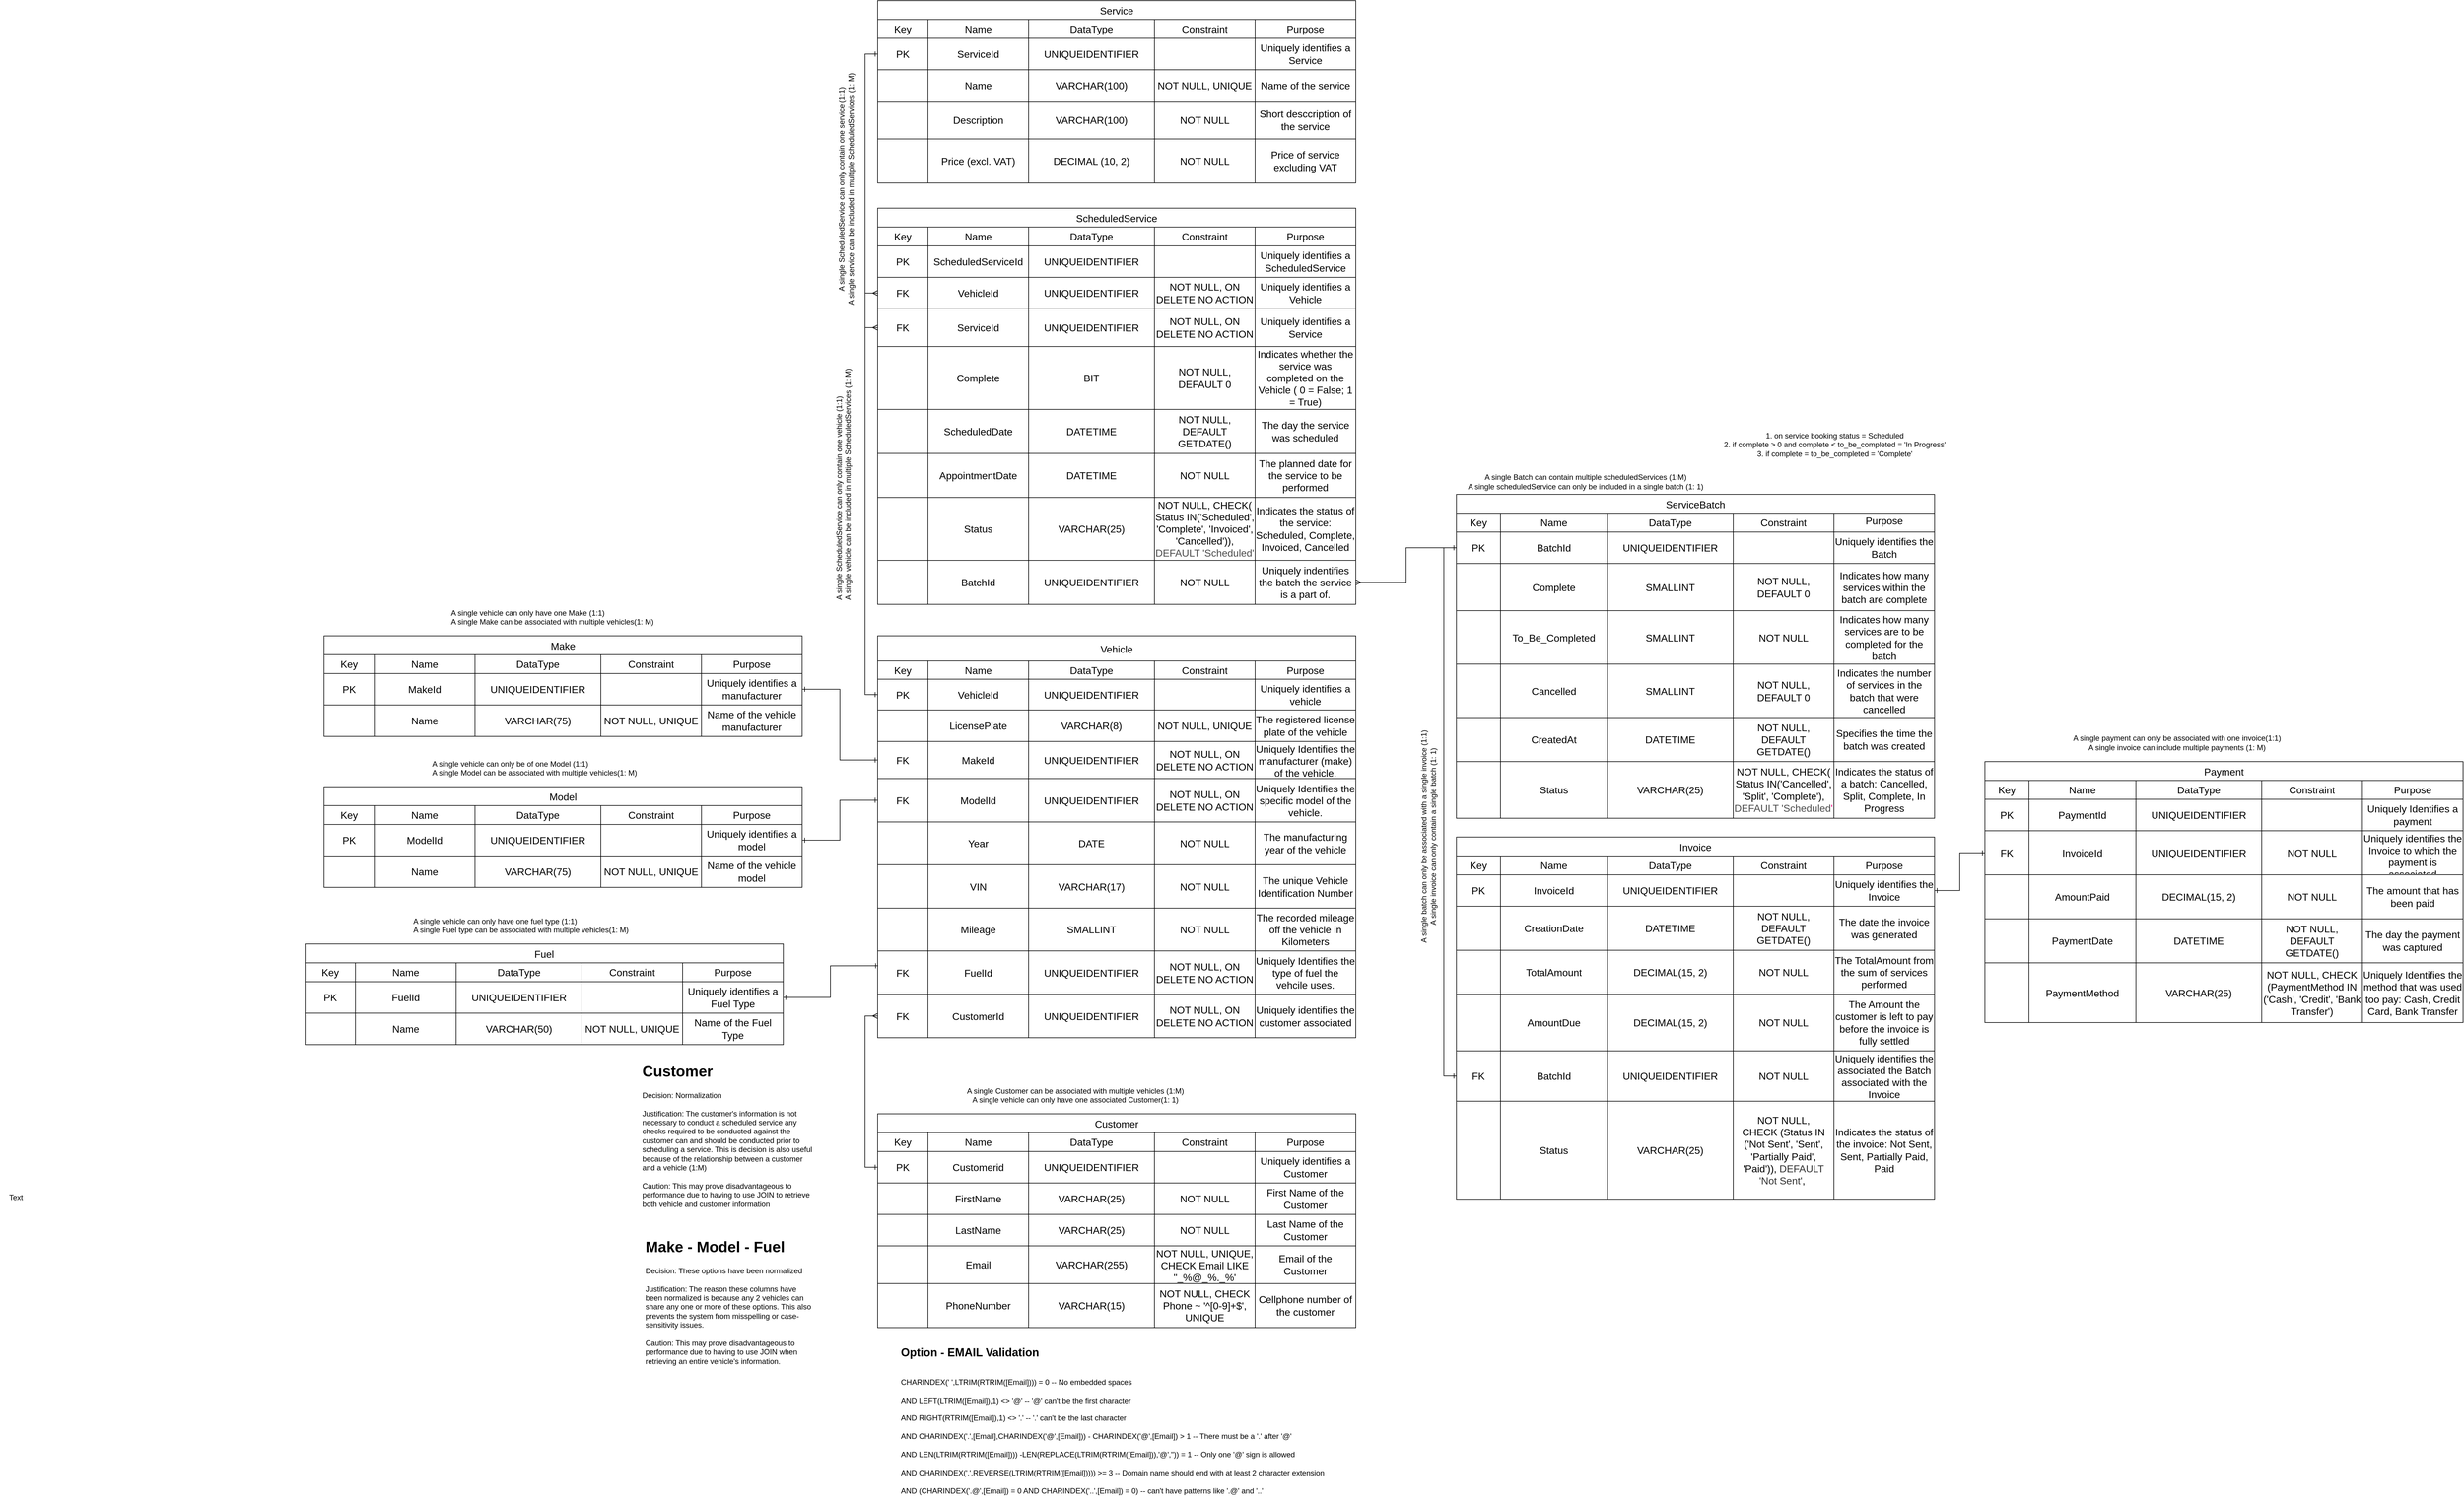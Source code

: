 <mxfile version="26.0.15" pages="2">
  <diagram id="R2lEEEUBdFMjLlhIrx00" name="ERD">
    <mxGraphModel dx="2829" dy="1820" grid="0" gridSize="10" guides="1" tooltips="1" connect="1" arrows="1" fold="1" page="0" pageScale="1" pageWidth="850" pageHeight="1100" math="0" shadow="0" extFonts="Permanent Marker^https://fonts.googleapis.com/css?family=Permanent+Marker">
      <root>
        <mxCell id="0" />
        <mxCell id="1" parent="0" />
        <mxCell id="w7ZTWE-fR02KBxPmkUsk-1" value="Service" style="shape=table;startSize=30;container=1;collapsible=0;childLayout=tableLayout;strokeColor=default;fontSize=16;" parent="1" vertex="1">
          <mxGeometry x="480" y="-290" width="760.0" height="290" as="geometry" />
        </mxCell>
        <mxCell id="w7ZTWE-fR02KBxPmkUsk-2" value="" style="shape=tableRow;horizontal=0;startSize=0;swimlaneHead=0;swimlaneBody=0;strokeColor=inherit;top=0;left=0;bottom=0;right=0;collapsible=0;dropTarget=0;fillColor=none;points=[[0,0.5],[1,0.5]];portConstraint=eastwest;fontSize=16;" parent="w7ZTWE-fR02KBxPmkUsk-1" vertex="1">
          <mxGeometry y="30" width="760.0" height="30" as="geometry" />
        </mxCell>
        <mxCell id="w7ZTWE-fR02KBxPmkUsk-3" value="Key" style="shape=partialRectangle;html=1;whiteSpace=wrap;connectable=0;strokeColor=inherit;overflow=hidden;fillColor=none;top=0;left=0;bottom=0;right=0;pointerEvents=1;fontSize=16;" parent="w7ZTWE-fR02KBxPmkUsk-2" vertex="1">
          <mxGeometry width="80" height="30" as="geometry">
            <mxRectangle width="80" height="30" as="alternateBounds" />
          </mxGeometry>
        </mxCell>
        <mxCell id="w7ZTWE-fR02KBxPmkUsk-4" value="Name" style="shape=partialRectangle;html=1;whiteSpace=wrap;connectable=0;strokeColor=inherit;overflow=hidden;fillColor=none;top=0;left=0;bottom=0;right=0;pointerEvents=1;fontSize=16;" parent="w7ZTWE-fR02KBxPmkUsk-2" vertex="1">
          <mxGeometry x="80" width="160" height="30" as="geometry">
            <mxRectangle width="160" height="30" as="alternateBounds" />
          </mxGeometry>
        </mxCell>
        <mxCell id="w7ZTWE-fR02KBxPmkUsk-5" value="DataType" style="shape=partialRectangle;html=1;whiteSpace=wrap;connectable=0;strokeColor=inherit;overflow=hidden;fillColor=none;top=0;left=0;bottom=0;right=0;pointerEvents=1;fontSize=16;" parent="w7ZTWE-fR02KBxPmkUsk-2" vertex="1">
          <mxGeometry x="240" width="200" height="30" as="geometry">
            <mxRectangle width="200" height="30" as="alternateBounds" />
          </mxGeometry>
        </mxCell>
        <mxCell id="w7ZTWE-fR02KBxPmkUsk-14" value="Constraint" style="shape=partialRectangle;html=1;whiteSpace=wrap;connectable=0;strokeColor=inherit;overflow=hidden;fillColor=none;top=0;left=0;bottom=0;right=0;pointerEvents=1;fontSize=16;" parent="w7ZTWE-fR02KBxPmkUsk-2" vertex="1">
          <mxGeometry x="440" width="160" height="30" as="geometry">
            <mxRectangle width="160" height="30" as="alternateBounds" />
          </mxGeometry>
        </mxCell>
        <mxCell id="CpcCboOTn-gUo-GeokDv-1" value="Purpose" style="shape=partialRectangle;html=1;whiteSpace=wrap;connectable=0;strokeColor=inherit;overflow=hidden;fillColor=none;top=0;left=0;bottom=0;right=0;pointerEvents=1;fontSize=16;" parent="w7ZTWE-fR02KBxPmkUsk-2" vertex="1">
          <mxGeometry x="600" width="160" height="30" as="geometry">
            <mxRectangle width="160" height="30" as="alternateBounds" />
          </mxGeometry>
        </mxCell>
        <mxCell id="w7ZTWE-fR02KBxPmkUsk-6" value="" style="shape=tableRow;horizontal=0;startSize=0;swimlaneHead=0;swimlaneBody=0;strokeColor=inherit;top=0;left=0;bottom=0;right=0;collapsible=0;dropTarget=0;fillColor=none;points=[[0,0.5],[1,0.5]];portConstraint=eastwest;fontSize=16;" parent="w7ZTWE-fR02KBxPmkUsk-1" vertex="1">
          <mxGeometry y="60" width="760.0" height="50" as="geometry" />
        </mxCell>
        <mxCell id="w7ZTWE-fR02KBxPmkUsk-7" value="PK" style="shape=partialRectangle;html=1;whiteSpace=wrap;connectable=0;strokeColor=inherit;overflow=hidden;fillColor=none;top=0;left=0;bottom=0;right=0;pointerEvents=1;fontSize=16;" parent="w7ZTWE-fR02KBxPmkUsk-6" vertex="1">
          <mxGeometry width="80" height="50" as="geometry">
            <mxRectangle width="80" height="50" as="alternateBounds" />
          </mxGeometry>
        </mxCell>
        <mxCell id="w7ZTWE-fR02KBxPmkUsk-8" value="ServiceId" style="shape=partialRectangle;html=1;whiteSpace=wrap;connectable=0;strokeColor=inherit;overflow=hidden;fillColor=none;top=0;left=0;bottom=0;right=0;pointerEvents=1;fontSize=16;" parent="w7ZTWE-fR02KBxPmkUsk-6" vertex="1">
          <mxGeometry x="80" width="160" height="50" as="geometry">
            <mxRectangle width="160" height="50" as="alternateBounds" />
          </mxGeometry>
        </mxCell>
        <mxCell id="w7ZTWE-fR02KBxPmkUsk-9" value="UNIQUEIDENTIFIER" style="shape=partialRectangle;html=1;whiteSpace=wrap;connectable=0;strokeColor=inherit;overflow=hidden;fillColor=none;top=0;left=0;bottom=0;right=0;pointerEvents=1;fontSize=16;" parent="w7ZTWE-fR02KBxPmkUsk-6" vertex="1">
          <mxGeometry x="240" width="200" height="50" as="geometry">
            <mxRectangle width="200" height="50" as="alternateBounds" />
          </mxGeometry>
        </mxCell>
        <mxCell id="w7ZTWE-fR02KBxPmkUsk-15" value="" style="shape=partialRectangle;html=1;whiteSpace=wrap;connectable=0;strokeColor=inherit;overflow=hidden;fillColor=none;top=0;left=0;bottom=0;right=0;pointerEvents=1;fontSize=16;" parent="w7ZTWE-fR02KBxPmkUsk-6" vertex="1">
          <mxGeometry x="440" width="160" height="50" as="geometry">
            <mxRectangle width="160" height="50" as="alternateBounds" />
          </mxGeometry>
        </mxCell>
        <mxCell id="CpcCboOTn-gUo-GeokDv-2" value="Uniquely identifies a Service" style="shape=partialRectangle;html=1;whiteSpace=wrap;connectable=0;strokeColor=inherit;overflow=hidden;fillColor=none;top=0;left=0;bottom=0;right=0;pointerEvents=1;fontSize=16;" parent="w7ZTWE-fR02KBxPmkUsk-6" vertex="1">
          <mxGeometry x="600" width="160" height="50" as="geometry">
            <mxRectangle width="160" height="50" as="alternateBounds" />
          </mxGeometry>
        </mxCell>
        <mxCell id="w7ZTWE-fR02KBxPmkUsk-10" value="" style="shape=tableRow;horizontal=0;startSize=0;swimlaneHead=0;swimlaneBody=0;strokeColor=inherit;top=0;left=0;bottom=0;right=0;collapsible=0;dropTarget=0;fillColor=none;points=[[0,0.5],[1,0.5]];portConstraint=eastwest;fontSize=16;" parent="w7ZTWE-fR02KBxPmkUsk-1" vertex="1">
          <mxGeometry y="110" width="760.0" height="50" as="geometry" />
        </mxCell>
        <mxCell id="w7ZTWE-fR02KBxPmkUsk-11" value="" style="shape=partialRectangle;html=1;whiteSpace=wrap;connectable=0;strokeColor=inherit;overflow=hidden;fillColor=none;top=0;left=0;bottom=0;right=0;pointerEvents=1;fontSize=16;" parent="w7ZTWE-fR02KBxPmkUsk-10" vertex="1">
          <mxGeometry width="80" height="50" as="geometry">
            <mxRectangle width="80" height="50" as="alternateBounds" />
          </mxGeometry>
        </mxCell>
        <mxCell id="w7ZTWE-fR02KBxPmkUsk-12" value="Name" style="shape=partialRectangle;html=1;whiteSpace=wrap;connectable=0;strokeColor=inherit;overflow=hidden;fillColor=none;top=0;left=0;bottom=0;right=0;pointerEvents=1;fontSize=16;" parent="w7ZTWE-fR02KBxPmkUsk-10" vertex="1">
          <mxGeometry x="80" width="160" height="50" as="geometry">
            <mxRectangle width="160" height="50" as="alternateBounds" />
          </mxGeometry>
        </mxCell>
        <mxCell id="w7ZTWE-fR02KBxPmkUsk-13" value="VARCHAR(100)" style="shape=partialRectangle;html=1;whiteSpace=wrap;connectable=0;strokeColor=inherit;overflow=hidden;fillColor=none;top=0;left=0;bottom=0;right=0;pointerEvents=1;fontSize=16;" parent="w7ZTWE-fR02KBxPmkUsk-10" vertex="1">
          <mxGeometry x="240" width="200" height="50" as="geometry">
            <mxRectangle width="200" height="50" as="alternateBounds" />
          </mxGeometry>
        </mxCell>
        <mxCell id="w7ZTWE-fR02KBxPmkUsk-16" value="NOT NULL, UNIQUE" style="shape=partialRectangle;html=1;whiteSpace=wrap;connectable=0;strokeColor=inherit;overflow=hidden;fillColor=none;top=0;left=0;bottom=0;right=0;pointerEvents=1;fontSize=16;" parent="w7ZTWE-fR02KBxPmkUsk-10" vertex="1">
          <mxGeometry x="440" width="160" height="50" as="geometry">
            <mxRectangle width="160" height="50" as="alternateBounds" />
          </mxGeometry>
        </mxCell>
        <mxCell id="CpcCboOTn-gUo-GeokDv-3" value="Name of the service" style="shape=partialRectangle;html=1;whiteSpace=wrap;connectable=0;strokeColor=inherit;overflow=hidden;fillColor=none;top=0;left=0;bottom=0;right=0;pointerEvents=1;fontSize=16;" parent="w7ZTWE-fR02KBxPmkUsk-10" vertex="1">
          <mxGeometry x="600" width="160" height="50" as="geometry">
            <mxRectangle width="160" height="50" as="alternateBounds" />
          </mxGeometry>
        </mxCell>
        <mxCell id="czr7MdkYdcfqtxL4sXR4-1" style="shape=tableRow;horizontal=0;startSize=0;swimlaneHead=0;swimlaneBody=0;strokeColor=inherit;top=0;left=0;bottom=0;right=0;collapsible=0;dropTarget=0;fillColor=none;points=[[0,0.5],[1,0.5]];portConstraint=eastwest;fontSize=16;" parent="w7ZTWE-fR02KBxPmkUsk-1" vertex="1">
          <mxGeometry y="160" width="760.0" height="60" as="geometry" />
        </mxCell>
        <mxCell id="czr7MdkYdcfqtxL4sXR4-2" style="shape=partialRectangle;html=1;whiteSpace=wrap;connectable=0;strokeColor=inherit;overflow=hidden;fillColor=none;top=0;left=0;bottom=0;right=0;pointerEvents=1;fontSize=16;" parent="czr7MdkYdcfqtxL4sXR4-1" vertex="1">
          <mxGeometry width="80" height="60" as="geometry">
            <mxRectangle width="80" height="60" as="alternateBounds" />
          </mxGeometry>
        </mxCell>
        <mxCell id="czr7MdkYdcfqtxL4sXR4-3" value="Description" style="shape=partialRectangle;html=1;whiteSpace=wrap;connectable=0;strokeColor=inherit;overflow=hidden;fillColor=none;top=0;left=0;bottom=0;right=0;pointerEvents=1;fontSize=16;" parent="czr7MdkYdcfqtxL4sXR4-1" vertex="1">
          <mxGeometry x="80" width="160" height="60" as="geometry">
            <mxRectangle width="160" height="60" as="alternateBounds" />
          </mxGeometry>
        </mxCell>
        <mxCell id="czr7MdkYdcfqtxL4sXR4-4" value="VARCHAR(100)" style="shape=partialRectangle;html=1;whiteSpace=wrap;connectable=0;strokeColor=inherit;overflow=hidden;fillColor=none;top=0;left=0;bottom=0;right=0;pointerEvents=1;fontSize=16;" parent="czr7MdkYdcfqtxL4sXR4-1" vertex="1">
          <mxGeometry x="240" width="200" height="60" as="geometry">
            <mxRectangle width="200" height="60" as="alternateBounds" />
          </mxGeometry>
        </mxCell>
        <mxCell id="czr7MdkYdcfqtxL4sXR4-5" value="NOT NULL" style="shape=partialRectangle;html=1;whiteSpace=wrap;connectable=0;strokeColor=inherit;overflow=hidden;fillColor=none;top=0;left=0;bottom=0;right=0;pointerEvents=1;fontSize=16;" parent="czr7MdkYdcfqtxL4sXR4-1" vertex="1">
          <mxGeometry x="440" width="160" height="60" as="geometry">
            <mxRectangle width="160" height="60" as="alternateBounds" />
          </mxGeometry>
        </mxCell>
        <mxCell id="CpcCboOTn-gUo-GeokDv-4" value="Short desccription of the service" style="shape=partialRectangle;html=1;whiteSpace=wrap;connectable=0;strokeColor=inherit;overflow=hidden;fillColor=none;top=0;left=0;bottom=0;right=0;pointerEvents=1;fontSize=16;" parent="czr7MdkYdcfqtxL4sXR4-1" vertex="1">
          <mxGeometry x="600" width="160" height="60" as="geometry">
            <mxRectangle width="160" height="60" as="alternateBounds" />
          </mxGeometry>
        </mxCell>
        <mxCell id="czr7MdkYdcfqtxL4sXR4-6" style="shape=tableRow;horizontal=0;startSize=0;swimlaneHead=0;swimlaneBody=0;strokeColor=inherit;top=0;left=0;bottom=0;right=0;collapsible=0;dropTarget=0;fillColor=none;points=[[0,0.5],[1,0.5]];portConstraint=eastwest;fontSize=16;" parent="w7ZTWE-fR02KBxPmkUsk-1" vertex="1">
          <mxGeometry y="220" width="760.0" height="70" as="geometry" />
        </mxCell>
        <mxCell id="czr7MdkYdcfqtxL4sXR4-7" style="shape=partialRectangle;html=1;whiteSpace=wrap;connectable=0;strokeColor=inherit;overflow=hidden;fillColor=none;top=0;left=0;bottom=0;right=0;pointerEvents=1;fontSize=16;" parent="czr7MdkYdcfqtxL4sXR4-6" vertex="1">
          <mxGeometry width="80" height="70" as="geometry">
            <mxRectangle width="80" height="70" as="alternateBounds" />
          </mxGeometry>
        </mxCell>
        <mxCell id="czr7MdkYdcfqtxL4sXR4-8" value="Price (excl. VAT)" style="shape=partialRectangle;html=1;whiteSpace=wrap;connectable=0;strokeColor=inherit;overflow=hidden;fillColor=none;top=0;left=0;bottom=0;right=0;pointerEvents=1;fontSize=16;" parent="czr7MdkYdcfqtxL4sXR4-6" vertex="1">
          <mxGeometry x="80" width="160" height="70" as="geometry">
            <mxRectangle width="160" height="70" as="alternateBounds" />
          </mxGeometry>
        </mxCell>
        <mxCell id="czr7MdkYdcfqtxL4sXR4-9" value="DECIMAL (10, 2)" style="shape=partialRectangle;html=1;whiteSpace=wrap;connectable=0;strokeColor=inherit;overflow=hidden;fillColor=none;top=0;left=0;bottom=0;right=0;pointerEvents=1;fontSize=16;" parent="czr7MdkYdcfqtxL4sXR4-6" vertex="1">
          <mxGeometry x="240" width="200" height="70" as="geometry">
            <mxRectangle width="200" height="70" as="alternateBounds" />
          </mxGeometry>
        </mxCell>
        <mxCell id="czr7MdkYdcfqtxL4sXR4-10" value="NOT NULL" style="shape=partialRectangle;html=1;whiteSpace=wrap;connectable=0;strokeColor=inherit;overflow=hidden;fillColor=none;top=0;left=0;bottom=0;right=0;pointerEvents=1;fontSize=16;" parent="czr7MdkYdcfqtxL4sXR4-6" vertex="1">
          <mxGeometry x="440" width="160" height="70" as="geometry">
            <mxRectangle width="160" height="70" as="alternateBounds" />
          </mxGeometry>
        </mxCell>
        <mxCell id="CpcCboOTn-gUo-GeokDv-5" value="Price of service excluding VAT" style="shape=partialRectangle;html=1;whiteSpace=wrap;connectable=0;strokeColor=inherit;overflow=hidden;fillColor=none;top=0;left=0;bottom=0;right=0;pointerEvents=1;fontSize=16;" parent="czr7MdkYdcfqtxL4sXR4-6" vertex="1">
          <mxGeometry x="600" width="160" height="70" as="geometry">
            <mxRectangle width="160" height="70" as="alternateBounds" />
          </mxGeometry>
        </mxCell>
        <mxCell id="czr7MdkYdcfqtxL4sXR4-11" value="Vehicle" style="shape=table;startSize=40;container=1;collapsible=0;childLayout=tableLayout;strokeColor=default;fontSize=16;" parent="1" vertex="1">
          <mxGeometry x="480" y="720" width="760.0" height="639" as="geometry" />
        </mxCell>
        <mxCell id="czr7MdkYdcfqtxL4sXR4-12" value="" style="shape=tableRow;horizontal=0;startSize=0;swimlaneHead=0;swimlaneBody=0;strokeColor=inherit;top=0;left=0;bottom=0;right=0;collapsible=0;dropTarget=0;fillColor=none;points=[[0,0.5],[1,0.5]];portConstraint=eastwest;fontSize=16;" parent="czr7MdkYdcfqtxL4sXR4-11" vertex="1">
          <mxGeometry y="40" width="760.0" height="29" as="geometry" />
        </mxCell>
        <mxCell id="czr7MdkYdcfqtxL4sXR4-13" value="Key" style="shape=partialRectangle;html=1;whiteSpace=wrap;connectable=0;strokeColor=inherit;overflow=hidden;fillColor=none;top=0;left=0;bottom=0;right=0;pointerEvents=1;fontSize=16;" parent="czr7MdkYdcfqtxL4sXR4-12" vertex="1">
          <mxGeometry width="80" height="29" as="geometry">
            <mxRectangle width="80" height="29" as="alternateBounds" />
          </mxGeometry>
        </mxCell>
        <mxCell id="czr7MdkYdcfqtxL4sXR4-14" value="Name" style="shape=partialRectangle;html=1;whiteSpace=wrap;connectable=0;strokeColor=inherit;overflow=hidden;fillColor=none;top=0;left=0;bottom=0;right=0;pointerEvents=1;fontSize=16;" parent="czr7MdkYdcfqtxL4sXR4-12" vertex="1">
          <mxGeometry x="80" width="160" height="29" as="geometry">
            <mxRectangle width="160" height="29" as="alternateBounds" />
          </mxGeometry>
        </mxCell>
        <mxCell id="czr7MdkYdcfqtxL4sXR4-15" value="DataType" style="shape=partialRectangle;html=1;whiteSpace=wrap;connectable=0;strokeColor=inherit;overflow=hidden;fillColor=none;top=0;left=0;bottom=0;right=0;pointerEvents=1;fontSize=16;" parent="czr7MdkYdcfqtxL4sXR4-12" vertex="1">
          <mxGeometry x="240" width="200" height="29" as="geometry">
            <mxRectangle width="200" height="29" as="alternateBounds" />
          </mxGeometry>
        </mxCell>
        <mxCell id="czr7MdkYdcfqtxL4sXR4-16" value="Constraint" style="shape=partialRectangle;html=1;whiteSpace=wrap;connectable=0;strokeColor=inherit;overflow=hidden;fillColor=none;top=0;left=0;bottom=0;right=0;pointerEvents=1;fontSize=16;" parent="czr7MdkYdcfqtxL4sXR4-12" vertex="1">
          <mxGeometry x="440" width="160" height="29" as="geometry">
            <mxRectangle width="160" height="29" as="alternateBounds" />
          </mxGeometry>
        </mxCell>
        <mxCell id="CpcCboOTn-gUo-GeokDv-21" value="Purpose" style="shape=partialRectangle;html=1;whiteSpace=wrap;connectable=0;strokeColor=inherit;overflow=hidden;fillColor=none;top=0;left=0;bottom=0;right=0;pointerEvents=1;fontSize=16;" parent="czr7MdkYdcfqtxL4sXR4-12" vertex="1">
          <mxGeometry x="600" width="160" height="29" as="geometry">
            <mxRectangle width="160" height="29" as="alternateBounds" />
          </mxGeometry>
        </mxCell>
        <mxCell id="czr7MdkYdcfqtxL4sXR4-17" value="" style="shape=tableRow;horizontal=0;startSize=0;swimlaneHead=0;swimlaneBody=0;strokeColor=inherit;top=0;left=0;bottom=0;right=0;collapsible=0;dropTarget=0;fillColor=none;points=[[0,0.5],[1,0.5]];portConstraint=eastwest;fontSize=16;" parent="czr7MdkYdcfqtxL4sXR4-11" vertex="1">
          <mxGeometry y="69" width="760.0" height="49" as="geometry" />
        </mxCell>
        <mxCell id="czr7MdkYdcfqtxL4sXR4-18" value="PK" style="shape=partialRectangle;html=1;whiteSpace=wrap;connectable=0;strokeColor=inherit;overflow=hidden;fillColor=none;top=0;left=0;bottom=0;right=0;pointerEvents=1;fontSize=16;" parent="czr7MdkYdcfqtxL4sXR4-17" vertex="1">
          <mxGeometry width="80" height="49" as="geometry">
            <mxRectangle width="80" height="49" as="alternateBounds" />
          </mxGeometry>
        </mxCell>
        <mxCell id="czr7MdkYdcfqtxL4sXR4-19" value="VehicleId" style="shape=partialRectangle;html=1;whiteSpace=wrap;connectable=0;strokeColor=inherit;overflow=hidden;fillColor=none;top=0;left=0;bottom=0;right=0;pointerEvents=1;fontSize=16;" parent="czr7MdkYdcfqtxL4sXR4-17" vertex="1">
          <mxGeometry x="80" width="160" height="49" as="geometry">
            <mxRectangle width="160" height="49" as="alternateBounds" />
          </mxGeometry>
        </mxCell>
        <mxCell id="czr7MdkYdcfqtxL4sXR4-20" value="UNIQUEIDENTIFIER" style="shape=partialRectangle;html=1;whiteSpace=wrap;connectable=0;strokeColor=inherit;overflow=hidden;fillColor=none;top=0;left=0;bottom=0;right=0;pointerEvents=1;fontSize=16;" parent="czr7MdkYdcfqtxL4sXR4-17" vertex="1">
          <mxGeometry x="240" width="200" height="49" as="geometry">
            <mxRectangle width="200" height="49" as="alternateBounds" />
          </mxGeometry>
        </mxCell>
        <mxCell id="czr7MdkYdcfqtxL4sXR4-21" value="" style="shape=partialRectangle;html=1;whiteSpace=wrap;connectable=0;strokeColor=inherit;overflow=hidden;fillColor=none;top=0;left=0;bottom=0;right=0;pointerEvents=1;fontSize=16;" parent="czr7MdkYdcfqtxL4sXR4-17" vertex="1">
          <mxGeometry x="440" width="160" height="49" as="geometry">
            <mxRectangle width="160" height="49" as="alternateBounds" />
          </mxGeometry>
        </mxCell>
        <mxCell id="CpcCboOTn-gUo-GeokDv-22" value="Uniquely identifies a vehicle" style="shape=partialRectangle;html=1;whiteSpace=wrap;connectable=0;strokeColor=inherit;overflow=hidden;fillColor=none;top=0;left=0;bottom=0;right=0;pointerEvents=1;fontSize=16;" parent="czr7MdkYdcfqtxL4sXR4-17" vertex="1">
          <mxGeometry x="600" width="160" height="49" as="geometry">
            <mxRectangle width="160" height="49" as="alternateBounds" />
          </mxGeometry>
        </mxCell>
        <mxCell id="czr7MdkYdcfqtxL4sXR4-22" value="" style="shape=tableRow;horizontal=0;startSize=0;swimlaneHead=0;swimlaneBody=0;strokeColor=inherit;top=0;left=0;bottom=0;right=0;collapsible=0;dropTarget=0;fillColor=none;points=[[0,0.5],[1,0.5]];portConstraint=eastwest;fontSize=16;" parent="czr7MdkYdcfqtxL4sXR4-11" vertex="1">
          <mxGeometry y="118" width="760.0" height="50" as="geometry" />
        </mxCell>
        <mxCell id="czr7MdkYdcfqtxL4sXR4-23" value="" style="shape=partialRectangle;html=1;whiteSpace=wrap;connectable=0;strokeColor=inherit;overflow=hidden;fillColor=none;top=0;left=0;bottom=0;right=0;pointerEvents=1;fontSize=16;" parent="czr7MdkYdcfqtxL4sXR4-22" vertex="1">
          <mxGeometry width="80" height="50" as="geometry">
            <mxRectangle width="80" height="50" as="alternateBounds" />
          </mxGeometry>
        </mxCell>
        <mxCell id="czr7MdkYdcfqtxL4sXR4-24" value="LicensePlate" style="shape=partialRectangle;html=1;whiteSpace=wrap;connectable=0;strokeColor=inherit;overflow=hidden;fillColor=none;top=0;left=0;bottom=0;right=0;pointerEvents=1;fontSize=16;" parent="czr7MdkYdcfqtxL4sXR4-22" vertex="1">
          <mxGeometry x="80" width="160" height="50" as="geometry">
            <mxRectangle width="160" height="50" as="alternateBounds" />
          </mxGeometry>
        </mxCell>
        <mxCell id="czr7MdkYdcfqtxL4sXR4-25" value="VARCHAR(8)" style="shape=partialRectangle;html=1;whiteSpace=wrap;connectable=0;strokeColor=inherit;overflow=hidden;fillColor=none;top=0;left=0;bottom=0;right=0;pointerEvents=1;fontSize=16;" parent="czr7MdkYdcfqtxL4sXR4-22" vertex="1">
          <mxGeometry x="240" width="200" height="50" as="geometry">
            <mxRectangle width="200" height="50" as="alternateBounds" />
          </mxGeometry>
        </mxCell>
        <mxCell id="czr7MdkYdcfqtxL4sXR4-26" value="NOT NULL, UNIQUE" style="shape=partialRectangle;html=1;whiteSpace=wrap;connectable=0;strokeColor=inherit;overflow=hidden;fillColor=none;top=0;left=0;bottom=0;right=0;pointerEvents=1;fontSize=16;" parent="czr7MdkYdcfqtxL4sXR4-22" vertex="1">
          <mxGeometry x="440" width="160" height="50" as="geometry">
            <mxRectangle width="160" height="50" as="alternateBounds" />
          </mxGeometry>
        </mxCell>
        <mxCell id="CpcCboOTn-gUo-GeokDv-23" value="The registered license plate of the vehicle" style="shape=partialRectangle;html=1;whiteSpace=wrap;connectable=0;strokeColor=inherit;overflow=hidden;fillColor=none;top=0;left=0;bottom=0;right=0;pointerEvents=1;fontSize=16;" parent="czr7MdkYdcfqtxL4sXR4-22" vertex="1">
          <mxGeometry x="600" width="160" height="50" as="geometry">
            <mxRectangle width="160" height="50" as="alternateBounds" />
          </mxGeometry>
        </mxCell>
        <mxCell id="czr7MdkYdcfqtxL4sXR4-27" style="shape=tableRow;horizontal=0;startSize=0;swimlaneHead=0;swimlaneBody=0;strokeColor=inherit;top=0;left=0;bottom=0;right=0;collapsible=0;dropTarget=0;fillColor=none;points=[[0,0.5],[1,0.5]];portConstraint=eastwest;fontSize=16;" parent="czr7MdkYdcfqtxL4sXR4-11" vertex="1">
          <mxGeometry y="168" width="760.0" height="59" as="geometry" />
        </mxCell>
        <mxCell id="czr7MdkYdcfqtxL4sXR4-28" value="FK" style="shape=partialRectangle;html=1;whiteSpace=wrap;connectable=0;strokeColor=inherit;overflow=hidden;fillColor=none;top=0;left=0;bottom=0;right=0;pointerEvents=1;fontSize=16;" parent="czr7MdkYdcfqtxL4sXR4-27" vertex="1">
          <mxGeometry width="80" height="59" as="geometry">
            <mxRectangle width="80" height="59" as="alternateBounds" />
          </mxGeometry>
        </mxCell>
        <mxCell id="czr7MdkYdcfqtxL4sXR4-29" value="MakeId" style="shape=partialRectangle;html=1;whiteSpace=wrap;connectable=0;strokeColor=inherit;overflow=hidden;fillColor=none;top=0;left=0;bottom=0;right=0;pointerEvents=1;fontSize=16;" parent="czr7MdkYdcfqtxL4sXR4-27" vertex="1">
          <mxGeometry x="80" width="160" height="59" as="geometry">
            <mxRectangle width="160" height="59" as="alternateBounds" />
          </mxGeometry>
        </mxCell>
        <mxCell id="czr7MdkYdcfqtxL4sXR4-30" value="UNIQUEIDENTIFIER" style="shape=partialRectangle;html=1;whiteSpace=wrap;connectable=0;strokeColor=inherit;overflow=hidden;fillColor=none;top=0;left=0;bottom=0;right=0;pointerEvents=1;fontSize=16;" parent="czr7MdkYdcfqtxL4sXR4-27" vertex="1">
          <mxGeometry x="240" width="200" height="59" as="geometry">
            <mxRectangle width="200" height="59" as="alternateBounds" />
          </mxGeometry>
        </mxCell>
        <mxCell id="czr7MdkYdcfqtxL4sXR4-31" value="NOT NULL, ON DELETE NO ACTION" style="shape=partialRectangle;html=1;whiteSpace=wrap;connectable=0;strokeColor=inherit;overflow=hidden;fillColor=none;top=0;left=0;bottom=0;right=0;pointerEvents=1;fontSize=16;" parent="czr7MdkYdcfqtxL4sXR4-27" vertex="1">
          <mxGeometry x="440" width="160" height="59" as="geometry">
            <mxRectangle width="160" height="59" as="alternateBounds" />
          </mxGeometry>
        </mxCell>
        <mxCell id="CpcCboOTn-gUo-GeokDv-24" value="Uniquely Identifies the manufacturer (make) of the vehicle." style="shape=partialRectangle;html=1;whiteSpace=wrap;connectable=0;strokeColor=inherit;overflow=hidden;fillColor=none;top=0;left=0;bottom=0;right=0;pointerEvents=1;fontSize=16;" parent="czr7MdkYdcfqtxL4sXR4-27" vertex="1">
          <mxGeometry x="600" width="160" height="59" as="geometry">
            <mxRectangle width="160" height="59" as="alternateBounds" />
          </mxGeometry>
        </mxCell>
        <mxCell id="czr7MdkYdcfqtxL4sXR4-32" style="shape=tableRow;horizontal=0;startSize=0;swimlaneHead=0;swimlaneBody=0;strokeColor=inherit;top=0;left=0;bottom=0;right=0;collapsible=0;dropTarget=0;fillColor=none;points=[[0,0.5],[1,0.5]];portConstraint=eastwest;fontSize=16;" parent="czr7MdkYdcfqtxL4sXR4-11" vertex="1">
          <mxGeometry y="227" width="760.0" height="69" as="geometry" />
        </mxCell>
        <mxCell id="czr7MdkYdcfqtxL4sXR4-33" value="FK" style="shape=partialRectangle;html=1;whiteSpace=wrap;connectable=0;strokeColor=inherit;overflow=hidden;fillColor=none;top=0;left=0;bottom=0;right=0;pointerEvents=1;fontSize=16;" parent="czr7MdkYdcfqtxL4sXR4-32" vertex="1">
          <mxGeometry width="80" height="69" as="geometry">
            <mxRectangle width="80" height="69" as="alternateBounds" />
          </mxGeometry>
        </mxCell>
        <mxCell id="czr7MdkYdcfqtxL4sXR4-34" value="ModelId" style="shape=partialRectangle;html=1;whiteSpace=wrap;connectable=0;strokeColor=inherit;overflow=hidden;fillColor=none;top=0;left=0;bottom=0;right=0;pointerEvents=1;fontSize=16;" parent="czr7MdkYdcfqtxL4sXR4-32" vertex="1">
          <mxGeometry x="80" width="160" height="69" as="geometry">
            <mxRectangle width="160" height="69" as="alternateBounds" />
          </mxGeometry>
        </mxCell>
        <mxCell id="czr7MdkYdcfqtxL4sXR4-35" value="UNIQUEIDENTIFIER" style="shape=partialRectangle;html=1;whiteSpace=wrap;connectable=0;strokeColor=inherit;overflow=hidden;fillColor=none;top=0;left=0;bottom=0;right=0;pointerEvents=1;fontSize=16;" parent="czr7MdkYdcfqtxL4sXR4-32" vertex="1">
          <mxGeometry x="240" width="200" height="69" as="geometry">
            <mxRectangle width="200" height="69" as="alternateBounds" />
          </mxGeometry>
        </mxCell>
        <mxCell id="czr7MdkYdcfqtxL4sXR4-36" value="NOT NULL, ON DELETE NO ACTION" style="shape=partialRectangle;html=1;whiteSpace=wrap;connectable=0;strokeColor=inherit;overflow=hidden;fillColor=none;top=0;left=0;bottom=0;right=0;pointerEvents=1;fontSize=16;" parent="czr7MdkYdcfqtxL4sXR4-32" vertex="1">
          <mxGeometry x="440" width="160" height="69" as="geometry">
            <mxRectangle width="160" height="69" as="alternateBounds" />
          </mxGeometry>
        </mxCell>
        <mxCell id="CpcCboOTn-gUo-GeokDv-25" value="Uniquely Identifies the specific model of the vehicle." style="shape=partialRectangle;html=1;whiteSpace=wrap;connectable=0;strokeColor=inherit;overflow=hidden;fillColor=none;top=0;left=0;bottom=0;right=0;pointerEvents=1;fontSize=16;" parent="czr7MdkYdcfqtxL4sXR4-32" vertex="1">
          <mxGeometry x="600" width="160" height="69" as="geometry">
            <mxRectangle width="160" height="69" as="alternateBounds" />
          </mxGeometry>
        </mxCell>
        <mxCell id="czr7MdkYdcfqtxL4sXR4-37" style="shape=tableRow;horizontal=0;startSize=0;swimlaneHead=0;swimlaneBody=0;strokeColor=inherit;top=0;left=0;bottom=0;right=0;collapsible=0;dropTarget=0;fillColor=none;points=[[0,0.5],[1,0.5]];portConstraint=eastwest;fontSize=16;" parent="czr7MdkYdcfqtxL4sXR4-11" vertex="1">
          <mxGeometry y="296" width="760.0" height="68" as="geometry" />
        </mxCell>
        <mxCell id="czr7MdkYdcfqtxL4sXR4-38" style="shape=partialRectangle;html=1;whiteSpace=wrap;connectable=0;strokeColor=inherit;overflow=hidden;fillColor=none;top=0;left=0;bottom=0;right=0;pointerEvents=1;fontSize=16;" parent="czr7MdkYdcfqtxL4sXR4-37" vertex="1">
          <mxGeometry width="80" height="68" as="geometry">
            <mxRectangle width="80" height="68" as="alternateBounds" />
          </mxGeometry>
        </mxCell>
        <mxCell id="czr7MdkYdcfqtxL4sXR4-39" value="Year" style="shape=partialRectangle;html=1;whiteSpace=wrap;connectable=0;strokeColor=inherit;overflow=hidden;fillColor=none;top=0;left=0;bottom=0;right=0;pointerEvents=1;fontSize=16;" parent="czr7MdkYdcfqtxL4sXR4-37" vertex="1">
          <mxGeometry x="80" width="160" height="68" as="geometry">
            <mxRectangle width="160" height="68" as="alternateBounds" />
          </mxGeometry>
        </mxCell>
        <mxCell id="czr7MdkYdcfqtxL4sXR4-40" value="DATE" style="shape=partialRectangle;html=1;whiteSpace=wrap;connectable=0;strokeColor=inherit;overflow=hidden;fillColor=none;top=0;left=0;bottom=0;right=0;pointerEvents=1;fontSize=16;" parent="czr7MdkYdcfqtxL4sXR4-37" vertex="1">
          <mxGeometry x="240" width="200" height="68" as="geometry">
            <mxRectangle width="200" height="68" as="alternateBounds" />
          </mxGeometry>
        </mxCell>
        <mxCell id="czr7MdkYdcfqtxL4sXR4-41" value="NOT NULL" style="shape=partialRectangle;html=1;whiteSpace=wrap;connectable=0;strokeColor=inherit;overflow=hidden;fillColor=none;top=0;left=0;bottom=0;right=0;pointerEvents=1;fontSize=16;" parent="czr7MdkYdcfqtxL4sXR4-37" vertex="1">
          <mxGeometry x="440" width="160" height="68" as="geometry">
            <mxRectangle width="160" height="68" as="alternateBounds" />
          </mxGeometry>
        </mxCell>
        <mxCell id="CpcCboOTn-gUo-GeokDv-26" value="The manufacturing year of the vehicle" style="shape=partialRectangle;html=1;whiteSpace=wrap;connectable=0;strokeColor=inherit;overflow=hidden;fillColor=none;top=0;left=0;bottom=0;right=0;pointerEvents=1;fontSize=16;" parent="czr7MdkYdcfqtxL4sXR4-37" vertex="1">
          <mxGeometry x="600" width="160" height="68" as="geometry">
            <mxRectangle width="160" height="68" as="alternateBounds" />
          </mxGeometry>
        </mxCell>
        <mxCell id="czr7MdkYdcfqtxL4sXR4-42" style="shape=tableRow;horizontal=0;startSize=0;swimlaneHead=0;swimlaneBody=0;strokeColor=inherit;top=0;left=0;bottom=0;right=0;collapsible=0;dropTarget=0;fillColor=none;points=[[0,0.5],[1,0.5]];portConstraint=eastwest;fontSize=16;" parent="czr7MdkYdcfqtxL4sXR4-11" vertex="1">
          <mxGeometry y="364" width="760.0" height="69" as="geometry" />
        </mxCell>
        <mxCell id="czr7MdkYdcfqtxL4sXR4-43" style="shape=partialRectangle;html=1;whiteSpace=wrap;connectable=0;strokeColor=inherit;overflow=hidden;fillColor=none;top=0;left=0;bottom=0;right=0;pointerEvents=1;fontSize=16;" parent="czr7MdkYdcfqtxL4sXR4-42" vertex="1">
          <mxGeometry width="80" height="69" as="geometry">
            <mxRectangle width="80" height="69" as="alternateBounds" />
          </mxGeometry>
        </mxCell>
        <mxCell id="czr7MdkYdcfqtxL4sXR4-44" value="VIN" style="shape=partialRectangle;html=1;whiteSpace=wrap;connectable=0;strokeColor=inherit;overflow=hidden;fillColor=none;top=0;left=0;bottom=0;right=0;pointerEvents=1;fontSize=16;" parent="czr7MdkYdcfqtxL4sXR4-42" vertex="1">
          <mxGeometry x="80" width="160" height="69" as="geometry">
            <mxRectangle width="160" height="69" as="alternateBounds" />
          </mxGeometry>
        </mxCell>
        <mxCell id="czr7MdkYdcfqtxL4sXR4-45" value="VARCHAR(17)" style="shape=partialRectangle;html=1;whiteSpace=wrap;connectable=0;strokeColor=inherit;overflow=hidden;fillColor=none;top=0;left=0;bottom=0;right=0;pointerEvents=1;fontSize=16;" parent="czr7MdkYdcfqtxL4sXR4-42" vertex="1">
          <mxGeometry x="240" width="200" height="69" as="geometry">
            <mxRectangle width="200" height="69" as="alternateBounds" />
          </mxGeometry>
        </mxCell>
        <mxCell id="czr7MdkYdcfqtxL4sXR4-46" value="NOT NULL" style="shape=partialRectangle;html=1;whiteSpace=wrap;connectable=0;strokeColor=inherit;overflow=hidden;fillColor=none;top=0;left=0;bottom=0;right=0;pointerEvents=1;fontSize=16;" parent="czr7MdkYdcfqtxL4sXR4-42" vertex="1">
          <mxGeometry x="440" width="160" height="69" as="geometry">
            <mxRectangle width="160" height="69" as="alternateBounds" />
          </mxGeometry>
        </mxCell>
        <mxCell id="CpcCboOTn-gUo-GeokDv-27" value="The unique Vehicle Identification Number" style="shape=partialRectangle;html=1;whiteSpace=wrap;connectable=0;strokeColor=inherit;overflow=hidden;fillColor=none;top=0;left=0;bottom=0;right=0;pointerEvents=1;fontSize=16;" parent="czr7MdkYdcfqtxL4sXR4-42" vertex="1">
          <mxGeometry x="600" width="160" height="69" as="geometry">
            <mxRectangle width="160" height="69" as="alternateBounds" />
          </mxGeometry>
        </mxCell>
        <mxCell id="czr7MdkYdcfqtxL4sXR4-47" style="shape=tableRow;horizontal=0;startSize=0;swimlaneHead=0;swimlaneBody=0;strokeColor=inherit;top=0;left=0;bottom=0;right=0;collapsible=0;dropTarget=0;fillColor=none;points=[[0,0.5],[1,0.5]];portConstraint=eastwest;fontSize=16;" parent="czr7MdkYdcfqtxL4sXR4-11" vertex="1">
          <mxGeometry y="433" width="760.0" height="68" as="geometry" />
        </mxCell>
        <mxCell id="czr7MdkYdcfqtxL4sXR4-48" style="shape=partialRectangle;html=1;whiteSpace=wrap;connectable=0;strokeColor=inherit;overflow=hidden;fillColor=none;top=0;left=0;bottom=0;right=0;pointerEvents=1;fontSize=16;" parent="czr7MdkYdcfqtxL4sXR4-47" vertex="1">
          <mxGeometry width="80" height="68" as="geometry">
            <mxRectangle width="80" height="68" as="alternateBounds" />
          </mxGeometry>
        </mxCell>
        <mxCell id="czr7MdkYdcfqtxL4sXR4-49" value="Mileage" style="shape=partialRectangle;html=1;whiteSpace=wrap;connectable=0;strokeColor=inherit;overflow=hidden;fillColor=none;top=0;left=0;bottom=0;right=0;pointerEvents=1;fontSize=16;" parent="czr7MdkYdcfqtxL4sXR4-47" vertex="1">
          <mxGeometry x="80" width="160" height="68" as="geometry">
            <mxRectangle width="160" height="68" as="alternateBounds" />
          </mxGeometry>
        </mxCell>
        <mxCell id="czr7MdkYdcfqtxL4sXR4-50" value="SMALLINT" style="shape=partialRectangle;html=1;whiteSpace=wrap;connectable=0;strokeColor=inherit;overflow=hidden;fillColor=none;top=0;left=0;bottom=0;right=0;pointerEvents=1;fontSize=16;" parent="czr7MdkYdcfqtxL4sXR4-47" vertex="1">
          <mxGeometry x="240" width="200" height="68" as="geometry">
            <mxRectangle width="200" height="68" as="alternateBounds" />
          </mxGeometry>
        </mxCell>
        <mxCell id="czr7MdkYdcfqtxL4sXR4-51" value="NOT NULL" style="shape=partialRectangle;html=1;whiteSpace=wrap;connectable=0;strokeColor=inherit;overflow=hidden;fillColor=none;top=0;left=0;bottom=0;right=0;pointerEvents=1;fontSize=16;" parent="czr7MdkYdcfqtxL4sXR4-47" vertex="1">
          <mxGeometry x="440" width="160" height="68" as="geometry">
            <mxRectangle width="160" height="68" as="alternateBounds" />
          </mxGeometry>
        </mxCell>
        <mxCell id="CpcCboOTn-gUo-GeokDv-28" value="The recorded mileage off the vehicle in Kilometers" style="shape=partialRectangle;html=1;whiteSpace=wrap;connectable=0;strokeColor=inherit;overflow=hidden;fillColor=none;top=0;left=0;bottom=0;right=0;pointerEvents=1;fontSize=16;" parent="czr7MdkYdcfqtxL4sXR4-47" vertex="1">
          <mxGeometry x="600" width="160" height="68" as="geometry">
            <mxRectangle width="160" height="68" as="alternateBounds" />
          </mxGeometry>
        </mxCell>
        <mxCell id="czr7MdkYdcfqtxL4sXR4-52" style="shape=tableRow;horizontal=0;startSize=0;swimlaneHead=0;swimlaneBody=0;strokeColor=inherit;top=0;left=0;bottom=0;right=0;collapsible=0;dropTarget=0;fillColor=none;points=[[0,0.5],[1,0.5]];portConstraint=eastwest;fontSize=16;" parent="czr7MdkYdcfqtxL4sXR4-11" vertex="1">
          <mxGeometry y="501" width="760.0" height="69" as="geometry" />
        </mxCell>
        <mxCell id="czr7MdkYdcfqtxL4sXR4-53" value="FK" style="shape=partialRectangle;html=1;whiteSpace=wrap;connectable=0;strokeColor=inherit;overflow=hidden;fillColor=none;top=0;left=0;bottom=0;right=0;pointerEvents=1;fontSize=16;" parent="czr7MdkYdcfqtxL4sXR4-52" vertex="1">
          <mxGeometry width="80" height="69" as="geometry">
            <mxRectangle width="80" height="69" as="alternateBounds" />
          </mxGeometry>
        </mxCell>
        <mxCell id="czr7MdkYdcfqtxL4sXR4-54" value="FuelId" style="shape=partialRectangle;html=1;whiteSpace=wrap;connectable=0;strokeColor=inherit;overflow=hidden;fillColor=none;top=0;left=0;bottom=0;right=0;pointerEvents=1;fontSize=16;" parent="czr7MdkYdcfqtxL4sXR4-52" vertex="1">
          <mxGeometry x="80" width="160" height="69" as="geometry">
            <mxRectangle width="160" height="69" as="alternateBounds" />
          </mxGeometry>
        </mxCell>
        <mxCell id="czr7MdkYdcfqtxL4sXR4-55" value="UNIQUEIDENTIFIER" style="shape=partialRectangle;html=1;whiteSpace=wrap;connectable=0;strokeColor=inherit;overflow=hidden;fillColor=none;top=0;left=0;bottom=0;right=0;pointerEvents=1;fontSize=16;" parent="czr7MdkYdcfqtxL4sXR4-52" vertex="1">
          <mxGeometry x="240" width="200" height="69" as="geometry">
            <mxRectangle width="200" height="69" as="alternateBounds" />
          </mxGeometry>
        </mxCell>
        <mxCell id="czr7MdkYdcfqtxL4sXR4-56" value="NOT NULL, ON DELETE NO ACTION" style="shape=partialRectangle;html=1;whiteSpace=wrap;connectable=0;strokeColor=inherit;overflow=hidden;fillColor=none;top=0;left=0;bottom=0;right=0;pointerEvents=1;fontSize=16;" parent="czr7MdkYdcfqtxL4sXR4-52" vertex="1">
          <mxGeometry x="440" width="160" height="69" as="geometry">
            <mxRectangle width="160" height="69" as="alternateBounds" />
          </mxGeometry>
        </mxCell>
        <mxCell id="CpcCboOTn-gUo-GeokDv-29" value="Uniquely Identifies the type of fuel the vehcile uses." style="shape=partialRectangle;html=1;whiteSpace=wrap;connectable=0;strokeColor=inherit;overflow=hidden;fillColor=none;top=0;left=0;bottom=0;right=0;pointerEvents=1;fontSize=16;" parent="czr7MdkYdcfqtxL4sXR4-52" vertex="1">
          <mxGeometry x="600" width="160" height="69" as="geometry">
            <mxRectangle width="160" height="69" as="alternateBounds" />
          </mxGeometry>
        </mxCell>
        <mxCell id="CpcCboOTn-gUo-GeokDv-133" style="shape=tableRow;horizontal=0;startSize=0;swimlaneHead=0;swimlaneBody=0;strokeColor=inherit;top=0;left=0;bottom=0;right=0;collapsible=0;dropTarget=0;fillColor=none;points=[[0,0.5],[1,0.5]];portConstraint=eastwest;fontSize=16;" parent="czr7MdkYdcfqtxL4sXR4-11" vertex="1">
          <mxGeometry y="570" width="760.0" height="69" as="geometry" />
        </mxCell>
        <mxCell id="CpcCboOTn-gUo-GeokDv-134" value="FK" style="shape=partialRectangle;html=1;whiteSpace=wrap;connectable=0;strokeColor=inherit;overflow=hidden;fillColor=none;top=0;left=0;bottom=0;right=0;pointerEvents=1;fontSize=16;" parent="CpcCboOTn-gUo-GeokDv-133" vertex="1">
          <mxGeometry width="80" height="69" as="geometry">
            <mxRectangle width="80" height="69" as="alternateBounds" />
          </mxGeometry>
        </mxCell>
        <mxCell id="CpcCboOTn-gUo-GeokDv-135" value="CustomerId" style="shape=partialRectangle;html=1;whiteSpace=wrap;connectable=0;strokeColor=inherit;overflow=hidden;fillColor=none;top=0;left=0;bottom=0;right=0;pointerEvents=1;fontSize=16;" parent="CpcCboOTn-gUo-GeokDv-133" vertex="1">
          <mxGeometry x="80" width="160" height="69" as="geometry">
            <mxRectangle width="160" height="69" as="alternateBounds" />
          </mxGeometry>
        </mxCell>
        <mxCell id="CpcCboOTn-gUo-GeokDv-136" value="UNIQUEIDENTIFIER" style="shape=partialRectangle;html=1;whiteSpace=wrap;connectable=0;strokeColor=inherit;overflow=hidden;fillColor=none;top=0;left=0;bottom=0;right=0;pointerEvents=1;fontSize=16;" parent="CpcCboOTn-gUo-GeokDv-133" vertex="1">
          <mxGeometry x="240" width="200" height="69" as="geometry">
            <mxRectangle width="200" height="69" as="alternateBounds" />
          </mxGeometry>
        </mxCell>
        <mxCell id="CpcCboOTn-gUo-GeokDv-137" value="NOT NULL, ON DELETE NO ACTION" style="shape=partialRectangle;html=1;whiteSpace=wrap;connectable=0;strokeColor=inherit;overflow=hidden;fillColor=none;top=0;left=0;bottom=0;right=0;pointerEvents=1;fontSize=16;" parent="CpcCboOTn-gUo-GeokDv-133" vertex="1">
          <mxGeometry x="440" width="160" height="69" as="geometry">
            <mxRectangle width="160" height="69" as="alternateBounds" />
          </mxGeometry>
        </mxCell>
        <mxCell id="CpcCboOTn-gUo-GeokDv-138" value="Uniquely identifies the customer associated" style="shape=partialRectangle;html=1;whiteSpace=wrap;connectable=0;strokeColor=inherit;overflow=hidden;fillColor=none;top=0;left=0;bottom=0;right=0;pointerEvents=1;fontSize=16;" parent="CpcCboOTn-gUo-GeokDv-133" vertex="1">
          <mxGeometry x="600" width="160" height="69" as="geometry">
            <mxRectangle width="160" height="69" as="alternateBounds" />
          </mxGeometry>
        </mxCell>
        <mxCell id="czr7MdkYdcfqtxL4sXR4-57" value="ScheduledService" style="shape=table;startSize=30;container=1;collapsible=0;childLayout=tableLayout;strokeColor=default;fontSize=16;" parent="1" vertex="1">
          <mxGeometry x="480" y="40" width="760" height="630" as="geometry" />
        </mxCell>
        <mxCell id="czr7MdkYdcfqtxL4sXR4-58" value="" style="shape=tableRow;horizontal=0;startSize=0;swimlaneHead=0;swimlaneBody=0;strokeColor=inherit;top=0;left=0;bottom=0;right=0;collapsible=0;dropTarget=0;fillColor=none;points=[[0,0.5],[1,0.5]];portConstraint=eastwest;fontSize=16;" parent="czr7MdkYdcfqtxL4sXR4-57" vertex="1">
          <mxGeometry y="30" width="760" height="30" as="geometry" />
        </mxCell>
        <mxCell id="czr7MdkYdcfqtxL4sXR4-59" value="Key" style="shape=partialRectangle;html=1;whiteSpace=wrap;connectable=0;strokeColor=inherit;overflow=hidden;fillColor=none;top=0;left=0;bottom=0;right=0;pointerEvents=1;fontSize=16;" parent="czr7MdkYdcfqtxL4sXR4-58" vertex="1">
          <mxGeometry width="80" height="30" as="geometry">
            <mxRectangle width="80" height="30" as="alternateBounds" />
          </mxGeometry>
        </mxCell>
        <mxCell id="czr7MdkYdcfqtxL4sXR4-60" value="Name" style="shape=partialRectangle;html=1;whiteSpace=wrap;connectable=0;strokeColor=inherit;overflow=hidden;fillColor=none;top=0;left=0;bottom=0;right=0;pointerEvents=1;fontSize=16;" parent="czr7MdkYdcfqtxL4sXR4-58" vertex="1">
          <mxGeometry x="80" width="160" height="30" as="geometry">
            <mxRectangle width="160" height="30" as="alternateBounds" />
          </mxGeometry>
        </mxCell>
        <mxCell id="czr7MdkYdcfqtxL4sXR4-61" value="DataType" style="shape=partialRectangle;html=1;whiteSpace=wrap;connectable=0;strokeColor=inherit;overflow=hidden;fillColor=none;top=0;left=0;bottom=0;right=0;pointerEvents=1;fontSize=16;" parent="czr7MdkYdcfqtxL4sXR4-58" vertex="1">
          <mxGeometry x="240" width="200" height="30" as="geometry">
            <mxRectangle width="200" height="30" as="alternateBounds" />
          </mxGeometry>
        </mxCell>
        <mxCell id="czr7MdkYdcfqtxL4sXR4-62" value="Constraint" style="shape=partialRectangle;html=1;whiteSpace=wrap;connectable=0;strokeColor=inherit;overflow=hidden;fillColor=none;top=0;left=0;bottom=0;right=0;pointerEvents=1;fontSize=16;" parent="czr7MdkYdcfqtxL4sXR4-58" vertex="1">
          <mxGeometry x="440" width="160" height="30" as="geometry">
            <mxRectangle width="160" height="30" as="alternateBounds" />
          </mxGeometry>
        </mxCell>
        <mxCell id="CpcCboOTn-gUo-GeokDv-6" value="Purpose" style="shape=partialRectangle;html=1;whiteSpace=wrap;connectable=0;strokeColor=inherit;overflow=hidden;fillColor=none;top=0;left=0;bottom=0;right=0;pointerEvents=1;fontSize=16;" parent="czr7MdkYdcfqtxL4sXR4-58" vertex="1">
          <mxGeometry x="600" width="160" height="30" as="geometry">
            <mxRectangle width="160" height="30" as="alternateBounds" />
          </mxGeometry>
        </mxCell>
        <mxCell id="czr7MdkYdcfqtxL4sXR4-63" value="" style="shape=tableRow;horizontal=0;startSize=0;swimlaneHead=0;swimlaneBody=0;strokeColor=inherit;top=0;left=0;bottom=0;right=0;collapsible=0;dropTarget=0;fillColor=none;points=[[0,0.5],[1,0.5]];portConstraint=eastwest;fontSize=16;" parent="czr7MdkYdcfqtxL4sXR4-57" vertex="1">
          <mxGeometry y="60" width="760" height="50" as="geometry" />
        </mxCell>
        <mxCell id="czr7MdkYdcfqtxL4sXR4-64" value="PK" style="shape=partialRectangle;html=1;whiteSpace=wrap;connectable=0;strokeColor=inherit;overflow=hidden;fillColor=none;top=0;left=0;bottom=0;right=0;pointerEvents=1;fontSize=16;" parent="czr7MdkYdcfqtxL4sXR4-63" vertex="1">
          <mxGeometry width="80" height="50" as="geometry">
            <mxRectangle width="80" height="50" as="alternateBounds" />
          </mxGeometry>
        </mxCell>
        <mxCell id="czr7MdkYdcfqtxL4sXR4-65" value="ScheduledServiceId" style="shape=partialRectangle;html=1;whiteSpace=wrap;connectable=0;strokeColor=inherit;overflow=hidden;fillColor=none;top=0;left=0;bottom=0;right=0;pointerEvents=1;fontSize=16;" parent="czr7MdkYdcfqtxL4sXR4-63" vertex="1">
          <mxGeometry x="80" width="160" height="50" as="geometry">
            <mxRectangle width="160" height="50" as="alternateBounds" />
          </mxGeometry>
        </mxCell>
        <mxCell id="czr7MdkYdcfqtxL4sXR4-66" value="UNIQUEIDENTIFIER" style="shape=partialRectangle;html=1;whiteSpace=wrap;connectable=0;strokeColor=inherit;overflow=hidden;fillColor=none;top=0;left=0;bottom=0;right=0;pointerEvents=1;fontSize=16;" parent="czr7MdkYdcfqtxL4sXR4-63" vertex="1">
          <mxGeometry x="240" width="200" height="50" as="geometry">
            <mxRectangle width="200" height="50" as="alternateBounds" />
          </mxGeometry>
        </mxCell>
        <mxCell id="czr7MdkYdcfqtxL4sXR4-67" value="" style="shape=partialRectangle;html=1;whiteSpace=wrap;connectable=0;strokeColor=inherit;overflow=hidden;fillColor=none;top=0;left=0;bottom=0;right=0;pointerEvents=1;fontSize=16;" parent="czr7MdkYdcfqtxL4sXR4-63" vertex="1">
          <mxGeometry x="440" width="160" height="50" as="geometry">
            <mxRectangle width="160" height="50" as="alternateBounds" />
          </mxGeometry>
        </mxCell>
        <mxCell id="CpcCboOTn-gUo-GeokDv-7" value="Uniquely identifies a ScheduledService" style="shape=partialRectangle;html=1;whiteSpace=wrap;connectable=0;strokeColor=inherit;overflow=hidden;fillColor=none;top=0;left=0;bottom=0;right=0;pointerEvents=1;fontSize=16;" parent="czr7MdkYdcfqtxL4sXR4-63" vertex="1">
          <mxGeometry x="600" width="160" height="50" as="geometry">
            <mxRectangle width="160" height="50" as="alternateBounds" />
          </mxGeometry>
        </mxCell>
        <mxCell id="czr7MdkYdcfqtxL4sXR4-68" value="" style="shape=tableRow;horizontal=0;startSize=0;swimlaneHead=0;swimlaneBody=0;strokeColor=inherit;top=0;left=0;bottom=0;right=0;collapsible=0;dropTarget=0;fillColor=none;points=[[0,0.5],[1,0.5]];portConstraint=eastwest;fontSize=16;" parent="czr7MdkYdcfqtxL4sXR4-57" vertex="1">
          <mxGeometry y="110" width="760" height="50" as="geometry" />
        </mxCell>
        <mxCell id="czr7MdkYdcfqtxL4sXR4-69" value="FK" style="shape=partialRectangle;html=1;whiteSpace=wrap;connectable=0;strokeColor=inherit;overflow=hidden;fillColor=none;top=0;left=0;bottom=0;right=0;pointerEvents=1;fontSize=16;" parent="czr7MdkYdcfqtxL4sXR4-68" vertex="1">
          <mxGeometry width="80" height="50" as="geometry">
            <mxRectangle width="80" height="50" as="alternateBounds" />
          </mxGeometry>
        </mxCell>
        <mxCell id="czr7MdkYdcfqtxL4sXR4-70" value="VehicleId" style="shape=partialRectangle;html=1;whiteSpace=wrap;connectable=0;strokeColor=inherit;overflow=hidden;fillColor=none;top=0;left=0;bottom=0;right=0;pointerEvents=1;fontSize=16;" parent="czr7MdkYdcfqtxL4sXR4-68" vertex="1">
          <mxGeometry x="80" width="160" height="50" as="geometry">
            <mxRectangle width="160" height="50" as="alternateBounds" />
          </mxGeometry>
        </mxCell>
        <mxCell id="czr7MdkYdcfqtxL4sXR4-71" value="UNIQUEIDENTIFIER" style="shape=partialRectangle;html=1;whiteSpace=wrap;connectable=0;strokeColor=inherit;overflow=hidden;fillColor=none;top=0;left=0;bottom=0;right=0;pointerEvents=1;fontSize=16;" parent="czr7MdkYdcfqtxL4sXR4-68" vertex="1">
          <mxGeometry x="240" width="200" height="50" as="geometry">
            <mxRectangle width="200" height="50" as="alternateBounds" />
          </mxGeometry>
        </mxCell>
        <mxCell id="czr7MdkYdcfqtxL4sXR4-72" value="NOT NULL, ON DELETE NO ACTION" style="shape=partialRectangle;html=1;whiteSpace=wrap;connectable=0;strokeColor=inherit;overflow=hidden;fillColor=none;top=0;left=0;bottom=0;right=0;pointerEvents=1;fontSize=16;" parent="czr7MdkYdcfqtxL4sXR4-68" vertex="1">
          <mxGeometry x="440" width="160" height="50" as="geometry">
            <mxRectangle width="160" height="50" as="alternateBounds" />
          </mxGeometry>
        </mxCell>
        <mxCell id="CpcCboOTn-gUo-GeokDv-8" value="Uniquely identifies a Vehicle" style="shape=partialRectangle;html=1;whiteSpace=wrap;connectable=0;strokeColor=inherit;overflow=hidden;fillColor=none;top=0;left=0;bottom=0;right=0;pointerEvents=1;fontSize=16;" parent="czr7MdkYdcfqtxL4sXR4-68" vertex="1">
          <mxGeometry x="600" width="160" height="50" as="geometry">
            <mxRectangle width="160" height="50" as="alternateBounds" />
          </mxGeometry>
        </mxCell>
        <mxCell id="czr7MdkYdcfqtxL4sXR4-73" style="shape=tableRow;horizontal=0;startSize=0;swimlaneHead=0;swimlaneBody=0;strokeColor=inherit;top=0;left=0;bottom=0;right=0;collapsible=0;dropTarget=0;fillColor=none;points=[[0,0.5],[1,0.5]];portConstraint=eastwest;fontSize=16;" parent="czr7MdkYdcfqtxL4sXR4-57" vertex="1">
          <mxGeometry y="160" width="760" height="60" as="geometry" />
        </mxCell>
        <mxCell id="czr7MdkYdcfqtxL4sXR4-74" value="FK" style="shape=partialRectangle;html=1;whiteSpace=wrap;connectable=0;strokeColor=inherit;overflow=hidden;fillColor=none;top=0;left=0;bottom=0;right=0;pointerEvents=1;fontSize=16;" parent="czr7MdkYdcfqtxL4sXR4-73" vertex="1">
          <mxGeometry width="80" height="60" as="geometry">
            <mxRectangle width="80" height="60" as="alternateBounds" />
          </mxGeometry>
        </mxCell>
        <mxCell id="czr7MdkYdcfqtxL4sXR4-75" value="ServiceId" style="shape=partialRectangle;html=1;whiteSpace=wrap;connectable=0;strokeColor=inherit;overflow=hidden;fillColor=none;top=0;left=0;bottom=0;right=0;pointerEvents=1;fontSize=16;" parent="czr7MdkYdcfqtxL4sXR4-73" vertex="1">
          <mxGeometry x="80" width="160" height="60" as="geometry">
            <mxRectangle width="160" height="60" as="alternateBounds" />
          </mxGeometry>
        </mxCell>
        <mxCell id="czr7MdkYdcfqtxL4sXR4-76" value="UNIQUEIDENTIFIER" style="shape=partialRectangle;html=1;whiteSpace=wrap;connectable=0;strokeColor=inherit;overflow=hidden;fillColor=none;top=0;left=0;bottom=0;right=0;pointerEvents=1;fontSize=16;" parent="czr7MdkYdcfqtxL4sXR4-73" vertex="1">
          <mxGeometry x="240" width="200" height="60" as="geometry">
            <mxRectangle width="200" height="60" as="alternateBounds" />
          </mxGeometry>
        </mxCell>
        <mxCell id="czr7MdkYdcfqtxL4sXR4-77" value="NOT NULL, ON DELETE NO ACTION" style="shape=partialRectangle;html=1;whiteSpace=wrap;connectable=0;strokeColor=inherit;overflow=hidden;fillColor=none;top=0;left=0;bottom=0;right=0;pointerEvents=1;fontSize=16;" parent="czr7MdkYdcfqtxL4sXR4-73" vertex="1">
          <mxGeometry x="440" width="160" height="60" as="geometry">
            <mxRectangle width="160" height="60" as="alternateBounds" />
          </mxGeometry>
        </mxCell>
        <mxCell id="CpcCboOTn-gUo-GeokDv-9" value="Uniquely identifies a Service" style="shape=partialRectangle;html=1;whiteSpace=wrap;connectable=0;strokeColor=inherit;overflow=hidden;fillColor=none;top=0;left=0;bottom=0;right=0;pointerEvents=1;fontSize=16;" parent="czr7MdkYdcfqtxL4sXR4-73" vertex="1">
          <mxGeometry x="600" width="160" height="60" as="geometry">
            <mxRectangle width="160" height="60" as="alternateBounds" />
          </mxGeometry>
        </mxCell>
        <mxCell id="czr7MdkYdcfqtxL4sXR4-78" style="shape=tableRow;horizontal=0;startSize=0;swimlaneHead=0;swimlaneBody=0;strokeColor=inherit;top=0;left=0;bottom=0;right=0;collapsible=0;dropTarget=0;fillColor=none;points=[[0,0.5],[1,0.5]];portConstraint=eastwest;fontSize=16;" parent="czr7MdkYdcfqtxL4sXR4-57" vertex="1">
          <mxGeometry y="220" width="760" height="100" as="geometry" />
        </mxCell>
        <mxCell id="czr7MdkYdcfqtxL4sXR4-79" style="shape=partialRectangle;html=1;whiteSpace=wrap;connectable=0;strokeColor=inherit;overflow=hidden;fillColor=none;top=0;left=0;bottom=0;right=0;pointerEvents=1;fontSize=16;" parent="czr7MdkYdcfqtxL4sXR4-78" vertex="1">
          <mxGeometry width="80" height="100" as="geometry">
            <mxRectangle width="80" height="100" as="alternateBounds" />
          </mxGeometry>
        </mxCell>
        <mxCell id="czr7MdkYdcfqtxL4sXR4-80" value="Complete" style="shape=partialRectangle;html=1;whiteSpace=wrap;connectable=0;strokeColor=inherit;overflow=hidden;fillColor=none;top=0;left=0;bottom=0;right=0;pointerEvents=1;fontSize=16;" parent="czr7MdkYdcfqtxL4sXR4-78" vertex="1">
          <mxGeometry x="80" width="160" height="100" as="geometry">
            <mxRectangle width="160" height="100" as="alternateBounds" />
          </mxGeometry>
        </mxCell>
        <mxCell id="czr7MdkYdcfqtxL4sXR4-81" value="BIT" style="shape=partialRectangle;html=1;whiteSpace=wrap;connectable=0;strokeColor=inherit;overflow=hidden;fillColor=none;top=0;left=0;bottom=0;right=0;pointerEvents=1;fontSize=16;" parent="czr7MdkYdcfqtxL4sXR4-78" vertex="1">
          <mxGeometry x="240" width="200" height="100" as="geometry">
            <mxRectangle width="200" height="100" as="alternateBounds" />
          </mxGeometry>
        </mxCell>
        <mxCell id="czr7MdkYdcfqtxL4sXR4-82" value="NOT NULL, DEFAULT 0" style="shape=partialRectangle;html=1;whiteSpace=wrap;connectable=0;strokeColor=inherit;overflow=hidden;fillColor=none;top=0;left=0;bottom=0;right=0;pointerEvents=1;fontSize=16;" parent="czr7MdkYdcfqtxL4sXR4-78" vertex="1">
          <mxGeometry x="440" width="160" height="100" as="geometry">
            <mxRectangle width="160" height="100" as="alternateBounds" />
          </mxGeometry>
        </mxCell>
        <mxCell id="CpcCboOTn-gUo-GeokDv-10" value="Indicates whether the service was completed on the Vehicle ( 0 = False; 1 = True)" style="shape=partialRectangle;html=1;whiteSpace=wrap;connectable=0;strokeColor=inherit;overflow=hidden;fillColor=none;top=0;left=0;bottom=0;right=0;pointerEvents=1;fontSize=16;" parent="czr7MdkYdcfqtxL4sXR4-78" vertex="1">
          <mxGeometry x="600" width="160" height="100" as="geometry">
            <mxRectangle width="160" height="100" as="alternateBounds" />
          </mxGeometry>
        </mxCell>
        <mxCell id="czr7MdkYdcfqtxL4sXR4-172" style="shape=tableRow;horizontal=0;startSize=0;swimlaneHead=0;swimlaneBody=0;strokeColor=inherit;top=0;left=0;bottom=0;right=0;collapsible=0;dropTarget=0;fillColor=none;points=[[0,0.5],[1,0.5]];portConstraint=eastwest;fontSize=16;" parent="czr7MdkYdcfqtxL4sXR4-57" vertex="1">
          <mxGeometry y="320" width="760" height="70" as="geometry" />
        </mxCell>
        <mxCell id="czr7MdkYdcfqtxL4sXR4-173" style="shape=partialRectangle;html=1;whiteSpace=wrap;connectable=0;strokeColor=inherit;overflow=hidden;fillColor=none;top=0;left=0;bottom=0;right=0;pointerEvents=1;fontSize=16;" parent="czr7MdkYdcfqtxL4sXR4-172" vertex="1">
          <mxGeometry width="80" height="70" as="geometry">
            <mxRectangle width="80" height="70" as="alternateBounds" />
          </mxGeometry>
        </mxCell>
        <mxCell id="czr7MdkYdcfqtxL4sXR4-174" value="ScheduledDate" style="shape=partialRectangle;html=1;whiteSpace=wrap;connectable=0;strokeColor=inherit;overflow=hidden;fillColor=none;top=0;left=0;bottom=0;right=0;pointerEvents=1;fontSize=16;" parent="czr7MdkYdcfqtxL4sXR4-172" vertex="1">
          <mxGeometry x="80" width="160" height="70" as="geometry">
            <mxRectangle width="160" height="70" as="alternateBounds" />
          </mxGeometry>
        </mxCell>
        <mxCell id="czr7MdkYdcfqtxL4sXR4-175" value="DATETIME" style="shape=partialRectangle;html=1;whiteSpace=wrap;connectable=0;strokeColor=inherit;overflow=hidden;fillColor=none;top=0;left=0;bottom=0;right=0;pointerEvents=1;fontSize=16;" parent="czr7MdkYdcfqtxL4sXR4-172" vertex="1">
          <mxGeometry x="240" width="200" height="70" as="geometry">
            <mxRectangle width="200" height="70" as="alternateBounds" />
          </mxGeometry>
        </mxCell>
        <mxCell id="czr7MdkYdcfqtxL4sXR4-176" value="NOT NULL, DEFAULT GETDATE()" style="shape=partialRectangle;html=1;whiteSpace=wrap;connectable=0;strokeColor=inherit;overflow=hidden;fillColor=none;top=0;left=0;bottom=0;right=0;pointerEvents=1;fontSize=16;" parent="czr7MdkYdcfqtxL4sXR4-172" vertex="1">
          <mxGeometry x="440" width="160" height="70" as="geometry">
            <mxRectangle width="160" height="70" as="alternateBounds" />
          </mxGeometry>
        </mxCell>
        <mxCell id="CpcCboOTn-gUo-GeokDv-11" value="The day the service was scheduled" style="shape=partialRectangle;html=1;whiteSpace=wrap;connectable=0;strokeColor=inherit;overflow=hidden;fillColor=none;top=0;left=0;bottom=0;right=0;pointerEvents=1;fontSize=16;" parent="czr7MdkYdcfqtxL4sXR4-172" vertex="1">
          <mxGeometry x="600" width="160" height="70" as="geometry">
            <mxRectangle width="160" height="70" as="alternateBounds" />
          </mxGeometry>
        </mxCell>
        <mxCell id="czr7MdkYdcfqtxL4sXR4-85" style="shape=tableRow;horizontal=0;startSize=0;swimlaneHead=0;swimlaneBody=0;strokeColor=inherit;top=0;left=0;bottom=0;right=0;collapsible=0;dropTarget=0;fillColor=none;points=[[0,0.5],[1,0.5]];portConstraint=eastwest;fontSize=16;" parent="czr7MdkYdcfqtxL4sXR4-57" vertex="1">
          <mxGeometry y="390" width="760" height="70" as="geometry" />
        </mxCell>
        <mxCell id="czr7MdkYdcfqtxL4sXR4-86" style="shape=partialRectangle;html=1;whiteSpace=wrap;connectable=0;strokeColor=inherit;overflow=hidden;fillColor=none;top=0;left=0;bottom=0;right=0;pointerEvents=1;fontSize=16;" parent="czr7MdkYdcfqtxL4sXR4-85" vertex="1">
          <mxGeometry width="80" height="70" as="geometry">
            <mxRectangle width="80" height="70" as="alternateBounds" />
          </mxGeometry>
        </mxCell>
        <mxCell id="czr7MdkYdcfqtxL4sXR4-87" value="AppointmentDate" style="shape=partialRectangle;html=1;whiteSpace=wrap;connectable=0;strokeColor=inherit;overflow=hidden;fillColor=none;top=0;left=0;bottom=0;right=0;pointerEvents=1;fontSize=16;" parent="czr7MdkYdcfqtxL4sXR4-85" vertex="1">
          <mxGeometry x="80" width="160" height="70" as="geometry">
            <mxRectangle width="160" height="70" as="alternateBounds" />
          </mxGeometry>
        </mxCell>
        <mxCell id="czr7MdkYdcfqtxL4sXR4-88" value="DATETIME" style="shape=partialRectangle;html=1;whiteSpace=wrap;connectable=0;strokeColor=inherit;overflow=hidden;fillColor=none;top=0;left=0;bottom=0;right=0;pointerEvents=1;fontSize=16;" parent="czr7MdkYdcfqtxL4sXR4-85" vertex="1">
          <mxGeometry x="240" width="200" height="70" as="geometry">
            <mxRectangle width="200" height="70" as="alternateBounds" />
          </mxGeometry>
        </mxCell>
        <mxCell id="czr7MdkYdcfqtxL4sXR4-89" value="NOT NULL" style="shape=partialRectangle;html=1;whiteSpace=wrap;connectable=0;strokeColor=inherit;overflow=hidden;fillColor=none;top=0;left=0;bottom=0;right=0;pointerEvents=1;fontSize=16;" parent="czr7MdkYdcfqtxL4sXR4-85" vertex="1">
          <mxGeometry x="440" width="160" height="70" as="geometry">
            <mxRectangle width="160" height="70" as="alternateBounds" />
          </mxGeometry>
        </mxCell>
        <mxCell id="CpcCboOTn-gUo-GeokDv-12" value="The planned date for the service to be performed" style="shape=partialRectangle;html=1;whiteSpace=wrap;connectable=0;strokeColor=inherit;overflow=hidden;fillColor=none;top=0;left=0;bottom=0;right=0;pointerEvents=1;fontSize=16;" parent="czr7MdkYdcfqtxL4sXR4-85" vertex="1">
          <mxGeometry x="600" width="160" height="70" as="geometry">
            <mxRectangle width="160" height="70" as="alternateBounds" />
          </mxGeometry>
        </mxCell>
        <mxCell id="czr7MdkYdcfqtxL4sXR4-131" style="shape=tableRow;horizontal=0;startSize=0;swimlaneHead=0;swimlaneBody=0;strokeColor=inherit;top=0;left=0;bottom=0;right=0;collapsible=0;dropTarget=0;fillColor=none;points=[[0,0.5],[1,0.5]];portConstraint=eastwest;fontSize=16;" parent="czr7MdkYdcfqtxL4sXR4-57" vertex="1">
          <mxGeometry y="460" width="760" height="100" as="geometry" />
        </mxCell>
        <mxCell id="czr7MdkYdcfqtxL4sXR4-132" value="" style="shape=partialRectangle;html=1;whiteSpace=wrap;connectable=0;strokeColor=inherit;overflow=hidden;fillColor=none;top=0;left=0;bottom=0;right=0;pointerEvents=1;fontSize=16;" parent="czr7MdkYdcfqtxL4sXR4-131" vertex="1">
          <mxGeometry width="80" height="100" as="geometry">
            <mxRectangle width="80" height="100" as="alternateBounds" />
          </mxGeometry>
        </mxCell>
        <mxCell id="czr7MdkYdcfqtxL4sXR4-133" value="Status" style="shape=partialRectangle;html=1;whiteSpace=wrap;connectable=0;strokeColor=inherit;overflow=hidden;fillColor=none;top=0;left=0;bottom=0;right=0;pointerEvents=1;fontSize=16;" parent="czr7MdkYdcfqtxL4sXR4-131" vertex="1">
          <mxGeometry x="80" width="160" height="100" as="geometry">
            <mxRectangle width="160" height="100" as="alternateBounds" />
          </mxGeometry>
        </mxCell>
        <mxCell id="czr7MdkYdcfqtxL4sXR4-134" value="VARCHAR(25)" style="shape=partialRectangle;html=1;whiteSpace=wrap;connectable=0;strokeColor=inherit;overflow=hidden;fillColor=none;top=0;left=0;bottom=0;right=0;pointerEvents=1;fontSize=16;" parent="czr7MdkYdcfqtxL4sXR4-131" vertex="1">
          <mxGeometry x="240" width="200" height="100" as="geometry">
            <mxRectangle width="200" height="100" as="alternateBounds" />
          </mxGeometry>
        </mxCell>
        <mxCell id="czr7MdkYdcfqtxL4sXR4-135" value="NOT NULL, CHECK( Status IN(&#39;Scheduled&#39;, &#39;Complete&#39;, &#39;Invoiced&#39;, &#39;Cancelled&#39;)),&lt;div&gt;&lt;font style=&quot;color: rgb(77, 77, 77);&quot;&gt;DEFAULT &#39;Scheduled&#39;&lt;/font&gt;&lt;/div&gt;" style="shape=partialRectangle;html=1;whiteSpace=wrap;connectable=0;strokeColor=inherit;overflow=hidden;fillColor=none;top=0;left=0;bottom=0;right=0;pointerEvents=1;fontSize=16;" parent="czr7MdkYdcfqtxL4sXR4-131" vertex="1">
          <mxGeometry x="440" width="160" height="100" as="geometry">
            <mxRectangle width="160" height="100" as="alternateBounds" />
          </mxGeometry>
        </mxCell>
        <mxCell id="CpcCboOTn-gUo-GeokDv-13" value="Indicates the status of the service: Scheduled, Complete, Invoiced, Cancelled" style="shape=partialRectangle;html=1;whiteSpace=wrap;connectable=0;strokeColor=inherit;overflow=hidden;fillColor=none;top=0;left=0;bottom=0;right=0;pointerEvents=1;fontSize=16;" parent="czr7MdkYdcfqtxL4sXR4-131" vertex="1">
          <mxGeometry x="600" width="160" height="100" as="geometry">
            <mxRectangle width="160" height="100" as="alternateBounds" />
          </mxGeometry>
        </mxCell>
        <mxCell id="czr7MdkYdcfqtxL4sXR4-162" style="shape=tableRow;horizontal=0;startSize=0;swimlaneHead=0;swimlaneBody=0;strokeColor=inherit;top=0;left=0;bottom=0;right=0;collapsible=0;dropTarget=0;fillColor=none;points=[[0,0.5],[1,0.5]];portConstraint=eastwest;fontSize=16;" parent="czr7MdkYdcfqtxL4sXR4-57" vertex="1">
          <mxGeometry y="560" width="760" height="70" as="geometry" />
        </mxCell>
        <mxCell id="czr7MdkYdcfqtxL4sXR4-163" style="shape=partialRectangle;html=1;whiteSpace=wrap;connectable=0;strokeColor=inherit;overflow=hidden;fillColor=none;top=0;left=0;bottom=0;right=0;pointerEvents=1;fontSize=16;" parent="czr7MdkYdcfqtxL4sXR4-162" vertex="1">
          <mxGeometry width="80" height="70" as="geometry">
            <mxRectangle width="80" height="70" as="alternateBounds" />
          </mxGeometry>
        </mxCell>
        <mxCell id="czr7MdkYdcfqtxL4sXR4-164" value="BatchId" style="shape=partialRectangle;html=1;whiteSpace=wrap;connectable=0;strokeColor=inherit;overflow=hidden;fillColor=none;top=0;left=0;bottom=0;right=0;pointerEvents=1;fontSize=16;" parent="czr7MdkYdcfqtxL4sXR4-162" vertex="1">
          <mxGeometry x="80" width="160" height="70" as="geometry">
            <mxRectangle width="160" height="70" as="alternateBounds" />
          </mxGeometry>
        </mxCell>
        <mxCell id="czr7MdkYdcfqtxL4sXR4-165" value="UNIQUEIDENTIFIER" style="shape=partialRectangle;html=1;whiteSpace=wrap;connectable=0;strokeColor=inherit;overflow=hidden;fillColor=none;top=0;left=0;bottom=0;right=0;pointerEvents=1;fontSize=16;" parent="czr7MdkYdcfqtxL4sXR4-162" vertex="1">
          <mxGeometry x="240" width="200" height="70" as="geometry">
            <mxRectangle width="200" height="70" as="alternateBounds" />
          </mxGeometry>
        </mxCell>
        <mxCell id="czr7MdkYdcfqtxL4sXR4-166" value="NOT NULL" style="shape=partialRectangle;html=1;whiteSpace=wrap;connectable=0;strokeColor=inherit;overflow=hidden;fillColor=none;top=0;left=0;bottom=0;right=0;pointerEvents=1;fontSize=16;" parent="czr7MdkYdcfqtxL4sXR4-162" vertex="1">
          <mxGeometry x="440" width="160" height="70" as="geometry">
            <mxRectangle width="160" height="70" as="alternateBounds" />
          </mxGeometry>
        </mxCell>
        <mxCell id="CpcCboOTn-gUo-GeokDv-14" value="Uniquely indentifies the batch the service is a part of." style="shape=partialRectangle;html=1;whiteSpace=wrap;connectable=0;strokeColor=inherit;overflow=hidden;fillColor=none;top=0;left=0;bottom=0;right=0;pointerEvents=1;fontSize=16;" parent="czr7MdkYdcfqtxL4sXR4-162" vertex="1">
          <mxGeometry x="600" width="160" height="70" as="geometry">
            <mxRectangle width="160" height="70" as="alternateBounds" />
          </mxGeometry>
        </mxCell>
        <mxCell id="czr7MdkYdcfqtxL4sXR4-83" style="edgeStyle=orthogonalEdgeStyle;rounded=0;orthogonalLoop=1;jettySize=auto;html=1;exitX=0;exitY=0.5;exitDx=0;exitDy=0;entryX=0;entryY=0.5;entryDx=0;entryDy=0;endArrow=ERone;endFill=0;startArrow=ERmany;startFill=0;" parent="1" source="czr7MdkYdcfqtxL4sXR4-68" target="czr7MdkYdcfqtxL4sXR4-17" edge="1">
          <mxGeometry relative="1" as="geometry" />
        </mxCell>
        <mxCell id="czr7MdkYdcfqtxL4sXR4-84" style="edgeStyle=orthogonalEdgeStyle;rounded=0;orthogonalLoop=1;jettySize=auto;html=1;exitX=0;exitY=0.5;exitDx=0;exitDy=0;entryX=0;entryY=0.5;entryDx=0;entryDy=0;endArrow=ERmany;endFill=0;startArrow=ERone;startFill=0;" parent="1" source="w7ZTWE-fR02KBxPmkUsk-6" target="czr7MdkYdcfqtxL4sXR4-73" edge="1">
          <mxGeometry relative="1" as="geometry" />
        </mxCell>
        <mxCell id="czr7MdkYdcfqtxL4sXR4-95" value="ServiceBatch" style="shape=table;startSize=30;container=1;collapsible=0;childLayout=tableLayout;strokeColor=default;fontSize=16;" parent="1" vertex="1">
          <mxGeometry x="1400" y="495" width="760" height="515.154" as="geometry" />
        </mxCell>
        <mxCell id="czr7MdkYdcfqtxL4sXR4-96" value="" style="shape=tableRow;horizontal=0;startSize=0;swimlaneHead=0;swimlaneBody=0;strokeColor=inherit;top=0;left=0;bottom=0;right=0;collapsible=0;dropTarget=0;fillColor=none;points=[[0,0.5],[1,0.5]];portConstraint=eastwest;fontSize=16;" parent="czr7MdkYdcfqtxL4sXR4-95" vertex="1">
          <mxGeometry y="30" width="760" height="30" as="geometry" />
        </mxCell>
        <mxCell id="czr7MdkYdcfqtxL4sXR4-97" value="Key" style="shape=partialRectangle;html=1;whiteSpace=wrap;connectable=0;strokeColor=inherit;overflow=hidden;fillColor=none;top=0;left=0;bottom=0;right=0;pointerEvents=1;fontSize=16;" parent="czr7MdkYdcfqtxL4sXR4-96" vertex="1">
          <mxGeometry width="70" height="30" as="geometry">
            <mxRectangle width="70" height="30" as="alternateBounds" />
          </mxGeometry>
        </mxCell>
        <mxCell id="czr7MdkYdcfqtxL4sXR4-98" value="Name" style="shape=partialRectangle;html=1;whiteSpace=wrap;connectable=0;strokeColor=inherit;overflow=hidden;fillColor=none;top=0;left=0;bottom=0;right=0;pointerEvents=1;fontSize=16;" parent="czr7MdkYdcfqtxL4sXR4-96" vertex="1">
          <mxGeometry x="70" width="170" height="30" as="geometry">
            <mxRectangle width="170" height="30" as="alternateBounds" />
          </mxGeometry>
        </mxCell>
        <mxCell id="czr7MdkYdcfqtxL4sXR4-99" value="DataType" style="shape=partialRectangle;html=1;whiteSpace=wrap;connectable=0;strokeColor=inherit;overflow=hidden;fillColor=none;top=0;left=0;bottom=0;right=0;pointerEvents=1;fontSize=16;" parent="czr7MdkYdcfqtxL4sXR4-96" vertex="1">
          <mxGeometry x="240" width="200" height="30" as="geometry">
            <mxRectangle width="200" height="30" as="alternateBounds" />
          </mxGeometry>
        </mxCell>
        <mxCell id="czr7MdkYdcfqtxL4sXR4-100" value="Constraint" style="shape=partialRectangle;html=1;whiteSpace=wrap;connectable=0;strokeColor=inherit;overflow=hidden;fillColor=none;top=0;left=0;bottom=0;right=0;pointerEvents=1;fontSize=16;" parent="czr7MdkYdcfqtxL4sXR4-96" vertex="1">
          <mxGeometry x="440" width="160" height="30" as="geometry">
            <mxRectangle width="160" height="30" as="alternateBounds" />
          </mxGeometry>
        </mxCell>
        <mxCell id="CpcCboOTn-gUo-GeokDv-34" value="&lt;span style=&quot;color: rgb(0, 0, 0); font-family: Helvetica; font-size: 16px; font-style: normal; font-variant-ligatures: normal; font-variant-caps: normal; font-weight: 400; letter-spacing: normal; orphans: 2; text-align: center; text-indent: 0px; text-transform: none; widows: 2; word-spacing: 0px; -webkit-text-stroke-width: 0px; white-space: normal; background-color: rgb(255, 255, 255); text-decoration-thickness: initial; text-decoration-style: initial; text-decoration-color: initial; float: none; display: inline !important;&quot;&gt;Purpose&lt;/span&gt;&lt;div&gt;&lt;br/&gt;&lt;/div&gt;" style="shape=partialRectangle;html=1;whiteSpace=wrap;connectable=0;strokeColor=inherit;overflow=hidden;fillColor=none;top=0;left=0;bottom=0;right=0;pointerEvents=1;fontSize=16;" parent="czr7MdkYdcfqtxL4sXR4-96" vertex="1">
          <mxGeometry x="600" width="160" height="30" as="geometry">
            <mxRectangle width="160" height="30" as="alternateBounds" />
          </mxGeometry>
        </mxCell>
        <mxCell id="czr7MdkYdcfqtxL4sXR4-101" value="" style="shape=tableRow;horizontal=0;startSize=0;swimlaneHead=0;swimlaneBody=0;strokeColor=inherit;top=0;left=0;bottom=0;right=0;collapsible=0;dropTarget=0;fillColor=none;points=[[0,0.5],[1,0.5]];portConstraint=eastwest;fontSize=16;" parent="czr7MdkYdcfqtxL4sXR4-95" vertex="1">
          <mxGeometry y="60" width="760" height="50" as="geometry" />
        </mxCell>
        <mxCell id="czr7MdkYdcfqtxL4sXR4-102" value="PK" style="shape=partialRectangle;html=1;whiteSpace=wrap;connectable=0;strokeColor=inherit;overflow=hidden;fillColor=none;top=0;left=0;bottom=0;right=0;pointerEvents=1;fontSize=16;" parent="czr7MdkYdcfqtxL4sXR4-101" vertex="1">
          <mxGeometry width="70" height="50" as="geometry">
            <mxRectangle width="70" height="50" as="alternateBounds" />
          </mxGeometry>
        </mxCell>
        <mxCell id="czr7MdkYdcfqtxL4sXR4-103" value="BatchId" style="shape=partialRectangle;html=1;whiteSpace=wrap;connectable=0;strokeColor=inherit;overflow=hidden;fillColor=none;top=0;left=0;bottom=0;right=0;pointerEvents=1;fontSize=16;" parent="czr7MdkYdcfqtxL4sXR4-101" vertex="1">
          <mxGeometry x="70" width="170" height="50" as="geometry">
            <mxRectangle width="170" height="50" as="alternateBounds" />
          </mxGeometry>
        </mxCell>
        <mxCell id="czr7MdkYdcfqtxL4sXR4-104" value="UNIQUEIDENTIFIER" style="shape=partialRectangle;html=1;whiteSpace=wrap;connectable=0;strokeColor=inherit;overflow=hidden;fillColor=none;top=0;left=0;bottom=0;right=0;pointerEvents=1;fontSize=16;" parent="czr7MdkYdcfqtxL4sXR4-101" vertex="1">
          <mxGeometry x="240" width="200" height="50" as="geometry">
            <mxRectangle width="200" height="50" as="alternateBounds" />
          </mxGeometry>
        </mxCell>
        <mxCell id="czr7MdkYdcfqtxL4sXR4-105" value="" style="shape=partialRectangle;html=1;whiteSpace=wrap;connectable=0;strokeColor=inherit;overflow=hidden;fillColor=none;top=0;left=0;bottom=0;right=0;pointerEvents=1;fontSize=16;" parent="czr7MdkYdcfqtxL4sXR4-101" vertex="1">
          <mxGeometry x="440" width="160" height="50" as="geometry">
            <mxRectangle width="160" height="50" as="alternateBounds" />
          </mxGeometry>
        </mxCell>
        <mxCell id="CpcCboOTn-gUo-GeokDv-35" value="Uniquely identifies the Batch" style="shape=partialRectangle;html=1;whiteSpace=wrap;connectable=0;strokeColor=inherit;overflow=hidden;fillColor=none;top=0;left=0;bottom=0;right=0;pointerEvents=1;fontSize=16;" parent="czr7MdkYdcfqtxL4sXR4-101" vertex="1">
          <mxGeometry x="600" width="160" height="50" as="geometry">
            <mxRectangle width="160" height="50" as="alternateBounds" />
          </mxGeometry>
        </mxCell>
        <mxCell id="czr7MdkYdcfqtxL4sXR4-106" value="" style="shape=tableRow;horizontal=0;startSize=0;swimlaneHead=0;swimlaneBody=0;strokeColor=inherit;top=0;left=0;bottom=0;right=0;collapsible=0;dropTarget=0;fillColor=none;points=[[0,0.5],[1,0.5]];portConstraint=eastwest;fontSize=16;" parent="czr7MdkYdcfqtxL4sXR4-95" vertex="1">
          <mxGeometry y="110" width="760" height="75" as="geometry" />
        </mxCell>
        <mxCell id="czr7MdkYdcfqtxL4sXR4-107" value="" style="shape=partialRectangle;html=1;whiteSpace=wrap;connectable=0;strokeColor=inherit;overflow=hidden;fillColor=none;top=0;left=0;bottom=0;right=0;pointerEvents=1;fontSize=16;" parent="czr7MdkYdcfqtxL4sXR4-106" vertex="1">
          <mxGeometry width="70" height="75" as="geometry">
            <mxRectangle width="70" height="75" as="alternateBounds" />
          </mxGeometry>
        </mxCell>
        <mxCell id="czr7MdkYdcfqtxL4sXR4-108" value="Complete" style="shape=partialRectangle;html=1;whiteSpace=wrap;connectable=0;strokeColor=inherit;overflow=hidden;fillColor=none;top=0;left=0;bottom=0;right=0;pointerEvents=1;fontSize=16;" parent="czr7MdkYdcfqtxL4sXR4-106" vertex="1">
          <mxGeometry x="70" width="170" height="75" as="geometry">
            <mxRectangle width="170" height="75" as="alternateBounds" />
          </mxGeometry>
        </mxCell>
        <mxCell id="czr7MdkYdcfqtxL4sXR4-109" value="SMALLINT" style="shape=partialRectangle;html=1;whiteSpace=wrap;connectable=0;strokeColor=inherit;overflow=hidden;fillColor=none;top=0;left=0;bottom=0;right=0;pointerEvents=1;fontSize=16;" parent="czr7MdkYdcfqtxL4sXR4-106" vertex="1">
          <mxGeometry x="240" width="200" height="75" as="geometry">
            <mxRectangle width="200" height="75" as="alternateBounds" />
          </mxGeometry>
        </mxCell>
        <mxCell id="czr7MdkYdcfqtxL4sXR4-110" value="NOT NULL, DEFAULT 0" style="shape=partialRectangle;html=1;whiteSpace=wrap;connectable=0;strokeColor=inherit;overflow=hidden;fillColor=none;top=0;left=0;bottom=0;right=0;pointerEvents=1;fontSize=16;" parent="czr7MdkYdcfqtxL4sXR4-106" vertex="1">
          <mxGeometry x="440" width="160" height="75" as="geometry">
            <mxRectangle width="160" height="75" as="alternateBounds" />
          </mxGeometry>
        </mxCell>
        <mxCell id="CpcCboOTn-gUo-GeokDv-36" value="Indicates how many services within the batch are complete" style="shape=partialRectangle;html=1;whiteSpace=wrap;connectable=0;strokeColor=inherit;overflow=hidden;fillColor=none;top=0;left=0;bottom=0;right=0;pointerEvents=1;fontSize=16;" parent="czr7MdkYdcfqtxL4sXR4-106" vertex="1">
          <mxGeometry x="600" width="160" height="75" as="geometry">
            <mxRectangle width="160" height="75" as="alternateBounds" />
          </mxGeometry>
        </mxCell>
        <mxCell id="czr7MdkYdcfqtxL4sXR4-111" style="shape=tableRow;horizontal=0;startSize=0;swimlaneHead=0;swimlaneBody=0;strokeColor=inherit;top=0;left=0;bottom=0;right=0;collapsible=0;dropTarget=0;fillColor=none;points=[[0,0.5],[1,0.5]];portConstraint=eastwest;fontSize=16;" parent="czr7MdkYdcfqtxL4sXR4-95" vertex="1">
          <mxGeometry y="185" width="760" height="85" as="geometry" />
        </mxCell>
        <mxCell id="czr7MdkYdcfqtxL4sXR4-112" value="" style="shape=partialRectangle;html=1;whiteSpace=wrap;connectable=0;strokeColor=inherit;overflow=hidden;fillColor=none;top=0;left=0;bottom=0;right=0;pointerEvents=1;fontSize=16;" parent="czr7MdkYdcfqtxL4sXR4-111" vertex="1">
          <mxGeometry width="70" height="85" as="geometry">
            <mxRectangle width="70" height="85" as="alternateBounds" />
          </mxGeometry>
        </mxCell>
        <mxCell id="czr7MdkYdcfqtxL4sXR4-113" value="To_Be_Completed" style="shape=partialRectangle;html=1;whiteSpace=wrap;connectable=0;strokeColor=inherit;overflow=hidden;fillColor=none;top=0;left=0;bottom=0;right=0;pointerEvents=1;fontSize=16;" parent="czr7MdkYdcfqtxL4sXR4-111" vertex="1">
          <mxGeometry x="70" width="170" height="85" as="geometry">
            <mxRectangle width="170" height="85" as="alternateBounds" />
          </mxGeometry>
        </mxCell>
        <mxCell id="czr7MdkYdcfqtxL4sXR4-114" value="SMALLINT" style="shape=partialRectangle;html=1;whiteSpace=wrap;connectable=0;strokeColor=inherit;overflow=hidden;fillColor=none;top=0;left=0;bottom=0;right=0;pointerEvents=1;fontSize=16;" parent="czr7MdkYdcfqtxL4sXR4-111" vertex="1">
          <mxGeometry x="240" width="200" height="85" as="geometry">
            <mxRectangle width="200" height="85" as="alternateBounds" />
          </mxGeometry>
        </mxCell>
        <mxCell id="czr7MdkYdcfqtxL4sXR4-115" value="NOT NULL" style="shape=partialRectangle;html=1;whiteSpace=wrap;connectable=0;strokeColor=inherit;overflow=hidden;fillColor=none;top=0;left=0;bottom=0;right=0;pointerEvents=1;fontSize=16;" parent="czr7MdkYdcfqtxL4sXR4-111" vertex="1">
          <mxGeometry x="440" width="160" height="85" as="geometry">
            <mxRectangle width="160" height="85" as="alternateBounds" />
          </mxGeometry>
        </mxCell>
        <mxCell id="CpcCboOTn-gUo-GeokDv-37" value="Indicates how many services are to be completed for the batch" style="shape=partialRectangle;html=1;whiteSpace=wrap;connectable=0;strokeColor=inherit;overflow=hidden;fillColor=none;top=0;left=0;bottom=0;right=0;pointerEvents=1;fontSize=16;" parent="czr7MdkYdcfqtxL4sXR4-111" vertex="1">
          <mxGeometry x="600" width="160" height="85" as="geometry">
            <mxRectangle width="160" height="85" as="alternateBounds" />
          </mxGeometry>
        </mxCell>
        <mxCell id="czr7MdkYdcfqtxL4sXR4-116" style="shape=tableRow;horizontal=0;startSize=0;swimlaneHead=0;swimlaneBody=0;strokeColor=inherit;top=0;left=0;bottom=0;right=0;collapsible=0;dropTarget=0;fillColor=none;points=[[0,0.5],[1,0.5]];portConstraint=eastwest;fontSize=16;" parent="czr7MdkYdcfqtxL4sXR4-95" vertex="1">
          <mxGeometry y="270" width="760" height="85" as="geometry" />
        </mxCell>
        <mxCell id="czr7MdkYdcfqtxL4sXR4-117" style="shape=partialRectangle;html=1;whiteSpace=wrap;connectable=0;strokeColor=inherit;overflow=hidden;fillColor=none;top=0;left=0;bottom=0;right=0;pointerEvents=1;fontSize=16;" parent="czr7MdkYdcfqtxL4sXR4-116" vertex="1">
          <mxGeometry width="70" height="85" as="geometry">
            <mxRectangle width="70" height="85" as="alternateBounds" />
          </mxGeometry>
        </mxCell>
        <mxCell id="czr7MdkYdcfqtxL4sXR4-118" value="Cancelled" style="shape=partialRectangle;html=1;whiteSpace=wrap;connectable=0;strokeColor=inherit;overflow=hidden;fillColor=none;top=0;left=0;bottom=0;right=0;pointerEvents=1;fontSize=16;" parent="czr7MdkYdcfqtxL4sXR4-116" vertex="1">
          <mxGeometry x="70" width="170" height="85" as="geometry">
            <mxRectangle width="170" height="85" as="alternateBounds" />
          </mxGeometry>
        </mxCell>
        <mxCell id="czr7MdkYdcfqtxL4sXR4-119" value="SMALLINT" style="shape=partialRectangle;html=1;whiteSpace=wrap;connectable=0;strokeColor=inherit;overflow=hidden;fillColor=none;top=0;left=0;bottom=0;right=0;pointerEvents=1;fontSize=16;" parent="czr7MdkYdcfqtxL4sXR4-116" vertex="1">
          <mxGeometry x="240" width="200" height="85" as="geometry">
            <mxRectangle width="200" height="85" as="alternateBounds" />
          </mxGeometry>
        </mxCell>
        <mxCell id="czr7MdkYdcfqtxL4sXR4-120" value="NOT NULL, DEFAULT 0" style="shape=partialRectangle;html=1;whiteSpace=wrap;connectable=0;strokeColor=inherit;overflow=hidden;fillColor=none;top=0;left=0;bottom=0;right=0;pointerEvents=1;fontSize=16;" parent="czr7MdkYdcfqtxL4sXR4-116" vertex="1">
          <mxGeometry x="440" width="160" height="85" as="geometry">
            <mxRectangle width="160" height="85" as="alternateBounds" />
          </mxGeometry>
        </mxCell>
        <mxCell id="CpcCboOTn-gUo-GeokDv-38" value="Indicates the number of services in the batch that were cancelled" style="shape=partialRectangle;html=1;whiteSpace=wrap;connectable=0;strokeColor=inherit;overflow=hidden;fillColor=none;top=0;left=0;bottom=0;right=0;pointerEvents=1;fontSize=16;" parent="czr7MdkYdcfqtxL4sXR4-116" vertex="1">
          <mxGeometry x="600" width="160" height="85" as="geometry">
            <mxRectangle width="160" height="85" as="alternateBounds" />
          </mxGeometry>
        </mxCell>
        <mxCell id="czr7MdkYdcfqtxL4sXR4-121" style="shape=tableRow;horizontal=0;startSize=0;swimlaneHead=0;swimlaneBody=0;strokeColor=inherit;top=0;left=0;bottom=0;right=0;collapsible=0;dropTarget=0;fillColor=none;points=[[0,0.5],[1,0.5]];portConstraint=eastwest;fontSize=16;" parent="czr7MdkYdcfqtxL4sXR4-95" vertex="1">
          <mxGeometry y="355" width="760" height="70" as="geometry" />
        </mxCell>
        <mxCell id="czr7MdkYdcfqtxL4sXR4-122" style="shape=partialRectangle;html=1;whiteSpace=wrap;connectable=0;strokeColor=inherit;overflow=hidden;fillColor=none;top=0;left=0;bottom=0;right=0;pointerEvents=1;fontSize=16;" parent="czr7MdkYdcfqtxL4sXR4-121" vertex="1">
          <mxGeometry width="70" height="70" as="geometry">
            <mxRectangle width="70" height="70" as="alternateBounds" />
          </mxGeometry>
        </mxCell>
        <mxCell id="czr7MdkYdcfqtxL4sXR4-123" value="CreatedAt" style="shape=partialRectangle;html=1;whiteSpace=wrap;connectable=0;strokeColor=inherit;overflow=hidden;fillColor=none;top=0;left=0;bottom=0;right=0;pointerEvents=1;fontSize=16;" parent="czr7MdkYdcfqtxL4sXR4-121" vertex="1">
          <mxGeometry x="70" width="170" height="70" as="geometry">
            <mxRectangle width="170" height="70" as="alternateBounds" />
          </mxGeometry>
        </mxCell>
        <mxCell id="czr7MdkYdcfqtxL4sXR4-124" value="DATETIME" style="shape=partialRectangle;html=1;whiteSpace=wrap;connectable=0;strokeColor=inherit;overflow=hidden;fillColor=none;top=0;left=0;bottom=0;right=0;pointerEvents=1;fontSize=16;" parent="czr7MdkYdcfqtxL4sXR4-121" vertex="1">
          <mxGeometry x="240" width="200" height="70" as="geometry">
            <mxRectangle width="200" height="70" as="alternateBounds" />
          </mxGeometry>
        </mxCell>
        <mxCell id="czr7MdkYdcfqtxL4sXR4-125" value="NOT NULL, DEFAULT GETDATE()" style="shape=partialRectangle;html=1;whiteSpace=wrap;connectable=0;strokeColor=inherit;overflow=hidden;fillColor=none;top=0;left=0;bottom=0;right=0;pointerEvents=1;fontSize=16;" parent="czr7MdkYdcfqtxL4sXR4-121" vertex="1">
          <mxGeometry x="440" width="160" height="70" as="geometry">
            <mxRectangle width="160" height="70" as="alternateBounds" />
          </mxGeometry>
        </mxCell>
        <mxCell id="CpcCboOTn-gUo-GeokDv-39" value="Specifies the time the batch was created" style="shape=partialRectangle;html=1;whiteSpace=wrap;connectable=0;strokeColor=inherit;overflow=hidden;fillColor=none;top=0;left=0;bottom=0;right=0;pointerEvents=1;fontSize=16;" parent="czr7MdkYdcfqtxL4sXR4-121" vertex="1">
          <mxGeometry x="600" width="160" height="70" as="geometry">
            <mxRectangle width="160" height="70" as="alternateBounds" />
          </mxGeometry>
        </mxCell>
        <mxCell id="czr7MdkYdcfqtxL4sXR4-126" style="shape=tableRow;horizontal=0;startSize=0;swimlaneHead=0;swimlaneBody=0;strokeColor=inherit;top=0;left=0;bottom=0;right=0;collapsible=0;dropTarget=0;fillColor=none;points=[[0,0.5],[1,0.5]];portConstraint=eastwest;fontSize=16;" parent="czr7MdkYdcfqtxL4sXR4-95" vertex="1">
          <mxGeometry y="425" width="760" height="90" as="geometry" />
        </mxCell>
        <mxCell id="czr7MdkYdcfqtxL4sXR4-127" value="" style="shape=partialRectangle;html=1;whiteSpace=wrap;connectable=0;strokeColor=inherit;overflow=hidden;fillColor=none;top=0;left=0;bottom=0;right=0;pointerEvents=1;fontSize=16;" parent="czr7MdkYdcfqtxL4sXR4-126" vertex="1">
          <mxGeometry width="70" height="90" as="geometry">
            <mxRectangle width="70" height="90" as="alternateBounds" />
          </mxGeometry>
        </mxCell>
        <mxCell id="czr7MdkYdcfqtxL4sXR4-128" value="Status" style="shape=partialRectangle;html=1;whiteSpace=wrap;connectable=0;strokeColor=inherit;overflow=hidden;fillColor=none;top=0;left=0;bottom=0;right=0;pointerEvents=1;fontSize=16;" parent="czr7MdkYdcfqtxL4sXR4-126" vertex="1">
          <mxGeometry x="70" width="170" height="90" as="geometry">
            <mxRectangle width="170" height="90" as="alternateBounds" />
          </mxGeometry>
        </mxCell>
        <mxCell id="czr7MdkYdcfqtxL4sXR4-129" value="VARCHAR(25)" style="shape=partialRectangle;html=1;whiteSpace=wrap;connectable=0;strokeColor=inherit;overflow=hidden;fillColor=none;top=0;left=0;bottom=0;right=0;pointerEvents=1;fontSize=16;" parent="czr7MdkYdcfqtxL4sXR4-126" vertex="1">
          <mxGeometry x="240" width="200" height="90" as="geometry">
            <mxRectangle width="200" height="90" as="alternateBounds" />
          </mxGeometry>
        </mxCell>
        <mxCell id="czr7MdkYdcfqtxL4sXR4-130" value="NOT NULL, CHECK( Status IN(&#39;Cancelled&#39;, &#39;Split&#39;, &#39;Complete&#39;), &lt;font style=&quot;color: rgb(77, 77, 77);&quot;&gt;DEFAULT &#39;Scheduled&lt;/font&gt;&lt;font style=&quot;color: rgb(255, 0, 128);&quot;&gt;&#39;&lt;/font&gt;" style="shape=partialRectangle;html=1;whiteSpace=wrap;connectable=0;strokeColor=inherit;overflow=hidden;fillColor=none;top=0;left=0;bottom=0;right=0;pointerEvents=1;fontSize=16;" parent="czr7MdkYdcfqtxL4sXR4-126" vertex="1">
          <mxGeometry x="440" width="160" height="90" as="geometry">
            <mxRectangle width="160" height="90" as="alternateBounds" />
          </mxGeometry>
        </mxCell>
        <mxCell id="CpcCboOTn-gUo-GeokDv-40" value="Indicates the status of a batch: Cancelled, Split, Complete, In Progress" style="shape=partialRectangle;html=1;whiteSpace=wrap;connectable=0;strokeColor=inherit;overflow=hidden;fillColor=none;top=0;left=0;bottom=0;right=0;pointerEvents=1;fontSize=16;" parent="czr7MdkYdcfqtxL4sXR4-126" vertex="1">
          <mxGeometry x="600" width="160" height="90" as="geometry">
            <mxRectangle width="160" height="90" as="alternateBounds" />
          </mxGeometry>
        </mxCell>
        <mxCell id="czr7MdkYdcfqtxL4sXR4-180" style="edgeStyle=orthogonalEdgeStyle;rounded=0;orthogonalLoop=1;jettySize=auto;html=1;exitX=0;exitY=0.5;exitDx=0;exitDy=0;entryX=1;entryY=0.5;entryDx=0;entryDy=0;endArrow=ERmany;endFill=0;startArrow=ERone;startFill=0;" parent="1" source="czr7MdkYdcfqtxL4sXR4-101" target="czr7MdkYdcfqtxL4sXR4-162" edge="1">
          <mxGeometry relative="1" as="geometry" />
        </mxCell>
        <mxCell id="czr7MdkYdcfqtxL4sXR4-182" value="Invoice" style="shape=table;startSize=30;container=1;collapsible=0;childLayout=tableLayout;strokeColor=default;fontSize=16;" parent="1" vertex="1">
          <mxGeometry x="1400" y="1040" width="760" height="575.692" as="geometry" />
        </mxCell>
        <mxCell id="czr7MdkYdcfqtxL4sXR4-183" value="" style="shape=tableRow;horizontal=0;startSize=0;swimlaneHead=0;swimlaneBody=0;strokeColor=inherit;top=0;left=0;bottom=0;right=0;collapsible=0;dropTarget=0;fillColor=none;points=[[0,0.5],[1,0.5]];portConstraint=eastwest;fontSize=16;" parent="czr7MdkYdcfqtxL4sXR4-182" vertex="1">
          <mxGeometry y="30" width="760" height="30" as="geometry" />
        </mxCell>
        <mxCell id="czr7MdkYdcfqtxL4sXR4-184" value="Key" style="shape=partialRectangle;html=1;whiteSpace=wrap;connectable=0;strokeColor=inherit;overflow=hidden;fillColor=none;top=0;left=0;bottom=0;right=0;pointerEvents=1;fontSize=16;" parent="czr7MdkYdcfqtxL4sXR4-183" vertex="1">
          <mxGeometry width="70" height="30" as="geometry">
            <mxRectangle width="70" height="30" as="alternateBounds" />
          </mxGeometry>
        </mxCell>
        <mxCell id="czr7MdkYdcfqtxL4sXR4-185" value="Name" style="shape=partialRectangle;html=1;whiteSpace=wrap;connectable=0;strokeColor=inherit;overflow=hidden;fillColor=none;top=0;left=0;bottom=0;right=0;pointerEvents=1;fontSize=16;" parent="czr7MdkYdcfqtxL4sXR4-183" vertex="1">
          <mxGeometry x="70" width="170" height="30" as="geometry">
            <mxRectangle width="170" height="30" as="alternateBounds" />
          </mxGeometry>
        </mxCell>
        <mxCell id="czr7MdkYdcfqtxL4sXR4-186" value="DataType" style="shape=partialRectangle;html=1;whiteSpace=wrap;connectable=0;strokeColor=inherit;overflow=hidden;fillColor=none;top=0;left=0;bottom=0;right=0;pointerEvents=1;fontSize=16;" parent="czr7MdkYdcfqtxL4sXR4-183" vertex="1">
          <mxGeometry x="240" width="200" height="30" as="geometry">
            <mxRectangle width="200" height="30" as="alternateBounds" />
          </mxGeometry>
        </mxCell>
        <mxCell id="czr7MdkYdcfqtxL4sXR4-187" value="Constraint" style="shape=partialRectangle;html=1;whiteSpace=wrap;connectable=0;strokeColor=inherit;overflow=hidden;fillColor=none;top=0;left=0;bottom=0;right=0;pointerEvents=1;fontSize=16;" parent="czr7MdkYdcfqtxL4sXR4-183" vertex="1">
          <mxGeometry x="440" width="160" height="30" as="geometry">
            <mxRectangle width="160" height="30" as="alternateBounds" />
          </mxGeometry>
        </mxCell>
        <mxCell id="CpcCboOTn-gUo-GeokDv-41" value="Purpose" style="shape=partialRectangle;html=1;whiteSpace=wrap;connectable=0;strokeColor=inherit;overflow=hidden;fillColor=none;top=0;left=0;bottom=0;right=0;pointerEvents=1;fontSize=16;" parent="czr7MdkYdcfqtxL4sXR4-183" vertex="1">
          <mxGeometry x="600" width="160" height="30" as="geometry">
            <mxRectangle width="160" height="30" as="alternateBounds" />
          </mxGeometry>
        </mxCell>
        <mxCell id="czr7MdkYdcfqtxL4sXR4-188" value="" style="shape=tableRow;horizontal=0;startSize=0;swimlaneHead=0;swimlaneBody=0;strokeColor=inherit;top=0;left=0;bottom=0;right=0;collapsible=0;dropTarget=0;fillColor=none;points=[[0,0.5],[1,0.5]];portConstraint=eastwest;fontSize=16;" parent="czr7MdkYdcfqtxL4sXR4-182" vertex="1">
          <mxGeometry y="60" width="760" height="50" as="geometry" />
        </mxCell>
        <mxCell id="czr7MdkYdcfqtxL4sXR4-189" value="PK" style="shape=partialRectangle;html=1;whiteSpace=wrap;connectable=0;strokeColor=inherit;overflow=hidden;fillColor=none;top=0;left=0;bottom=0;right=0;pointerEvents=1;fontSize=16;" parent="czr7MdkYdcfqtxL4sXR4-188" vertex="1">
          <mxGeometry width="70" height="50" as="geometry">
            <mxRectangle width="70" height="50" as="alternateBounds" />
          </mxGeometry>
        </mxCell>
        <mxCell id="czr7MdkYdcfqtxL4sXR4-190" value="InvoiceId" style="shape=partialRectangle;html=1;whiteSpace=wrap;connectable=0;strokeColor=inherit;overflow=hidden;fillColor=none;top=0;left=0;bottom=0;right=0;pointerEvents=1;fontSize=16;" parent="czr7MdkYdcfqtxL4sXR4-188" vertex="1">
          <mxGeometry x="70" width="170" height="50" as="geometry">
            <mxRectangle width="170" height="50" as="alternateBounds" />
          </mxGeometry>
        </mxCell>
        <mxCell id="czr7MdkYdcfqtxL4sXR4-191" value="UNIQUEIDENTIFIER" style="shape=partialRectangle;html=1;whiteSpace=wrap;connectable=0;strokeColor=inherit;overflow=hidden;fillColor=none;top=0;left=0;bottom=0;right=0;pointerEvents=1;fontSize=16;" parent="czr7MdkYdcfqtxL4sXR4-188" vertex="1">
          <mxGeometry x="240" width="200" height="50" as="geometry">
            <mxRectangle width="200" height="50" as="alternateBounds" />
          </mxGeometry>
        </mxCell>
        <mxCell id="czr7MdkYdcfqtxL4sXR4-192" value="" style="shape=partialRectangle;html=1;whiteSpace=wrap;connectable=0;strokeColor=inherit;overflow=hidden;fillColor=none;top=0;left=0;bottom=0;right=0;pointerEvents=1;fontSize=16;" parent="czr7MdkYdcfqtxL4sXR4-188" vertex="1">
          <mxGeometry x="440" width="160" height="50" as="geometry">
            <mxRectangle width="160" height="50" as="alternateBounds" />
          </mxGeometry>
        </mxCell>
        <mxCell id="CpcCboOTn-gUo-GeokDv-42" value="Uniquely identifies the Invoice" style="shape=partialRectangle;html=1;whiteSpace=wrap;connectable=0;strokeColor=inherit;overflow=hidden;fillColor=none;top=0;left=0;bottom=0;right=0;pointerEvents=1;fontSize=16;" parent="czr7MdkYdcfqtxL4sXR4-188" vertex="1">
          <mxGeometry x="600" width="160" height="50" as="geometry">
            <mxRectangle width="160" height="50" as="alternateBounds" />
          </mxGeometry>
        </mxCell>
        <mxCell id="czr7MdkYdcfqtxL4sXR4-193" value="" style="shape=tableRow;horizontal=0;startSize=0;swimlaneHead=0;swimlaneBody=0;strokeColor=inherit;top=0;left=0;bottom=0;right=0;collapsible=0;dropTarget=0;fillColor=none;points=[[0,0.5],[1,0.5]];portConstraint=eastwest;fontSize=16;" parent="czr7MdkYdcfqtxL4sXR4-182" vertex="1">
          <mxGeometry y="110" width="760" height="70" as="geometry" />
        </mxCell>
        <mxCell id="czr7MdkYdcfqtxL4sXR4-194" value="" style="shape=partialRectangle;html=1;whiteSpace=wrap;connectable=0;strokeColor=inherit;overflow=hidden;fillColor=none;top=0;left=0;bottom=0;right=0;pointerEvents=1;fontSize=16;" parent="czr7MdkYdcfqtxL4sXR4-193" vertex="1">
          <mxGeometry width="70" height="70" as="geometry">
            <mxRectangle width="70" height="70" as="alternateBounds" />
          </mxGeometry>
        </mxCell>
        <mxCell id="czr7MdkYdcfqtxL4sXR4-195" value="CreationDate" style="shape=partialRectangle;html=1;whiteSpace=wrap;connectable=0;strokeColor=inherit;overflow=hidden;fillColor=none;top=0;left=0;bottom=0;right=0;pointerEvents=1;fontSize=16;" parent="czr7MdkYdcfqtxL4sXR4-193" vertex="1">
          <mxGeometry x="70" width="170" height="70" as="geometry">
            <mxRectangle width="170" height="70" as="alternateBounds" />
          </mxGeometry>
        </mxCell>
        <mxCell id="czr7MdkYdcfqtxL4sXR4-196" value="DATETIME" style="shape=partialRectangle;html=1;whiteSpace=wrap;connectable=0;strokeColor=inherit;overflow=hidden;fillColor=none;top=0;left=0;bottom=0;right=0;pointerEvents=1;fontSize=16;" parent="czr7MdkYdcfqtxL4sXR4-193" vertex="1">
          <mxGeometry x="240" width="200" height="70" as="geometry">
            <mxRectangle width="200" height="70" as="alternateBounds" />
          </mxGeometry>
        </mxCell>
        <mxCell id="czr7MdkYdcfqtxL4sXR4-197" value="NOT NULL, DEFAULT GETDATE()" style="shape=partialRectangle;html=1;whiteSpace=wrap;connectable=0;strokeColor=inherit;overflow=hidden;fillColor=none;top=0;left=0;bottom=0;right=0;pointerEvents=1;fontSize=16;" parent="czr7MdkYdcfqtxL4sXR4-193" vertex="1">
          <mxGeometry x="440" width="160" height="70" as="geometry">
            <mxRectangle width="160" height="70" as="alternateBounds" />
          </mxGeometry>
        </mxCell>
        <mxCell id="CpcCboOTn-gUo-GeokDv-43" value="The date the invoice was generated" style="shape=partialRectangle;html=1;whiteSpace=wrap;connectable=0;strokeColor=inherit;overflow=hidden;fillColor=none;top=0;left=0;bottom=0;right=0;pointerEvents=1;fontSize=16;" parent="czr7MdkYdcfqtxL4sXR4-193" vertex="1">
          <mxGeometry x="600" width="160" height="70" as="geometry">
            <mxRectangle width="160" height="70" as="alternateBounds" />
          </mxGeometry>
        </mxCell>
        <mxCell id="czr7MdkYdcfqtxL4sXR4-289" style="shape=tableRow;horizontal=0;startSize=0;swimlaneHead=0;swimlaneBody=0;strokeColor=inherit;top=0;left=0;bottom=0;right=0;collapsible=0;dropTarget=0;fillColor=none;points=[[0,0.5],[1,0.5]];portConstraint=eastwest;fontSize=16;" parent="czr7MdkYdcfqtxL4sXR4-182" vertex="1">
          <mxGeometry y="180" width="760" height="70" as="geometry" />
        </mxCell>
        <mxCell id="czr7MdkYdcfqtxL4sXR4-290" style="shape=partialRectangle;html=1;whiteSpace=wrap;connectable=0;strokeColor=inherit;overflow=hidden;fillColor=none;top=0;left=0;bottom=0;right=0;pointerEvents=1;fontSize=16;" parent="czr7MdkYdcfqtxL4sXR4-289" vertex="1">
          <mxGeometry width="70" height="70" as="geometry">
            <mxRectangle width="70" height="70" as="alternateBounds" />
          </mxGeometry>
        </mxCell>
        <mxCell id="czr7MdkYdcfqtxL4sXR4-291" value="TotalAmount" style="shape=partialRectangle;html=1;whiteSpace=wrap;connectable=0;strokeColor=inherit;overflow=hidden;fillColor=none;top=0;left=0;bottom=0;right=0;pointerEvents=1;fontSize=16;" parent="czr7MdkYdcfqtxL4sXR4-289" vertex="1">
          <mxGeometry x="70" width="170" height="70" as="geometry">
            <mxRectangle width="170" height="70" as="alternateBounds" />
          </mxGeometry>
        </mxCell>
        <mxCell id="czr7MdkYdcfqtxL4sXR4-292" value="DECIMAL(15, 2)" style="shape=partialRectangle;html=1;whiteSpace=wrap;connectable=0;strokeColor=inherit;overflow=hidden;fillColor=none;top=0;left=0;bottom=0;right=0;pointerEvents=1;fontSize=16;" parent="czr7MdkYdcfqtxL4sXR4-289" vertex="1">
          <mxGeometry x="240" width="200" height="70" as="geometry">
            <mxRectangle width="200" height="70" as="alternateBounds" />
          </mxGeometry>
        </mxCell>
        <mxCell id="czr7MdkYdcfqtxL4sXR4-293" value="NOT NULL" style="shape=partialRectangle;html=1;whiteSpace=wrap;connectable=0;strokeColor=inherit;overflow=hidden;fillColor=none;top=0;left=0;bottom=0;right=0;pointerEvents=1;fontSize=16;" parent="czr7MdkYdcfqtxL4sXR4-289" vertex="1">
          <mxGeometry x="440" width="160" height="70" as="geometry">
            <mxRectangle width="160" height="70" as="alternateBounds" />
          </mxGeometry>
        </mxCell>
        <mxCell id="CpcCboOTn-gUo-GeokDv-44" value="The TotalAmount from the sum of services performed" style="shape=partialRectangle;html=1;whiteSpace=wrap;connectable=0;strokeColor=inherit;overflow=hidden;fillColor=none;top=0;left=0;bottom=0;right=0;pointerEvents=1;fontSize=16;" parent="czr7MdkYdcfqtxL4sXR4-289" vertex="1">
          <mxGeometry x="600" width="160" height="70" as="geometry">
            <mxRectangle width="160" height="70" as="alternateBounds" />
          </mxGeometry>
        </mxCell>
        <mxCell id="czr7MdkYdcfqtxL4sXR4-284" style="shape=tableRow;horizontal=0;startSize=0;swimlaneHead=0;swimlaneBody=0;strokeColor=inherit;top=0;left=0;bottom=0;right=0;collapsible=0;dropTarget=0;fillColor=none;points=[[0,0.5],[1,0.5]];portConstraint=eastwest;fontSize=16;" parent="czr7MdkYdcfqtxL4sXR4-182" vertex="1">
          <mxGeometry y="250" width="760" height="90" as="geometry" />
        </mxCell>
        <mxCell id="czr7MdkYdcfqtxL4sXR4-285" style="shape=partialRectangle;html=1;whiteSpace=wrap;connectable=0;strokeColor=inherit;overflow=hidden;fillColor=none;top=0;left=0;bottom=0;right=0;pointerEvents=1;fontSize=16;" parent="czr7MdkYdcfqtxL4sXR4-284" vertex="1">
          <mxGeometry width="70" height="90" as="geometry">
            <mxRectangle width="70" height="90" as="alternateBounds" />
          </mxGeometry>
        </mxCell>
        <mxCell id="czr7MdkYdcfqtxL4sXR4-286" value="AmountDue" style="shape=partialRectangle;html=1;whiteSpace=wrap;connectable=0;strokeColor=inherit;overflow=hidden;fillColor=none;top=0;left=0;bottom=0;right=0;pointerEvents=1;fontSize=16;" parent="czr7MdkYdcfqtxL4sXR4-284" vertex="1">
          <mxGeometry x="70" width="170" height="90" as="geometry">
            <mxRectangle width="170" height="90" as="alternateBounds" />
          </mxGeometry>
        </mxCell>
        <mxCell id="czr7MdkYdcfqtxL4sXR4-287" value="DECIMAL(15, 2)" style="shape=partialRectangle;html=1;whiteSpace=wrap;connectable=0;strokeColor=inherit;overflow=hidden;fillColor=none;top=0;left=0;bottom=0;right=0;pointerEvents=1;fontSize=16;" parent="czr7MdkYdcfqtxL4sXR4-284" vertex="1">
          <mxGeometry x="240" width="200" height="90" as="geometry">
            <mxRectangle width="200" height="90" as="alternateBounds" />
          </mxGeometry>
        </mxCell>
        <mxCell id="czr7MdkYdcfqtxL4sXR4-288" value="NOT NULL" style="shape=partialRectangle;html=1;whiteSpace=wrap;connectable=0;strokeColor=inherit;overflow=hidden;fillColor=none;top=0;left=0;bottom=0;right=0;pointerEvents=1;fontSize=16;" parent="czr7MdkYdcfqtxL4sXR4-284" vertex="1">
          <mxGeometry x="440" width="160" height="90" as="geometry">
            <mxRectangle width="160" height="90" as="alternateBounds" />
          </mxGeometry>
        </mxCell>
        <mxCell id="CpcCboOTn-gUo-GeokDv-45" value="The Amount the customer is left to pay before the invoice is fully settled" style="shape=partialRectangle;html=1;whiteSpace=wrap;connectable=0;strokeColor=inherit;overflow=hidden;fillColor=none;top=0;left=0;bottom=0;right=0;pointerEvents=1;fontSize=16;" parent="czr7MdkYdcfqtxL4sXR4-284" vertex="1">
          <mxGeometry x="600" width="160" height="90" as="geometry">
            <mxRectangle width="160" height="90" as="alternateBounds" />
          </mxGeometry>
        </mxCell>
        <mxCell id="czr7MdkYdcfqtxL4sXR4-198" style="shape=tableRow;horizontal=0;startSize=0;swimlaneHead=0;swimlaneBody=0;strokeColor=inherit;top=0;left=0;bottom=0;right=0;collapsible=0;dropTarget=0;fillColor=none;points=[[0,0.5],[1,0.5]];portConstraint=eastwest;fontSize=16;" parent="czr7MdkYdcfqtxL4sXR4-182" vertex="1">
          <mxGeometry y="340" width="760" height="80" as="geometry" />
        </mxCell>
        <mxCell id="czr7MdkYdcfqtxL4sXR4-199" value="FK" style="shape=partialRectangle;html=1;whiteSpace=wrap;connectable=0;strokeColor=inherit;overflow=hidden;fillColor=none;top=0;left=0;bottom=0;right=0;pointerEvents=1;fontSize=16;" parent="czr7MdkYdcfqtxL4sXR4-198" vertex="1">
          <mxGeometry width="70" height="80" as="geometry">
            <mxRectangle width="70" height="80" as="alternateBounds" />
          </mxGeometry>
        </mxCell>
        <mxCell id="czr7MdkYdcfqtxL4sXR4-200" value="BatchId" style="shape=partialRectangle;html=1;whiteSpace=wrap;connectable=0;strokeColor=inherit;overflow=hidden;fillColor=none;top=0;left=0;bottom=0;right=0;pointerEvents=1;fontSize=16;" parent="czr7MdkYdcfqtxL4sXR4-198" vertex="1">
          <mxGeometry x="70" width="170" height="80" as="geometry">
            <mxRectangle width="170" height="80" as="alternateBounds" />
          </mxGeometry>
        </mxCell>
        <mxCell id="czr7MdkYdcfqtxL4sXR4-201" value="UNIQUEIDENTIFIER" style="shape=partialRectangle;html=1;whiteSpace=wrap;connectable=0;strokeColor=inherit;overflow=hidden;fillColor=none;top=0;left=0;bottom=0;right=0;pointerEvents=1;fontSize=16;" parent="czr7MdkYdcfqtxL4sXR4-198" vertex="1">
          <mxGeometry x="240" width="200" height="80" as="geometry">
            <mxRectangle width="200" height="80" as="alternateBounds" />
          </mxGeometry>
        </mxCell>
        <mxCell id="czr7MdkYdcfqtxL4sXR4-202" value="NOT NULL" style="shape=partialRectangle;html=1;whiteSpace=wrap;connectable=0;strokeColor=inherit;overflow=hidden;fillColor=none;top=0;left=0;bottom=0;right=0;pointerEvents=1;fontSize=16;" parent="czr7MdkYdcfqtxL4sXR4-198" vertex="1">
          <mxGeometry x="440" width="160" height="80" as="geometry">
            <mxRectangle width="160" height="80" as="alternateBounds" />
          </mxGeometry>
        </mxCell>
        <mxCell id="CpcCboOTn-gUo-GeokDv-46" value="Uniquely identifies the associated the Batch associated with the Invoice" style="shape=partialRectangle;html=1;whiteSpace=wrap;connectable=0;strokeColor=inherit;overflow=hidden;fillColor=none;top=0;left=0;bottom=0;right=0;pointerEvents=1;fontSize=16;" parent="czr7MdkYdcfqtxL4sXR4-198" vertex="1">
          <mxGeometry x="600" width="160" height="80" as="geometry">
            <mxRectangle width="160" height="80" as="alternateBounds" />
          </mxGeometry>
        </mxCell>
        <mxCell id="czr7MdkYdcfqtxL4sXR4-278" style="shape=tableRow;horizontal=0;startSize=0;swimlaneHead=0;swimlaneBody=0;strokeColor=inherit;top=0;left=0;bottom=0;right=0;collapsible=0;dropTarget=0;fillColor=none;points=[[0,0.5],[1,0.5]];portConstraint=eastwest;fontSize=16;" parent="czr7MdkYdcfqtxL4sXR4-182" vertex="1">
          <mxGeometry y="420" width="760" height="156" as="geometry" />
        </mxCell>
        <mxCell id="czr7MdkYdcfqtxL4sXR4-279" value="" style="shape=partialRectangle;html=1;whiteSpace=wrap;connectable=0;strokeColor=inherit;overflow=hidden;fillColor=none;top=0;left=0;bottom=0;right=0;pointerEvents=1;fontSize=16;" parent="czr7MdkYdcfqtxL4sXR4-278" vertex="1">
          <mxGeometry width="70" height="156" as="geometry">
            <mxRectangle width="70" height="156" as="alternateBounds" />
          </mxGeometry>
        </mxCell>
        <mxCell id="czr7MdkYdcfqtxL4sXR4-280" value="Status" style="shape=partialRectangle;html=1;whiteSpace=wrap;connectable=0;strokeColor=inherit;overflow=hidden;fillColor=none;top=0;left=0;bottom=0;right=0;pointerEvents=1;fontSize=16;" parent="czr7MdkYdcfqtxL4sXR4-278" vertex="1">
          <mxGeometry x="70" width="170" height="156" as="geometry">
            <mxRectangle width="170" height="156" as="alternateBounds" />
          </mxGeometry>
        </mxCell>
        <mxCell id="czr7MdkYdcfqtxL4sXR4-281" value="VARCHAR(25)" style="shape=partialRectangle;html=1;whiteSpace=wrap;connectable=0;strokeColor=inherit;overflow=hidden;fillColor=none;top=0;left=0;bottom=0;right=0;pointerEvents=1;fontSize=16;" parent="czr7MdkYdcfqtxL4sXR4-278" vertex="1">
          <mxGeometry x="240" width="200" height="156" as="geometry">
            <mxRectangle width="200" height="156" as="alternateBounds" />
          </mxGeometry>
        </mxCell>
        <mxCell id="czr7MdkYdcfqtxL4sXR4-282" value="NOT NULL,&lt;div&gt;CHECK (Status IN (&#39;Not Sent&#39;, &#39;Sent&#39;, &#39;Partially Paid&#39;, &#39;Paid&#39;)), &lt;font style=&quot;color: rgb(51, 51, 51);&quot;&gt;DEFAULT &#39;Not Sent&#39;&lt;/font&gt;,&amp;nbsp;&lt;/div&gt;" style="shape=partialRectangle;html=1;whiteSpace=wrap;connectable=0;strokeColor=inherit;overflow=hidden;fillColor=none;top=0;left=0;bottom=0;right=0;pointerEvents=1;fontSize=16;" parent="czr7MdkYdcfqtxL4sXR4-278" vertex="1">
          <mxGeometry x="440" width="160" height="156" as="geometry">
            <mxRectangle width="160" height="156" as="alternateBounds" />
          </mxGeometry>
        </mxCell>
        <mxCell id="CpcCboOTn-gUo-GeokDv-47" value="Indicates the status of the invoice: Not Sent, Sent, Partially Paid, Paid" style="shape=partialRectangle;html=1;whiteSpace=wrap;connectable=0;strokeColor=inherit;overflow=hidden;fillColor=none;top=0;left=0;bottom=0;right=0;pointerEvents=1;fontSize=16;" parent="czr7MdkYdcfqtxL4sXR4-278" vertex="1">
          <mxGeometry x="600" width="160" height="156" as="geometry">
            <mxRectangle width="160" height="156" as="alternateBounds" />
          </mxGeometry>
        </mxCell>
        <mxCell id="czr7MdkYdcfqtxL4sXR4-218" style="edgeStyle=orthogonalEdgeStyle;rounded=0;orthogonalLoop=1;jettySize=auto;html=1;exitX=0;exitY=0.5;exitDx=0;exitDy=0;entryX=0;entryY=0.5;entryDx=0;entryDy=0;endArrow=ERone;endFill=0;startArrow=ERone;startFill=0;" parent="1" source="czr7MdkYdcfqtxL4sXR4-101" target="czr7MdkYdcfqtxL4sXR4-198" edge="1">
          <mxGeometry relative="1" as="geometry" />
        </mxCell>
        <mxCell id="czr7MdkYdcfqtxL4sXR4-245" value="Payment" style="shape=table;startSize=30;container=1;collapsible=0;childLayout=tableLayout;strokeColor=default;fontSize=16;" parent="1" vertex="1">
          <mxGeometry x="2240" y="920" width="760" height="415" as="geometry" />
        </mxCell>
        <mxCell id="czr7MdkYdcfqtxL4sXR4-246" value="" style="shape=tableRow;horizontal=0;startSize=0;swimlaneHead=0;swimlaneBody=0;strokeColor=inherit;top=0;left=0;bottom=0;right=0;collapsible=0;dropTarget=0;fillColor=none;points=[[0,0.5],[1,0.5]];portConstraint=eastwest;fontSize=16;" parent="czr7MdkYdcfqtxL4sXR4-245" vertex="1">
          <mxGeometry y="30" width="760" height="30" as="geometry" />
        </mxCell>
        <mxCell id="czr7MdkYdcfqtxL4sXR4-247" value="Key" style="shape=partialRectangle;html=1;whiteSpace=wrap;connectable=0;strokeColor=inherit;overflow=hidden;fillColor=none;top=0;left=0;bottom=0;right=0;pointerEvents=1;fontSize=16;" parent="czr7MdkYdcfqtxL4sXR4-246" vertex="1">
          <mxGeometry width="70" height="30" as="geometry">
            <mxRectangle width="70" height="30" as="alternateBounds" />
          </mxGeometry>
        </mxCell>
        <mxCell id="czr7MdkYdcfqtxL4sXR4-248" value="Name" style="shape=partialRectangle;html=1;whiteSpace=wrap;connectable=0;strokeColor=inherit;overflow=hidden;fillColor=none;top=0;left=0;bottom=0;right=0;pointerEvents=1;fontSize=16;" parent="czr7MdkYdcfqtxL4sXR4-246" vertex="1">
          <mxGeometry x="70" width="170" height="30" as="geometry">
            <mxRectangle width="170" height="30" as="alternateBounds" />
          </mxGeometry>
        </mxCell>
        <mxCell id="czr7MdkYdcfqtxL4sXR4-249" value="DataType" style="shape=partialRectangle;html=1;whiteSpace=wrap;connectable=0;strokeColor=inherit;overflow=hidden;fillColor=none;top=0;left=0;bottom=0;right=0;pointerEvents=1;fontSize=16;" parent="czr7MdkYdcfqtxL4sXR4-246" vertex="1">
          <mxGeometry x="240" width="200" height="30" as="geometry">
            <mxRectangle width="200" height="30" as="alternateBounds" />
          </mxGeometry>
        </mxCell>
        <mxCell id="czr7MdkYdcfqtxL4sXR4-250" value="Constraint" style="shape=partialRectangle;html=1;whiteSpace=wrap;connectable=0;strokeColor=inherit;overflow=hidden;fillColor=none;top=0;left=0;bottom=0;right=0;pointerEvents=1;fontSize=16;" parent="czr7MdkYdcfqtxL4sXR4-246" vertex="1">
          <mxGeometry x="440" width="160" height="30" as="geometry">
            <mxRectangle width="160" height="30" as="alternateBounds" />
          </mxGeometry>
        </mxCell>
        <mxCell id="CpcCboOTn-gUo-GeokDv-48" value="Purpose" style="shape=partialRectangle;html=1;whiteSpace=wrap;connectable=0;strokeColor=inherit;overflow=hidden;fillColor=none;top=0;left=0;bottom=0;right=0;pointerEvents=1;fontSize=16;" parent="czr7MdkYdcfqtxL4sXR4-246" vertex="1">
          <mxGeometry x="600" width="160" height="30" as="geometry">
            <mxRectangle width="160" height="30" as="alternateBounds" />
          </mxGeometry>
        </mxCell>
        <mxCell id="czr7MdkYdcfqtxL4sXR4-251" value="" style="shape=tableRow;horizontal=0;startSize=0;swimlaneHead=0;swimlaneBody=0;strokeColor=inherit;top=0;left=0;bottom=0;right=0;collapsible=0;dropTarget=0;fillColor=none;points=[[0,0.5],[1,0.5]];portConstraint=eastwest;fontSize=16;" parent="czr7MdkYdcfqtxL4sXR4-245" vertex="1">
          <mxGeometry y="60" width="760" height="50" as="geometry" />
        </mxCell>
        <mxCell id="czr7MdkYdcfqtxL4sXR4-252" value="PK" style="shape=partialRectangle;html=1;whiteSpace=wrap;connectable=0;strokeColor=inherit;overflow=hidden;fillColor=none;top=0;left=0;bottom=0;right=0;pointerEvents=1;fontSize=16;" parent="czr7MdkYdcfqtxL4sXR4-251" vertex="1">
          <mxGeometry width="70" height="50" as="geometry">
            <mxRectangle width="70" height="50" as="alternateBounds" />
          </mxGeometry>
        </mxCell>
        <mxCell id="czr7MdkYdcfqtxL4sXR4-253" value="PaymentId" style="shape=partialRectangle;html=1;whiteSpace=wrap;connectable=0;strokeColor=inherit;overflow=hidden;fillColor=none;top=0;left=0;bottom=0;right=0;pointerEvents=1;fontSize=16;" parent="czr7MdkYdcfqtxL4sXR4-251" vertex="1">
          <mxGeometry x="70" width="170" height="50" as="geometry">
            <mxRectangle width="170" height="50" as="alternateBounds" />
          </mxGeometry>
        </mxCell>
        <mxCell id="czr7MdkYdcfqtxL4sXR4-254" value="UNIQUEIDENTIFIER" style="shape=partialRectangle;html=1;whiteSpace=wrap;connectable=0;strokeColor=inherit;overflow=hidden;fillColor=none;top=0;left=0;bottom=0;right=0;pointerEvents=1;fontSize=16;" parent="czr7MdkYdcfqtxL4sXR4-251" vertex="1">
          <mxGeometry x="240" width="200" height="50" as="geometry">
            <mxRectangle width="200" height="50" as="alternateBounds" />
          </mxGeometry>
        </mxCell>
        <mxCell id="czr7MdkYdcfqtxL4sXR4-255" value="" style="shape=partialRectangle;html=1;whiteSpace=wrap;connectable=0;strokeColor=inherit;overflow=hidden;fillColor=none;top=0;left=0;bottom=0;right=0;pointerEvents=1;fontSize=16;" parent="czr7MdkYdcfqtxL4sXR4-251" vertex="1">
          <mxGeometry x="440" width="160" height="50" as="geometry">
            <mxRectangle width="160" height="50" as="alternateBounds" />
          </mxGeometry>
        </mxCell>
        <mxCell id="CpcCboOTn-gUo-GeokDv-49" value="Uniquely Identifies a payment" style="shape=partialRectangle;html=1;whiteSpace=wrap;connectable=0;strokeColor=inherit;overflow=hidden;fillColor=none;top=0;left=0;bottom=0;right=0;pointerEvents=1;fontSize=16;" parent="czr7MdkYdcfqtxL4sXR4-251" vertex="1">
          <mxGeometry x="600" width="160" height="50" as="geometry">
            <mxRectangle width="160" height="50" as="alternateBounds" />
          </mxGeometry>
        </mxCell>
        <mxCell id="czr7MdkYdcfqtxL4sXR4-256" value="" style="shape=tableRow;horizontal=0;startSize=0;swimlaneHead=0;swimlaneBody=0;strokeColor=inherit;top=0;left=0;bottom=0;right=0;collapsible=0;dropTarget=0;fillColor=none;points=[[0,0.5],[1,0.5]];portConstraint=eastwest;fontSize=16;" parent="czr7MdkYdcfqtxL4sXR4-245" vertex="1">
          <mxGeometry y="110" width="760" height="70" as="geometry" />
        </mxCell>
        <mxCell id="czr7MdkYdcfqtxL4sXR4-257" value="FK" style="shape=partialRectangle;html=1;whiteSpace=wrap;connectable=0;strokeColor=inherit;overflow=hidden;fillColor=none;top=0;left=0;bottom=0;right=0;pointerEvents=1;fontSize=16;" parent="czr7MdkYdcfqtxL4sXR4-256" vertex="1">
          <mxGeometry width="70" height="70" as="geometry">
            <mxRectangle width="70" height="70" as="alternateBounds" />
          </mxGeometry>
        </mxCell>
        <mxCell id="czr7MdkYdcfqtxL4sXR4-258" value="InvoiceId" style="shape=partialRectangle;html=1;whiteSpace=wrap;connectable=0;strokeColor=inherit;overflow=hidden;fillColor=none;top=0;left=0;bottom=0;right=0;pointerEvents=1;fontSize=16;" parent="czr7MdkYdcfqtxL4sXR4-256" vertex="1">
          <mxGeometry x="70" width="170" height="70" as="geometry">
            <mxRectangle width="170" height="70" as="alternateBounds" />
          </mxGeometry>
        </mxCell>
        <mxCell id="czr7MdkYdcfqtxL4sXR4-259" value="UNIQUEIDENTIFIER" style="shape=partialRectangle;html=1;whiteSpace=wrap;connectable=0;strokeColor=inherit;overflow=hidden;fillColor=none;top=0;left=0;bottom=0;right=0;pointerEvents=1;fontSize=16;" parent="czr7MdkYdcfqtxL4sXR4-256" vertex="1">
          <mxGeometry x="240" width="200" height="70" as="geometry">
            <mxRectangle width="200" height="70" as="alternateBounds" />
          </mxGeometry>
        </mxCell>
        <mxCell id="czr7MdkYdcfqtxL4sXR4-260" value="NOT NULL" style="shape=partialRectangle;html=1;whiteSpace=wrap;connectable=0;strokeColor=inherit;overflow=hidden;fillColor=none;top=0;left=0;bottom=0;right=0;pointerEvents=1;fontSize=16;" parent="czr7MdkYdcfqtxL4sXR4-256" vertex="1">
          <mxGeometry x="440" width="160" height="70" as="geometry">
            <mxRectangle width="160" height="70" as="alternateBounds" />
          </mxGeometry>
        </mxCell>
        <mxCell id="CpcCboOTn-gUo-GeokDv-50" value="Uniquely identifies the Invoice to which the payment is associated" style="shape=partialRectangle;html=1;whiteSpace=wrap;connectable=0;strokeColor=inherit;overflow=hidden;fillColor=none;top=0;left=0;bottom=0;right=0;pointerEvents=1;fontSize=16;" parent="czr7MdkYdcfqtxL4sXR4-256" vertex="1">
          <mxGeometry x="600" width="160" height="70" as="geometry">
            <mxRectangle width="160" height="70" as="alternateBounds" />
          </mxGeometry>
        </mxCell>
        <mxCell id="czr7MdkYdcfqtxL4sXR4-261" style="shape=tableRow;horizontal=0;startSize=0;swimlaneHead=0;swimlaneBody=0;strokeColor=inherit;top=0;left=0;bottom=0;right=0;collapsible=0;dropTarget=0;fillColor=none;points=[[0,0.5],[1,0.5]];portConstraint=eastwest;fontSize=16;" parent="czr7MdkYdcfqtxL4sXR4-245" vertex="1">
          <mxGeometry y="180" width="760" height="70" as="geometry" />
        </mxCell>
        <mxCell id="czr7MdkYdcfqtxL4sXR4-262" value="" style="shape=partialRectangle;html=1;whiteSpace=wrap;connectable=0;strokeColor=inherit;overflow=hidden;fillColor=none;top=0;left=0;bottom=0;right=0;pointerEvents=1;fontSize=16;" parent="czr7MdkYdcfqtxL4sXR4-261" vertex="1">
          <mxGeometry width="70" height="70" as="geometry">
            <mxRectangle width="70" height="70" as="alternateBounds" />
          </mxGeometry>
        </mxCell>
        <mxCell id="czr7MdkYdcfqtxL4sXR4-263" value="AmountPaid" style="shape=partialRectangle;html=1;whiteSpace=wrap;connectable=0;strokeColor=inherit;overflow=hidden;fillColor=none;top=0;left=0;bottom=0;right=0;pointerEvents=1;fontSize=16;" parent="czr7MdkYdcfqtxL4sXR4-261" vertex="1">
          <mxGeometry x="70" width="170" height="70" as="geometry">
            <mxRectangle width="170" height="70" as="alternateBounds" />
          </mxGeometry>
        </mxCell>
        <mxCell id="czr7MdkYdcfqtxL4sXR4-264" value="DECIMAL(15, 2)" style="shape=partialRectangle;html=1;whiteSpace=wrap;connectable=0;strokeColor=inherit;overflow=hidden;fillColor=none;top=0;left=0;bottom=0;right=0;pointerEvents=1;fontSize=16;" parent="czr7MdkYdcfqtxL4sXR4-261" vertex="1">
          <mxGeometry x="240" width="200" height="70" as="geometry">
            <mxRectangle width="200" height="70" as="alternateBounds" />
          </mxGeometry>
        </mxCell>
        <mxCell id="czr7MdkYdcfqtxL4sXR4-265" value="NOT NULL" style="shape=partialRectangle;html=1;whiteSpace=wrap;connectable=0;strokeColor=inherit;overflow=hidden;fillColor=none;top=0;left=0;bottom=0;right=0;pointerEvents=1;fontSize=16;" parent="czr7MdkYdcfqtxL4sXR4-261" vertex="1">
          <mxGeometry x="440" width="160" height="70" as="geometry">
            <mxRectangle width="160" height="70" as="alternateBounds" />
          </mxGeometry>
        </mxCell>
        <mxCell id="CpcCboOTn-gUo-GeokDv-51" value="The amount that has been paid" style="shape=partialRectangle;html=1;whiteSpace=wrap;connectable=0;strokeColor=inherit;overflow=hidden;fillColor=none;top=0;left=0;bottom=0;right=0;pointerEvents=1;fontSize=16;" parent="czr7MdkYdcfqtxL4sXR4-261" vertex="1">
          <mxGeometry x="600" width="160" height="70" as="geometry">
            <mxRectangle width="160" height="70" as="alternateBounds" />
          </mxGeometry>
        </mxCell>
        <mxCell id="czr7MdkYdcfqtxL4sXR4-271" style="shape=tableRow;horizontal=0;startSize=0;swimlaneHead=0;swimlaneBody=0;strokeColor=inherit;top=0;left=0;bottom=0;right=0;collapsible=0;dropTarget=0;fillColor=none;points=[[0,0.5],[1,0.5]];portConstraint=eastwest;fontSize=16;" parent="czr7MdkYdcfqtxL4sXR4-245" vertex="1">
          <mxGeometry y="250" width="760" height="70" as="geometry" />
        </mxCell>
        <mxCell id="czr7MdkYdcfqtxL4sXR4-272" style="shape=partialRectangle;html=1;whiteSpace=wrap;connectable=0;strokeColor=inherit;overflow=hidden;fillColor=none;top=0;left=0;bottom=0;right=0;pointerEvents=1;fontSize=16;" parent="czr7MdkYdcfqtxL4sXR4-271" vertex="1">
          <mxGeometry width="70" height="70" as="geometry">
            <mxRectangle width="70" height="70" as="alternateBounds" />
          </mxGeometry>
        </mxCell>
        <mxCell id="czr7MdkYdcfqtxL4sXR4-273" value="PaymentDate" style="shape=partialRectangle;html=1;whiteSpace=wrap;connectable=0;strokeColor=inherit;overflow=hidden;fillColor=none;top=0;left=0;bottom=0;right=0;pointerEvents=1;fontSize=16;" parent="czr7MdkYdcfqtxL4sXR4-271" vertex="1">
          <mxGeometry x="70" width="170" height="70" as="geometry">
            <mxRectangle width="170" height="70" as="alternateBounds" />
          </mxGeometry>
        </mxCell>
        <mxCell id="czr7MdkYdcfqtxL4sXR4-274" value="DATETIME" style="shape=partialRectangle;html=1;whiteSpace=wrap;connectable=0;strokeColor=inherit;overflow=hidden;fillColor=none;top=0;left=0;bottom=0;right=0;pointerEvents=1;fontSize=16;" parent="czr7MdkYdcfqtxL4sXR4-271" vertex="1">
          <mxGeometry x="240" width="200" height="70" as="geometry">
            <mxRectangle width="200" height="70" as="alternateBounds" />
          </mxGeometry>
        </mxCell>
        <mxCell id="czr7MdkYdcfqtxL4sXR4-275" value="NOT NULL, DEFAULT GETDATE()" style="shape=partialRectangle;html=1;whiteSpace=wrap;connectable=0;strokeColor=inherit;overflow=hidden;fillColor=none;top=0;left=0;bottom=0;right=0;pointerEvents=1;fontSize=16;" parent="czr7MdkYdcfqtxL4sXR4-271" vertex="1">
          <mxGeometry x="440" width="160" height="70" as="geometry">
            <mxRectangle width="160" height="70" as="alternateBounds" />
          </mxGeometry>
        </mxCell>
        <mxCell id="CpcCboOTn-gUo-GeokDv-52" value="The day the payment was captured" style="shape=partialRectangle;html=1;whiteSpace=wrap;connectable=0;strokeColor=inherit;overflow=hidden;fillColor=none;top=0;left=0;bottom=0;right=0;pointerEvents=1;fontSize=16;" parent="czr7MdkYdcfqtxL4sXR4-271" vertex="1">
          <mxGeometry x="600" width="160" height="70" as="geometry">
            <mxRectangle width="160" height="70" as="alternateBounds" />
          </mxGeometry>
        </mxCell>
        <mxCell id="czr7MdkYdcfqtxL4sXR4-266" style="shape=tableRow;horizontal=0;startSize=0;swimlaneHead=0;swimlaneBody=0;strokeColor=inherit;top=0;left=0;bottom=0;right=0;collapsible=0;dropTarget=0;fillColor=none;points=[[0,0.5],[1,0.5]];portConstraint=eastwest;fontSize=16;" parent="czr7MdkYdcfqtxL4sXR4-245" vertex="1">
          <mxGeometry y="320" width="760" height="95" as="geometry" />
        </mxCell>
        <mxCell id="czr7MdkYdcfqtxL4sXR4-267" value="" style="shape=partialRectangle;html=1;whiteSpace=wrap;connectable=0;strokeColor=inherit;overflow=hidden;fillColor=none;top=0;left=0;bottom=0;right=0;pointerEvents=1;fontSize=16;" parent="czr7MdkYdcfqtxL4sXR4-266" vertex="1">
          <mxGeometry width="70" height="95" as="geometry">
            <mxRectangle width="70" height="95" as="alternateBounds" />
          </mxGeometry>
        </mxCell>
        <mxCell id="czr7MdkYdcfqtxL4sXR4-268" value="PaymentMethod" style="shape=partialRectangle;html=1;whiteSpace=wrap;connectable=0;strokeColor=inherit;overflow=hidden;fillColor=none;top=0;left=0;bottom=0;right=0;pointerEvents=1;fontSize=16;" parent="czr7MdkYdcfqtxL4sXR4-266" vertex="1">
          <mxGeometry x="70" width="170" height="95" as="geometry">
            <mxRectangle width="170" height="95" as="alternateBounds" />
          </mxGeometry>
        </mxCell>
        <mxCell id="czr7MdkYdcfqtxL4sXR4-269" value="VARCHAR(25)" style="shape=partialRectangle;html=1;whiteSpace=wrap;connectable=0;strokeColor=inherit;overflow=hidden;fillColor=none;top=0;left=0;bottom=0;right=0;pointerEvents=1;fontSize=16;" parent="czr7MdkYdcfqtxL4sXR4-266" vertex="1">
          <mxGeometry x="240" width="200" height="95" as="geometry">
            <mxRectangle width="200" height="95" as="alternateBounds" />
          </mxGeometry>
        </mxCell>
        <mxCell id="czr7MdkYdcfqtxL4sXR4-270" value="NOT NULL, CHECK (PaymentMethod IN (&#39;Cash&#39;, &#39;Credit&#39;, &#39;Bank Transfer&#39;)" style="shape=partialRectangle;html=1;whiteSpace=wrap;connectable=0;strokeColor=inherit;overflow=hidden;fillColor=none;top=0;left=0;bottom=0;right=0;pointerEvents=1;fontSize=16;" parent="czr7MdkYdcfqtxL4sXR4-266" vertex="1">
          <mxGeometry x="440" width="160" height="95" as="geometry">
            <mxRectangle width="160" height="95" as="alternateBounds" />
          </mxGeometry>
        </mxCell>
        <mxCell id="CpcCboOTn-gUo-GeokDv-53" value="Uniquely Identifies the method that was used too pay: Cash, Credit Card, Bank Transfer" style="shape=partialRectangle;html=1;whiteSpace=wrap;connectable=0;strokeColor=inherit;overflow=hidden;fillColor=none;top=0;left=0;bottom=0;right=0;pointerEvents=1;fontSize=16;" parent="czr7MdkYdcfqtxL4sXR4-266" vertex="1">
          <mxGeometry x="600" width="160" height="95" as="geometry">
            <mxRectangle width="160" height="95" as="alternateBounds" />
          </mxGeometry>
        </mxCell>
        <mxCell id="czr7MdkYdcfqtxL4sXR4-277" style="edgeStyle=orthogonalEdgeStyle;rounded=0;orthogonalLoop=1;jettySize=auto;html=1;exitX=1;exitY=0.5;exitDx=0;exitDy=0;entryX=0;entryY=0.5;entryDx=0;entryDy=0;endArrow=ERone;endFill=0;startArrow=ERone;startFill=0;" parent="1" source="czr7MdkYdcfqtxL4sXR4-188" target="czr7MdkYdcfqtxL4sXR4-256" edge="1">
          <mxGeometry relative="1" as="geometry" />
        </mxCell>
        <mxCell id="CpcCboOTn-gUo-GeokDv-54" value="Make" style="shape=table;startSize=30;container=1;collapsible=0;childLayout=tableLayout;strokeColor=default;fontSize=16;" parent="1" vertex="1">
          <mxGeometry x="-400" y="720" width="760.0" height="160" as="geometry" />
        </mxCell>
        <mxCell id="CpcCboOTn-gUo-GeokDv-55" value="" style="shape=tableRow;horizontal=0;startSize=0;swimlaneHead=0;swimlaneBody=0;strokeColor=inherit;top=0;left=0;bottom=0;right=0;collapsible=0;dropTarget=0;fillColor=none;points=[[0,0.5],[1,0.5]];portConstraint=eastwest;fontSize=16;" parent="CpcCboOTn-gUo-GeokDv-54" vertex="1">
          <mxGeometry y="30" width="760.0" height="30" as="geometry" />
        </mxCell>
        <mxCell id="CpcCboOTn-gUo-GeokDv-56" value="Key" style="shape=partialRectangle;html=1;whiteSpace=wrap;connectable=0;strokeColor=inherit;overflow=hidden;fillColor=none;top=0;left=0;bottom=0;right=0;pointerEvents=1;fontSize=16;" parent="CpcCboOTn-gUo-GeokDv-55" vertex="1">
          <mxGeometry width="80" height="30" as="geometry">
            <mxRectangle width="80" height="30" as="alternateBounds" />
          </mxGeometry>
        </mxCell>
        <mxCell id="CpcCboOTn-gUo-GeokDv-57" value="Name" style="shape=partialRectangle;html=1;whiteSpace=wrap;connectable=0;strokeColor=inherit;overflow=hidden;fillColor=none;top=0;left=0;bottom=0;right=0;pointerEvents=1;fontSize=16;" parent="CpcCboOTn-gUo-GeokDv-55" vertex="1">
          <mxGeometry x="80" width="160" height="30" as="geometry">
            <mxRectangle width="160" height="30" as="alternateBounds" />
          </mxGeometry>
        </mxCell>
        <mxCell id="CpcCboOTn-gUo-GeokDv-58" value="DataType" style="shape=partialRectangle;html=1;whiteSpace=wrap;connectable=0;strokeColor=inherit;overflow=hidden;fillColor=none;top=0;left=0;bottom=0;right=0;pointerEvents=1;fontSize=16;" parent="CpcCboOTn-gUo-GeokDv-55" vertex="1">
          <mxGeometry x="240" width="200" height="30" as="geometry">
            <mxRectangle width="200" height="30" as="alternateBounds" />
          </mxGeometry>
        </mxCell>
        <mxCell id="CpcCboOTn-gUo-GeokDv-59" value="Constraint" style="shape=partialRectangle;html=1;whiteSpace=wrap;connectable=0;strokeColor=inherit;overflow=hidden;fillColor=none;top=0;left=0;bottom=0;right=0;pointerEvents=1;fontSize=16;" parent="CpcCboOTn-gUo-GeokDv-55" vertex="1">
          <mxGeometry x="440" width="160" height="30" as="geometry">
            <mxRectangle width="160" height="30" as="alternateBounds" />
          </mxGeometry>
        </mxCell>
        <mxCell id="CpcCboOTn-gUo-GeokDv-60" value="Purpose" style="shape=partialRectangle;html=1;whiteSpace=wrap;connectable=0;strokeColor=inherit;overflow=hidden;fillColor=none;top=0;left=0;bottom=0;right=0;pointerEvents=1;fontSize=16;" parent="CpcCboOTn-gUo-GeokDv-55" vertex="1">
          <mxGeometry x="600" width="160" height="30" as="geometry">
            <mxRectangle width="160" height="30" as="alternateBounds" />
          </mxGeometry>
        </mxCell>
        <mxCell id="CpcCboOTn-gUo-GeokDv-61" value="" style="shape=tableRow;horizontal=0;startSize=0;swimlaneHead=0;swimlaneBody=0;strokeColor=inherit;top=0;left=0;bottom=0;right=0;collapsible=0;dropTarget=0;fillColor=none;points=[[0,0.5],[1,0.5]];portConstraint=eastwest;fontSize=16;" parent="CpcCboOTn-gUo-GeokDv-54" vertex="1">
          <mxGeometry y="60" width="760.0" height="50" as="geometry" />
        </mxCell>
        <mxCell id="CpcCboOTn-gUo-GeokDv-62" value="PK" style="shape=partialRectangle;html=1;whiteSpace=wrap;connectable=0;strokeColor=inherit;overflow=hidden;fillColor=none;top=0;left=0;bottom=0;right=0;pointerEvents=1;fontSize=16;" parent="CpcCboOTn-gUo-GeokDv-61" vertex="1">
          <mxGeometry width="80" height="50" as="geometry">
            <mxRectangle width="80" height="50" as="alternateBounds" />
          </mxGeometry>
        </mxCell>
        <mxCell id="CpcCboOTn-gUo-GeokDv-63" value="MakeId" style="shape=partialRectangle;html=1;whiteSpace=wrap;connectable=0;strokeColor=inherit;overflow=hidden;fillColor=none;top=0;left=0;bottom=0;right=0;pointerEvents=1;fontSize=16;" parent="CpcCboOTn-gUo-GeokDv-61" vertex="1">
          <mxGeometry x="80" width="160" height="50" as="geometry">
            <mxRectangle width="160" height="50" as="alternateBounds" />
          </mxGeometry>
        </mxCell>
        <mxCell id="CpcCboOTn-gUo-GeokDv-64" value="UNIQUEIDENTIFIER" style="shape=partialRectangle;html=1;whiteSpace=wrap;connectable=0;strokeColor=inherit;overflow=hidden;fillColor=none;top=0;left=0;bottom=0;right=0;pointerEvents=1;fontSize=16;" parent="CpcCboOTn-gUo-GeokDv-61" vertex="1">
          <mxGeometry x="240" width="200" height="50" as="geometry">
            <mxRectangle width="200" height="50" as="alternateBounds" />
          </mxGeometry>
        </mxCell>
        <mxCell id="CpcCboOTn-gUo-GeokDv-65" value="" style="shape=partialRectangle;html=1;whiteSpace=wrap;connectable=0;strokeColor=inherit;overflow=hidden;fillColor=none;top=0;left=0;bottom=0;right=0;pointerEvents=1;fontSize=16;" parent="CpcCboOTn-gUo-GeokDv-61" vertex="1">
          <mxGeometry x="440" width="160" height="50" as="geometry">
            <mxRectangle width="160" height="50" as="alternateBounds" />
          </mxGeometry>
        </mxCell>
        <mxCell id="CpcCboOTn-gUo-GeokDv-66" value="Uniquely identifies a manufacturer" style="shape=partialRectangle;html=1;whiteSpace=wrap;connectable=0;strokeColor=inherit;overflow=hidden;fillColor=none;top=0;left=0;bottom=0;right=0;pointerEvents=1;fontSize=16;" parent="CpcCboOTn-gUo-GeokDv-61" vertex="1">
          <mxGeometry x="600" width="160" height="50" as="geometry">
            <mxRectangle width="160" height="50" as="alternateBounds" />
          </mxGeometry>
        </mxCell>
        <mxCell id="CpcCboOTn-gUo-GeokDv-67" value="" style="shape=tableRow;horizontal=0;startSize=0;swimlaneHead=0;swimlaneBody=0;strokeColor=inherit;top=0;left=0;bottom=0;right=0;collapsible=0;dropTarget=0;fillColor=none;points=[[0,0.5],[1,0.5]];portConstraint=eastwest;fontSize=16;" parent="CpcCboOTn-gUo-GeokDv-54" vertex="1">
          <mxGeometry y="110" width="760.0" height="50" as="geometry" />
        </mxCell>
        <mxCell id="CpcCboOTn-gUo-GeokDv-68" value="" style="shape=partialRectangle;html=1;whiteSpace=wrap;connectable=0;strokeColor=inherit;overflow=hidden;fillColor=none;top=0;left=0;bottom=0;right=0;pointerEvents=1;fontSize=16;" parent="CpcCboOTn-gUo-GeokDv-67" vertex="1">
          <mxGeometry width="80" height="50" as="geometry">
            <mxRectangle width="80" height="50" as="alternateBounds" />
          </mxGeometry>
        </mxCell>
        <mxCell id="CpcCboOTn-gUo-GeokDv-69" value="Name" style="shape=partialRectangle;html=1;whiteSpace=wrap;connectable=0;strokeColor=inherit;overflow=hidden;fillColor=none;top=0;left=0;bottom=0;right=0;pointerEvents=1;fontSize=16;" parent="CpcCboOTn-gUo-GeokDv-67" vertex="1">
          <mxGeometry x="80" width="160" height="50" as="geometry">
            <mxRectangle width="160" height="50" as="alternateBounds" />
          </mxGeometry>
        </mxCell>
        <mxCell id="CpcCboOTn-gUo-GeokDv-70" value="VARCHAR(75)" style="shape=partialRectangle;html=1;whiteSpace=wrap;connectable=0;strokeColor=inherit;overflow=hidden;fillColor=none;top=0;left=0;bottom=0;right=0;pointerEvents=1;fontSize=16;" parent="CpcCboOTn-gUo-GeokDv-67" vertex="1">
          <mxGeometry x="240" width="200" height="50" as="geometry">
            <mxRectangle width="200" height="50" as="alternateBounds" />
          </mxGeometry>
        </mxCell>
        <mxCell id="CpcCboOTn-gUo-GeokDv-71" value="NOT NULL, UNIQUE" style="shape=partialRectangle;html=1;whiteSpace=wrap;connectable=0;strokeColor=inherit;overflow=hidden;fillColor=none;top=0;left=0;bottom=0;right=0;pointerEvents=1;fontSize=16;" parent="CpcCboOTn-gUo-GeokDv-67" vertex="1">
          <mxGeometry x="440" width="160" height="50" as="geometry">
            <mxRectangle width="160" height="50" as="alternateBounds" />
          </mxGeometry>
        </mxCell>
        <mxCell id="CpcCboOTn-gUo-GeokDv-72" value="Name of the vehicle manufacturer" style="shape=partialRectangle;html=1;whiteSpace=wrap;connectable=0;strokeColor=inherit;overflow=hidden;fillColor=none;top=0;left=0;bottom=0;right=0;pointerEvents=1;fontSize=16;" parent="CpcCboOTn-gUo-GeokDv-67" vertex="1">
          <mxGeometry x="600" width="160" height="50" as="geometry">
            <mxRectangle width="160" height="50" as="alternateBounds" />
          </mxGeometry>
        </mxCell>
        <mxCell id="CpcCboOTn-gUo-GeokDv-91" value="Model" style="shape=table;startSize=30;container=1;collapsible=0;childLayout=tableLayout;strokeColor=default;fontSize=16;" parent="1" vertex="1">
          <mxGeometry x="-400" y="960" width="760.0" height="160" as="geometry" />
        </mxCell>
        <mxCell id="CpcCboOTn-gUo-GeokDv-92" value="" style="shape=tableRow;horizontal=0;startSize=0;swimlaneHead=0;swimlaneBody=0;strokeColor=inherit;top=0;left=0;bottom=0;right=0;collapsible=0;dropTarget=0;fillColor=none;points=[[0,0.5],[1,0.5]];portConstraint=eastwest;fontSize=16;" parent="CpcCboOTn-gUo-GeokDv-91" vertex="1">
          <mxGeometry y="30" width="760.0" height="30" as="geometry" />
        </mxCell>
        <mxCell id="CpcCboOTn-gUo-GeokDv-93" value="Key" style="shape=partialRectangle;html=1;whiteSpace=wrap;connectable=0;strokeColor=inherit;overflow=hidden;fillColor=none;top=0;left=0;bottom=0;right=0;pointerEvents=1;fontSize=16;" parent="CpcCboOTn-gUo-GeokDv-92" vertex="1">
          <mxGeometry width="80" height="30" as="geometry">
            <mxRectangle width="80" height="30" as="alternateBounds" />
          </mxGeometry>
        </mxCell>
        <mxCell id="CpcCboOTn-gUo-GeokDv-94" value="Name" style="shape=partialRectangle;html=1;whiteSpace=wrap;connectable=0;strokeColor=inherit;overflow=hidden;fillColor=none;top=0;left=0;bottom=0;right=0;pointerEvents=1;fontSize=16;" parent="CpcCboOTn-gUo-GeokDv-92" vertex="1">
          <mxGeometry x="80" width="160" height="30" as="geometry">
            <mxRectangle width="160" height="30" as="alternateBounds" />
          </mxGeometry>
        </mxCell>
        <mxCell id="CpcCboOTn-gUo-GeokDv-95" value="DataType" style="shape=partialRectangle;html=1;whiteSpace=wrap;connectable=0;strokeColor=inherit;overflow=hidden;fillColor=none;top=0;left=0;bottom=0;right=0;pointerEvents=1;fontSize=16;" parent="CpcCboOTn-gUo-GeokDv-92" vertex="1">
          <mxGeometry x="240" width="200" height="30" as="geometry">
            <mxRectangle width="200" height="30" as="alternateBounds" />
          </mxGeometry>
        </mxCell>
        <mxCell id="CpcCboOTn-gUo-GeokDv-96" value="Constraint" style="shape=partialRectangle;html=1;whiteSpace=wrap;connectable=0;strokeColor=inherit;overflow=hidden;fillColor=none;top=0;left=0;bottom=0;right=0;pointerEvents=1;fontSize=16;" parent="CpcCboOTn-gUo-GeokDv-92" vertex="1">
          <mxGeometry x="440" width="160" height="30" as="geometry">
            <mxRectangle width="160" height="30" as="alternateBounds" />
          </mxGeometry>
        </mxCell>
        <mxCell id="CpcCboOTn-gUo-GeokDv-97" value="Purpose" style="shape=partialRectangle;html=1;whiteSpace=wrap;connectable=0;strokeColor=inherit;overflow=hidden;fillColor=none;top=0;left=0;bottom=0;right=0;pointerEvents=1;fontSize=16;" parent="CpcCboOTn-gUo-GeokDv-92" vertex="1">
          <mxGeometry x="600" width="160" height="30" as="geometry">
            <mxRectangle width="160" height="30" as="alternateBounds" />
          </mxGeometry>
        </mxCell>
        <mxCell id="CpcCboOTn-gUo-GeokDv-98" value="" style="shape=tableRow;horizontal=0;startSize=0;swimlaneHead=0;swimlaneBody=0;strokeColor=inherit;top=0;left=0;bottom=0;right=0;collapsible=0;dropTarget=0;fillColor=none;points=[[0,0.5],[1,0.5]];portConstraint=eastwest;fontSize=16;" parent="CpcCboOTn-gUo-GeokDv-91" vertex="1">
          <mxGeometry y="60" width="760.0" height="50" as="geometry" />
        </mxCell>
        <mxCell id="CpcCboOTn-gUo-GeokDv-99" value="PK" style="shape=partialRectangle;html=1;whiteSpace=wrap;connectable=0;strokeColor=inherit;overflow=hidden;fillColor=none;top=0;left=0;bottom=0;right=0;pointerEvents=1;fontSize=16;" parent="CpcCboOTn-gUo-GeokDv-98" vertex="1">
          <mxGeometry width="80" height="50" as="geometry">
            <mxRectangle width="80" height="50" as="alternateBounds" />
          </mxGeometry>
        </mxCell>
        <mxCell id="CpcCboOTn-gUo-GeokDv-100" value="ModelId" style="shape=partialRectangle;html=1;whiteSpace=wrap;connectable=0;strokeColor=inherit;overflow=hidden;fillColor=none;top=0;left=0;bottom=0;right=0;pointerEvents=1;fontSize=16;" parent="CpcCboOTn-gUo-GeokDv-98" vertex="1">
          <mxGeometry x="80" width="160" height="50" as="geometry">
            <mxRectangle width="160" height="50" as="alternateBounds" />
          </mxGeometry>
        </mxCell>
        <mxCell id="CpcCboOTn-gUo-GeokDv-101" value="UNIQUEIDENTIFIER" style="shape=partialRectangle;html=1;whiteSpace=wrap;connectable=0;strokeColor=inherit;overflow=hidden;fillColor=none;top=0;left=0;bottom=0;right=0;pointerEvents=1;fontSize=16;" parent="CpcCboOTn-gUo-GeokDv-98" vertex="1">
          <mxGeometry x="240" width="200" height="50" as="geometry">
            <mxRectangle width="200" height="50" as="alternateBounds" />
          </mxGeometry>
        </mxCell>
        <mxCell id="CpcCboOTn-gUo-GeokDv-102" value="" style="shape=partialRectangle;html=1;whiteSpace=wrap;connectable=0;strokeColor=inherit;overflow=hidden;fillColor=none;top=0;left=0;bottom=0;right=0;pointerEvents=1;fontSize=16;" parent="CpcCboOTn-gUo-GeokDv-98" vertex="1">
          <mxGeometry x="440" width="160" height="50" as="geometry">
            <mxRectangle width="160" height="50" as="alternateBounds" />
          </mxGeometry>
        </mxCell>
        <mxCell id="CpcCboOTn-gUo-GeokDv-103" value="Uniquely identifies a model" style="shape=partialRectangle;html=1;whiteSpace=wrap;connectable=0;strokeColor=inherit;overflow=hidden;fillColor=none;top=0;left=0;bottom=0;right=0;pointerEvents=1;fontSize=16;" parent="CpcCboOTn-gUo-GeokDv-98" vertex="1">
          <mxGeometry x="600" width="160" height="50" as="geometry">
            <mxRectangle width="160" height="50" as="alternateBounds" />
          </mxGeometry>
        </mxCell>
        <mxCell id="CpcCboOTn-gUo-GeokDv-104" value="" style="shape=tableRow;horizontal=0;startSize=0;swimlaneHead=0;swimlaneBody=0;strokeColor=inherit;top=0;left=0;bottom=0;right=0;collapsible=0;dropTarget=0;fillColor=none;points=[[0,0.5],[1,0.5]];portConstraint=eastwest;fontSize=16;" parent="CpcCboOTn-gUo-GeokDv-91" vertex="1">
          <mxGeometry y="110" width="760.0" height="50" as="geometry" />
        </mxCell>
        <mxCell id="CpcCboOTn-gUo-GeokDv-105" value="" style="shape=partialRectangle;html=1;whiteSpace=wrap;connectable=0;strokeColor=inherit;overflow=hidden;fillColor=none;top=0;left=0;bottom=0;right=0;pointerEvents=1;fontSize=16;" parent="CpcCboOTn-gUo-GeokDv-104" vertex="1">
          <mxGeometry width="80" height="50" as="geometry">
            <mxRectangle width="80" height="50" as="alternateBounds" />
          </mxGeometry>
        </mxCell>
        <mxCell id="CpcCboOTn-gUo-GeokDv-106" value="Name" style="shape=partialRectangle;html=1;whiteSpace=wrap;connectable=0;strokeColor=inherit;overflow=hidden;fillColor=none;top=0;left=0;bottom=0;right=0;pointerEvents=1;fontSize=16;" parent="CpcCboOTn-gUo-GeokDv-104" vertex="1">
          <mxGeometry x="80" width="160" height="50" as="geometry">
            <mxRectangle width="160" height="50" as="alternateBounds" />
          </mxGeometry>
        </mxCell>
        <mxCell id="CpcCboOTn-gUo-GeokDv-107" value="VARCHAR(75)" style="shape=partialRectangle;html=1;whiteSpace=wrap;connectable=0;strokeColor=inherit;overflow=hidden;fillColor=none;top=0;left=0;bottom=0;right=0;pointerEvents=1;fontSize=16;" parent="CpcCboOTn-gUo-GeokDv-104" vertex="1">
          <mxGeometry x="240" width="200" height="50" as="geometry">
            <mxRectangle width="200" height="50" as="alternateBounds" />
          </mxGeometry>
        </mxCell>
        <mxCell id="CpcCboOTn-gUo-GeokDv-108" value="NOT NULL, UNIQUE" style="shape=partialRectangle;html=1;whiteSpace=wrap;connectable=0;strokeColor=inherit;overflow=hidden;fillColor=none;top=0;left=0;bottom=0;right=0;pointerEvents=1;fontSize=16;" parent="CpcCboOTn-gUo-GeokDv-104" vertex="1">
          <mxGeometry x="440" width="160" height="50" as="geometry">
            <mxRectangle width="160" height="50" as="alternateBounds" />
          </mxGeometry>
        </mxCell>
        <mxCell id="CpcCboOTn-gUo-GeokDv-109" value="Name of the vehicle model" style="shape=partialRectangle;html=1;whiteSpace=wrap;connectable=0;strokeColor=inherit;overflow=hidden;fillColor=none;top=0;left=0;bottom=0;right=0;pointerEvents=1;fontSize=16;" parent="CpcCboOTn-gUo-GeokDv-104" vertex="1">
          <mxGeometry x="600" width="160" height="50" as="geometry">
            <mxRectangle width="160" height="50" as="alternateBounds" />
          </mxGeometry>
        </mxCell>
        <mxCell id="CpcCboOTn-gUo-GeokDv-110" value="Fuel" style="shape=table;startSize=30;container=1;collapsible=0;childLayout=tableLayout;strokeColor=default;fontSize=16;" parent="1" vertex="1">
          <mxGeometry x="-430" y="1210" width="760.0" height="160" as="geometry" />
        </mxCell>
        <mxCell id="CpcCboOTn-gUo-GeokDv-111" value="" style="shape=tableRow;horizontal=0;startSize=0;swimlaneHead=0;swimlaneBody=0;strokeColor=inherit;top=0;left=0;bottom=0;right=0;collapsible=0;dropTarget=0;fillColor=none;points=[[0,0.5],[1,0.5]];portConstraint=eastwest;fontSize=16;" parent="CpcCboOTn-gUo-GeokDv-110" vertex="1">
          <mxGeometry y="30" width="760.0" height="30" as="geometry" />
        </mxCell>
        <mxCell id="CpcCboOTn-gUo-GeokDv-112" value="Key" style="shape=partialRectangle;html=1;whiteSpace=wrap;connectable=0;strokeColor=inherit;overflow=hidden;fillColor=none;top=0;left=0;bottom=0;right=0;pointerEvents=1;fontSize=16;" parent="CpcCboOTn-gUo-GeokDv-111" vertex="1">
          <mxGeometry width="80" height="30" as="geometry">
            <mxRectangle width="80" height="30" as="alternateBounds" />
          </mxGeometry>
        </mxCell>
        <mxCell id="CpcCboOTn-gUo-GeokDv-113" value="Name" style="shape=partialRectangle;html=1;whiteSpace=wrap;connectable=0;strokeColor=inherit;overflow=hidden;fillColor=none;top=0;left=0;bottom=0;right=0;pointerEvents=1;fontSize=16;" parent="CpcCboOTn-gUo-GeokDv-111" vertex="1">
          <mxGeometry x="80" width="160" height="30" as="geometry">
            <mxRectangle width="160" height="30" as="alternateBounds" />
          </mxGeometry>
        </mxCell>
        <mxCell id="CpcCboOTn-gUo-GeokDv-114" value="DataType" style="shape=partialRectangle;html=1;whiteSpace=wrap;connectable=0;strokeColor=inherit;overflow=hidden;fillColor=none;top=0;left=0;bottom=0;right=0;pointerEvents=1;fontSize=16;" parent="CpcCboOTn-gUo-GeokDv-111" vertex="1">
          <mxGeometry x="240" width="200" height="30" as="geometry">
            <mxRectangle width="200" height="30" as="alternateBounds" />
          </mxGeometry>
        </mxCell>
        <mxCell id="CpcCboOTn-gUo-GeokDv-115" value="Constraint" style="shape=partialRectangle;html=1;whiteSpace=wrap;connectable=0;strokeColor=inherit;overflow=hidden;fillColor=none;top=0;left=0;bottom=0;right=0;pointerEvents=1;fontSize=16;" parent="CpcCboOTn-gUo-GeokDv-111" vertex="1">
          <mxGeometry x="440" width="160" height="30" as="geometry">
            <mxRectangle width="160" height="30" as="alternateBounds" />
          </mxGeometry>
        </mxCell>
        <mxCell id="CpcCboOTn-gUo-GeokDv-116" value="Purpose" style="shape=partialRectangle;html=1;whiteSpace=wrap;connectable=0;strokeColor=inherit;overflow=hidden;fillColor=none;top=0;left=0;bottom=0;right=0;pointerEvents=1;fontSize=16;" parent="CpcCboOTn-gUo-GeokDv-111" vertex="1">
          <mxGeometry x="600" width="160" height="30" as="geometry">
            <mxRectangle width="160" height="30" as="alternateBounds" />
          </mxGeometry>
        </mxCell>
        <mxCell id="CpcCboOTn-gUo-GeokDv-117" value="" style="shape=tableRow;horizontal=0;startSize=0;swimlaneHead=0;swimlaneBody=0;strokeColor=inherit;top=0;left=0;bottom=0;right=0;collapsible=0;dropTarget=0;fillColor=none;points=[[0,0.5],[1,0.5]];portConstraint=eastwest;fontSize=16;" parent="CpcCboOTn-gUo-GeokDv-110" vertex="1">
          <mxGeometry y="60" width="760.0" height="50" as="geometry" />
        </mxCell>
        <mxCell id="CpcCboOTn-gUo-GeokDv-118" value="PK" style="shape=partialRectangle;html=1;whiteSpace=wrap;connectable=0;strokeColor=inherit;overflow=hidden;fillColor=none;top=0;left=0;bottom=0;right=0;pointerEvents=1;fontSize=16;" parent="CpcCboOTn-gUo-GeokDv-117" vertex="1">
          <mxGeometry width="80" height="50" as="geometry">
            <mxRectangle width="80" height="50" as="alternateBounds" />
          </mxGeometry>
        </mxCell>
        <mxCell id="CpcCboOTn-gUo-GeokDv-119" value="FuelId" style="shape=partialRectangle;html=1;whiteSpace=wrap;connectable=0;strokeColor=inherit;overflow=hidden;fillColor=none;top=0;left=0;bottom=0;right=0;pointerEvents=1;fontSize=16;" parent="CpcCboOTn-gUo-GeokDv-117" vertex="1">
          <mxGeometry x="80" width="160" height="50" as="geometry">
            <mxRectangle width="160" height="50" as="alternateBounds" />
          </mxGeometry>
        </mxCell>
        <mxCell id="CpcCboOTn-gUo-GeokDv-120" value="UNIQUEIDENTIFIER" style="shape=partialRectangle;html=1;whiteSpace=wrap;connectable=0;strokeColor=inherit;overflow=hidden;fillColor=none;top=0;left=0;bottom=0;right=0;pointerEvents=1;fontSize=16;" parent="CpcCboOTn-gUo-GeokDv-117" vertex="1">
          <mxGeometry x="240" width="200" height="50" as="geometry">
            <mxRectangle width="200" height="50" as="alternateBounds" />
          </mxGeometry>
        </mxCell>
        <mxCell id="CpcCboOTn-gUo-GeokDv-121" value="" style="shape=partialRectangle;html=1;whiteSpace=wrap;connectable=0;strokeColor=inherit;overflow=hidden;fillColor=none;top=0;left=0;bottom=0;right=0;pointerEvents=1;fontSize=16;" parent="CpcCboOTn-gUo-GeokDv-117" vertex="1">
          <mxGeometry x="440" width="160" height="50" as="geometry">
            <mxRectangle width="160" height="50" as="alternateBounds" />
          </mxGeometry>
        </mxCell>
        <mxCell id="CpcCboOTn-gUo-GeokDv-122" value="Uniquely identifies a Fuel Type" style="shape=partialRectangle;html=1;whiteSpace=wrap;connectable=0;strokeColor=inherit;overflow=hidden;fillColor=none;top=0;left=0;bottom=0;right=0;pointerEvents=1;fontSize=16;" parent="CpcCboOTn-gUo-GeokDv-117" vertex="1">
          <mxGeometry x="600" width="160" height="50" as="geometry">
            <mxRectangle width="160" height="50" as="alternateBounds" />
          </mxGeometry>
        </mxCell>
        <mxCell id="CpcCboOTn-gUo-GeokDv-123" value="" style="shape=tableRow;horizontal=0;startSize=0;swimlaneHead=0;swimlaneBody=0;strokeColor=inherit;top=0;left=0;bottom=0;right=0;collapsible=0;dropTarget=0;fillColor=none;points=[[0,0.5],[1,0.5]];portConstraint=eastwest;fontSize=16;" parent="CpcCboOTn-gUo-GeokDv-110" vertex="1">
          <mxGeometry y="110" width="760.0" height="50" as="geometry" />
        </mxCell>
        <mxCell id="CpcCboOTn-gUo-GeokDv-124" value="" style="shape=partialRectangle;html=1;whiteSpace=wrap;connectable=0;strokeColor=inherit;overflow=hidden;fillColor=none;top=0;left=0;bottom=0;right=0;pointerEvents=1;fontSize=16;" parent="CpcCboOTn-gUo-GeokDv-123" vertex="1">
          <mxGeometry width="80" height="50" as="geometry">
            <mxRectangle width="80" height="50" as="alternateBounds" />
          </mxGeometry>
        </mxCell>
        <mxCell id="CpcCboOTn-gUo-GeokDv-125" value="Name" style="shape=partialRectangle;html=1;whiteSpace=wrap;connectable=0;strokeColor=inherit;overflow=hidden;fillColor=none;top=0;left=0;bottom=0;right=0;pointerEvents=1;fontSize=16;" parent="CpcCboOTn-gUo-GeokDv-123" vertex="1">
          <mxGeometry x="80" width="160" height="50" as="geometry">
            <mxRectangle width="160" height="50" as="alternateBounds" />
          </mxGeometry>
        </mxCell>
        <mxCell id="CpcCboOTn-gUo-GeokDv-126" value="VARCHAR(50)" style="shape=partialRectangle;html=1;whiteSpace=wrap;connectable=0;strokeColor=inherit;overflow=hidden;fillColor=none;top=0;left=0;bottom=0;right=0;pointerEvents=1;fontSize=16;" parent="CpcCboOTn-gUo-GeokDv-123" vertex="1">
          <mxGeometry x="240" width="200" height="50" as="geometry">
            <mxRectangle width="200" height="50" as="alternateBounds" />
          </mxGeometry>
        </mxCell>
        <mxCell id="CpcCboOTn-gUo-GeokDv-127" value="NOT NULL, UNIQUE" style="shape=partialRectangle;html=1;whiteSpace=wrap;connectable=0;strokeColor=inherit;overflow=hidden;fillColor=none;top=0;left=0;bottom=0;right=0;pointerEvents=1;fontSize=16;" parent="CpcCboOTn-gUo-GeokDv-123" vertex="1">
          <mxGeometry x="440" width="160" height="50" as="geometry">
            <mxRectangle width="160" height="50" as="alternateBounds" />
          </mxGeometry>
        </mxCell>
        <mxCell id="CpcCboOTn-gUo-GeokDv-128" value="Name of the Fuel Type" style="shape=partialRectangle;html=1;whiteSpace=wrap;connectable=0;strokeColor=inherit;overflow=hidden;fillColor=none;top=0;left=0;bottom=0;right=0;pointerEvents=1;fontSize=16;" parent="CpcCboOTn-gUo-GeokDv-123" vertex="1">
          <mxGeometry x="600" width="160" height="50" as="geometry">
            <mxRectangle width="160" height="50" as="alternateBounds" />
          </mxGeometry>
        </mxCell>
        <mxCell id="CpcCboOTn-gUo-GeokDv-130" style="edgeStyle=orthogonalEdgeStyle;rounded=0;orthogonalLoop=1;jettySize=auto;html=1;exitX=1;exitY=0.5;exitDx=0;exitDy=0;entryX=0;entryY=0.5;entryDx=0;entryDy=0;endArrow=ERone;endFill=0;startArrow=ERone;startFill=0;" parent="1" source="CpcCboOTn-gUo-GeokDv-61" target="czr7MdkYdcfqtxL4sXR4-27" edge="1">
          <mxGeometry relative="1" as="geometry" />
        </mxCell>
        <mxCell id="CpcCboOTn-gUo-GeokDv-131" style="edgeStyle=orthogonalEdgeStyle;rounded=0;orthogonalLoop=1;jettySize=auto;html=1;exitX=1;exitY=0.5;exitDx=0;exitDy=0;entryX=0;entryY=0.5;entryDx=0;entryDy=0;endArrow=ERone;endFill=0;startArrow=ERone;startFill=0;" parent="1" source="CpcCboOTn-gUo-GeokDv-98" target="czr7MdkYdcfqtxL4sXR4-32" edge="1">
          <mxGeometry relative="1" as="geometry" />
        </mxCell>
        <mxCell id="CpcCboOTn-gUo-GeokDv-132" style="edgeStyle=orthogonalEdgeStyle;rounded=0;orthogonalLoop=1;jettySize=auto;html=1;exitX=1;exitY=0.5;exitDx=0;exitDy=0;entryX=0.001;entryY=0.343;entryDx=0;entryDy=0;entryPerimeter=0;endArrow=ERone;endFill=0;startArrow=ERone;startFill=0;" parent="1" source="CpcCboOTn-gUo-GeokDv-117" target="czr7MdkYdcfqtxL4sXR4-52" edge="1">
          <mxGeometry relative="1" as="geometry" />
        </mxCell>
        <mxCell id="CpcCboOTn-gUo-GeokDv-139" value="Customer" style="shape=table;startSize=30;container=1;collapsible=0;childLayout=tableLayout;strokeColor=default;fontSize=16;" parent="1" vertex="1">
          <mxGeometry x="480" y="1480" width="760.0" height="340" as="geometry" />
        </mxCell>
        <mxCell id="CpcCboOTn-gUo-GeokDv-140" value="" style="shape=tableRow;horizontal=0;startSize=0;swimlaneHead=0;swimlaneBody=0;strokeColor=inherit;top=0;left=0;bottom=0;right=0;collapsible=0;dropTarget=0;fillColor=none;points=[[0,0.5],[1,0.5]];portConstraint=eastwest;fontSize=16;" parent="CpcCboOTn-gUo-GeokDv-139" vertex="1">
          <mxGeometry y="30" width="760.0" height="30" as="geometry" />
        </mxCell>
        <mxCell id="CpcCboOTn-gUo-GeokDv-141" value="Key" style="shape=partialRectangle;html=1;whiteSpace=wrap;connectable=0;strokeColor=inherit;overflow=hidden;fillColor=none;top=0;left=0;bottom=0;right=0;pointerEvents=1;fontSize=16;" parent="CpcCboOTn-gUo-GeokDv-140" vertex="1">
          <mxGeometry width="80" height="30" as="geometry">
            <mxRectangle width="80" height="30" as="alternateBounds" />
          </mxGeometry>
        </mxCell>
        <mxCell id="CpcCboOTn-gUo-GeokDv-142" value="Name" style="shape=partialRectangle;html=1;whiteSpace=wrap;connectable=0;strokeColor=inherit;overflow=hidden;fillColor=none;top=0;left=0;bottom=0;right=0;pointerEvents=1;fontSize=16;" parent="CpcCboOTn-gUo-GeokDv-140" vertex="1">
          <mxGeometry x="80" width="160" height="30" as="geometry">
            <mxRectangle width="160" height="30" as="alternateBounds" />
          </mxGeometry>
        </mxCell>
        <mxCell id="CpcCboOTn-gUo-GeokDv-143" value="DataType" style="shape=partialRectangle;html=1;whiteSpace=wrap;connectable=0;strokeColor=inherit;overflow=hidden;fillColor=none;top=0;left=0;bottom=0;right=0;pointerEvents=1;fontSize=16;" parent="CpcCboOTn-gUo-GeokDv-140" vertex="1">
          <mxGeometry x="240" width="200" height="30" as="geometry">
            <mxRectangle width="200" height="30" as="alternateBounds" />
          </mxGeometry>
        </mxCell>
        <mxCell id="CpcCboOTn-gUo-GeokDv-144" value="Constraint" style="shape=partialRectangle;html=1;whiteSpace=wrap;connectable=0;strokeColor=inherit;overflow=hidden;fillColor=none;top=0;left=0;bottom=0;right=0;pointerEvents=1;fontSize=16;" parent="CpcCboOTn-gUo-GeokDv-140" vertex="1">
          <mxGeometry x="440" width="160" height="30" as="geometry">
            <mxRectangle width="160" height="30" as="alternateBounds" />
          </mxGeometry>
        </mxCell>
        <mxCell id="CpcCboOTn-gUo-GeokDv-145" value="Purpose" style="shape=partialRectangle;html=1;whiteSpace=wrap;connectable=0;strokeColor=inherit;overflow=hidden;fillColor=none;top=0;left=0;bottom=0;right=0;pointerEvents=1;fontSize=16;" parent="CpcCboOTn-gUo-GeokDv-140" vertex="1">
          <mxGeometry x="600" width="160" height="30" as="geometry">
            <mxRectangle width="160" height="30" as="alternateBounds" />
          </mxGeometry>
        </mxCell>
        <mxCell id="CpcCboOTn-gUo-GeokDv-146" value="" style="shape=tableRow;horizontal=0;startSize=0;swimlaneHead=0;swimlaneBody=0;strokeColor=inherit;top=0;left=0;bottom=0;right=0;collapsible=0;dropTarget=0;fillColor=none;points=[[0,0.5],[1,0.5]];portConstraint=eastwest;fontSize=16;" parent="CpcCboOTn-gUo-GeokDv-139" vertex="1">
          <mxGeometry y="60" width="760.0" height="50" as="geometry" />
        </mxCell>
        <mxCell id="CpcCboOTn-gUo-GeokDv-147" value="PK" style="shape=partialRectangle;html=1;whiteSpace=wrap;connectable=0;strokeColor=inherit;overflow=hidden;fillColor=none;top=0;left=0;bottom=0;right=0;pointerEvents=1;fontSize=16;" parent="CpcCboOTn-gUo-GeokDv-146" vertex="1">
          <mxGeometry width="80" height="50" as="geometry">
            <mxRectangle width="80" height="50" as="alternateBounds" />
          </mxGeometry>
        </mxCell>
        <mxCell id="CpcCboOTn-gUo-GeokDv-148" value="Customerid" style="shape=partialRectangle;html=1;whiteSpace=wrap;connectable=0;strokeColor=inherit;overflow=hidden;fillColor=none;top=0;left=0;bottom=0;right=0;pointerEvents=1;fontSize=16;" parent="CpcCboOTn-gUo-GeokDv-146" vertex="1">
          <mxGeometry x="80" width="160" height="50" as="geometry">
            <mxRectangle width="160" height="50" as="alternateBounds" />
          </mxGeometry>
        </mxCell>
        <mxCell id="CpcCboOTn-gUo-GeokDv-149" value="UNIQUEIDENTIFIER" style="shape=partialRectangle;html=1;whiteSpace=wrap;connectable=0;strokeColor=inherit;overflow=hidden;fillColor=none;top=0;left=0;bottom=0;right=0;pointerEvents=1;fontSize=16;" parent="CpcCboOTn-gUo-GeokDv-146" vertex="1">
          <mxGeometry x="240" width="200" height="50" as="geometry">
            <mxRectangle width="200" height="50" as="alternateBounds" />
          </mxGeometry>
        </mxCell>
        <mxCell id="CpcCboOTn-gUo-GeokDv-150" value="" style="shape=partialRectangle;html=1;whiteSpace=wrap;connectable=0;strokeColor=inherit;overflow=hidden;fillColor=none;top=0;left=0;bottom=0;right=0;pointerEvents=1;fontSize=16;" parent="CpcCboOTn-gUo-GeokDv-146" vertex="1">
          <mxGeometry x="440" width="160" height="50" as="geometry">
            <mxRectangle width="160" height="50" as="alternateBounds" />
          </mxGeometry>
        </mxCell>
        <mxCell id="CpcCboOTn-gUo-GeokDv-151" value="Uniquely identifies a Customer" style="shape=partialRectangle;html=1;whiteSpace=wrap;connectable=0;strokeColor=inherit;overflow=hidden;fillColor=none;top=0;left=0;bottom=0;right=0;pointerEvents=1;fontSize=16;" parent="CpcCboOTn-gUo-GeokDv-146" vertex="1">
          <mxGeometry x="600" width="160" height="50" as="geometry">
            <mxRectangle width="160" height="50" as="alternateBounds" />
          </mxGeometry>
        </mxCell>
        <mxCell id="CpcCboOTn-gUo-GeokDv-152" value="" style="shape=tableRow;horizontal=0;startSize=0;swimlaneHead=0;swimlaneBody=0;strokeColor=inherit;top=0;left=0;bottom=0;right=0;collapsible=0;dropTarget=0;fillColor=none;points=[[0,0.5],[1,0.5]];portConstraint=eastwest;fontSize=16;" parent="CpcCboOTn-gUo-GeokDv-139" vertex="1">
          <mxGeometry y="110" width="760.0" height="50" as="geometry" />
        </mxCell>
        <mxCell id="CpcCboOTn-gUo-GeokDv-153" value="" style="shape=partialRectangle;html=1;whiteSpace=wrap;connectable=0;strokeColor=inherit;overflow=hidden;fillColor=none;top=0;left=0;bottom=0;right=0;pointerEvents=1;fontSize=16;" parent="CpcCboOTn-gUo-GeokDv-152" vertex="1">
          <mxGeometry width="80" height="50" as="geometry">
            <mxRectangle width="80" height="50" as="alternateBounds" />
          </mxGeometry>
        </mxCell>
        <mxCell id="CpcCboOTn-gUo-GeokDv-154" value="FirstName" style="shape=partialRectangle;html=1;whiteSpace=wrap;connectable=0;strokeColor=inherit;overflow=hidden;fillColor=none;top=0;left=0;bottom=0;right=0;pointerEvents=1;fontSize=16;" parent="CpcCboOTn-gUo-GeokDv-152" vertex="1">
          <mxGeometry x="80" width="160" height="50" as="geometry">
            <mxRectangle width="160" height="50" as="alternateBounds" />
          </mxGeometry>
        </mxCell>
        <mxCell id="CpcCboOTn-gUo-GeokDv-155" value="VARCHAR(25)" style="shape=partialRectangle;html=1;whiteSpace=wrap;connectable=0;strokeColor=inherit;overflow=hidden;fillColor=none;top=0;left=0;bottom=0;right=0;pointerEvents=1;fontSize=16;" parent="CpcCboOTn-gUo-GeokDv-152" vertex="1">
          <mxGeometry x="240" width="200" height="50" as="geometry">
            <mxRectangle width="200" height="50" as="alternateBounds" />
          </mxGeometry>
        </mxCell>
        <mxCell id="CpcCboOTn-gUo-GeokDv-156" value="NOT NULL" style="shape=partialRectangle;html=1;whiteSpace=wrap;connectable=0;strokeColor=inherit;overflow=hidden;fillColor=none;top=0;left=0;bottom=0;right=0;pointerEvents=1;fontSize=16;" parent="CpcCboOTn-gUo-GeokDv-152" vertex="1">
          <mxGeometry x="440" width="160" height="50" as="geometry">
            <mxRectangle width="160" height="50" as="alternateBounds" />
          </mxGeometry>
        </mxCell>
        <mxCell id="CpcCboOTn-gUo-GeokDv-157" value="First Name of the Customer" style="shape=partialRectangle;html=1;whiteSpace=wrap;connectable=0;strokeColor=inherit;overflow=hidden;fillColor=none;top=0;left=0;bottom=0;right=0;pointerEvents=1;fontSize=16;" parent="CpcCboOTn-gUo-GeokDv-152" vertex="1">
          <mxGeometry x="600" width="160" height="50" as="geometry">
            <mxRectangle width="160" height="50" as="alternateBounds" />
          </mxGeometry>
        </mxCell>
        <mxCell id="CpcCboOTn-gUo-GeokDv-158" style="shape=tableRow;horizontal=0;startSize=0;swimlaneHead=0;swimlaneBody=0;strokeColor=inherit;top=0;left=0;bottom=0;right=0;collapsible=0;dropTarget=0;fillColor=none;points=[[0,0.5],[1,0.5]];portConstraint=eastwest;fontSize=16;" parent="CpcCboOTn-gUo-GeokDv-139" vertex="1">
          <mxGeometry y="160" width="760.0" height="50" as="geometry" />
        </mxCell>
        <mxCell id="CpcCboOTn-gUo-GeokDv-159" style="shape=partialRectangle;html=1;whiteSpace=wrap;connectable=0;strokeColor=inherit;overflow=hidden;fillColor=none;top=0;left=0;bottom=0;right=0;pointerEvents=1;fontSize=16;" parent="CpcCboOTn-gUo-GeokDv-158" vertex="1">
          <mxGeometry width="80" height="50" as="geometry">
            <mxRectangle width="80" height="50" as="alternateBounds" />
          </mxGeometry>
        </mxCell>
        <mxCell id="CpcCboOTn-gUo-GeokDv-160" value="LastName" style="shape=partialRectangle;html=1;whiteSpace=wrap;connectable=0;strokeColor=inherit;overflow=hidden;fillColor=none;top=0;left=0;bottom=0;right=0;pointerEvents=1;fontSize=16;" parent="CpcCboOTn-gUo-GeokDv-158" vertex="1">
          <mxGeometry x="80" width="160" height="50" as="geometry">
            <mxRectangle width="160" height="50" as="alternateBounds" />
          </mxGeometry>
        </mxCell>
        <mxCell id="CpcCboOTn-gUo-GeokDv-161" value="VARCHAR(25)" style="shape=partialRectangle;html=1;whiteSpace=wrap;connectable=0;strokeColor=inherit;overflow=hidden;fillColor=none;top=0;left=0;bottom=0;right=0;pointerEvents=1;fontSize=16;" parent="CpcCboOTn-gUo-GeokDv-158" vertex="1">
          <mxGeometry x="240" width="200" height="50" as="geometry">
            <mxRectangle width="200" height="50" as="alternateBounds" />
          </mxGeometry>
        </mxCell>
        <mxCell id="CpcCboOTn-gUo-GeokDv-162" value="NOT NULL" style="shape=partialRectangle;html=1;whiteSpace=wrap;connectable=0;strokeColor=inherit;overflow=hidden;fillColor=none;top=0;left=0;bottom=0;right=0;pointerEvents=1;fontSize=16;" parent="CpcCboOTn-gUo-GeokDv-158" vertex="1">
          <mxGeometry x="440" width="160" height="50" as="geometry">
            <mxRectangle width="160" height="50" as="alternateBounds" />
          </mxGeometry>
        </mxCell>
        <mxCell id="CpcCboOTn-gUo-GeokDv-163" value="Last Name of the Customer" style="shape=partialRectangle;html=1;whiteSpace=wrap;connectable=0;strokeColor=inherit;overflow=hidden;fillColor=none;top=0;left=0;bottom=0;right=0;pointerEvents=1;fontSize=16;" parent="CpcCboOTn-gUo-GeokDv-158" vertex="1">
          <mxGeometry x="600" width="160" height="50" as="geometry">
            <mxRectangle width="160" height="50" as="alternateBounds" />
          </mxGeometry>
        </mxCell>
        <mxCell id="CpcCboOTn-gUo-GeokDv-165" style="shape=tableRow;horizontal=0;startSize=0;swimlaneHead=0;swimlaneBody=0;strokeColor=inherit;top=0;left=0;bottom=0;right=0;collapsible=0;dropTarget=0;fillColor=none;points=[[0,0.5],[1,0.5]];portConstraint=eastwest;fontSize=16;" parent="CpcCboOTn-gUo-GeokDv-139" vertex="1">
          <mxGeometry y="210" width="760.0" height="60" as="geometry" />
        </mxCell>
        <mxCell id="CpcCboOTn-gUo-GeokDv-166" style="shape=partialRectangle;html=1;whiteSpace=wrap;connectable=0;strokeColor=inherit;overflow=hidden;fillColor=none;top=0;left=0;bottom=0;right=0;pointerEvents=1;fontSize=16;" parent="CpcCboOTn-gUo-GeokDv-165" vertex="1">
          <mxGeometry width="80" height="60" as="geometry">
            <mxRectangle width="80" height="60" as="alternateBounds" />
          </mxGeometry>
        </mxCell>
        <mxCell id="CpcCboOTn-gUo-GeokDv-167" value="Email" style="shape=partialRectangle;html=1;whiteSpace=wrap;connectable=0;strokeColor=inherit;overflow=hidden;fillColor=none;top=0;left=0;bottom=0;right=0;pointerEvents=1;fontSize=16;" parent="CpcCboOTn-gUo-GeokDv-165" vertex="1">
          <mxGeometry x="80" width="160" height="60" as="geometry">
            <mxRectangle width="160" height="60" as="alternateBounds" />
          </mxGeometry>
        </mxCell>
        <mxCell id="CpcCboOTn-gUo-GeokDv-168" value="VARCHAR(255)" style="shape=partialRectangle;html=1;whiteSpace=wrap;connectable=0;strokeColor=inherit;overflow=hidden;fillColor=none;top=0;left=0;bottom=0;right=0;pointerEvents=1;fontSize=16;" parent="CpcCboOTn-gUo-GeokDv-165" vertex="1">
          <mxGeometry x="240" width="200" height="60" as="geometry">
            <mxRectangle width="200" height="60" as="alternateBounds" />
          </mxGeometry>
        </mxCell>
        <mxCell id="CpcCboOTn-gUo-GeokDv-169" value="NOT NULL, UNIQUE, CHECK Email LIKE &#39;&#39;_%@_%._%&#39;" style="shape=partialRectangle;html=1;whiteSpace=wrap;connectable=0;strokeColor=inherit;overflow=hidden;fillColor=none;top=0;left=0;bottom=0;right=0;pointerEvents=1;fontSize=16;" parent="CpcCboOTn-gUo-GeokDv-165" vertex="1">
          <mxGeometry x="440" width="160" height="60" as="geometry">
            <mxRectangle width="160" height="60" as="alternateBounds" />
          </mxGeometry>
        </mxCell>
        <mxCell id="CpcCboOTn-gUo-GeokDv-170" value="Email of the Customer" style="shape=partialRectangle;html=1;whiteSpace=wrap;connectable=0;strokeColor=inherit;overflow=hidden;fillColor=none;top=0;left=0;bottom=0;right=0;pointerEvents=1;fontSize=16;" parent="CpcCboOTn-gUo-GeokDv-165" vertex="1">
          <mxGeometry x="600" width="160" height="60" as="geometry">
            <mxRectangle width="160" height="60" as="alternateBounds" />
          </mxGeometry>
        </mxCell>
        <mxCell id="CpcCboOTn-gUo-GeokDv-171" style="shape=tableRow;horizontal=0;startSize=0;swimlaneHead=0;swimlaneBody=0;strokeColor=inherit;top=0;left=0;bottom=0;right=0;collapsible=0;dropTarget=0;fillColor=none;points=[[0,0.5],[1,0.5]];portConstraint=eastwest;fontSize=16;" parent="CpcCboOTn-gUo-GeokDv-139" vertex="1">
          <mxGeometry y="270" width="760.0" height="70" as="geometry" />
        </mxCell>
        <mxCell id="CpcCboOTn-gUo-GeokDv-172" style="shape=partialRectangle;html=1;whiteSpace=wrap;connectable=0;strokeColor=inherit;overflow=hidden;fillColor=none;top=0;left=0;bottom=0;right=0;pointerEvents=1;fontSize=16;" parent="CpcCboOTn-gUo-GeokDv-171" vertex="1">
          <mxGeometry width="80" height="70" as="geometry">
            <mxRectangle width="80" height="70" as="alternateBounds" />
          </mxGeometry>
        </mxCell>
        <mxCell id="CpcCboOTn-gUo-GeokDv-173" value="PhoneNumber" style="shape=partialRectangle;html=1;whiteSpace=wrap;connectable=0;strokeColor=inherit;overflow=hidden;fillColor=none;top=0;left=0;bottom=0;right=0;pointerEvents=1;fontSize=16;" parent="CpcCboOTn-gUo-GeokDv-171" vertex="1">
          <mxGeometry x="80" width="160" height="70" as="geometry">
            <mxRectangle width="160" height="70" as="alternateBounds" />
          </mxGeometry>
        </mxCell>
        <mxCell id="CpcCboOTn-gUo-GeokDv-174" value="VARCHAR(15)" style="shape=partialRectangle;html=1;whiteSpace=wrap;connectable=0;strokeColor=inherit;overflow=hidden;fillColor=none;top=0;left=0;bottom=0;right=0;pointerEvents=1;fontSize=16;" parent="CpcCboOTn-gUo-GeokDv-171" vertex="1">
          <mxGeometry x="240" width="200" height="70" as="geometry">
            <mxRectangle width="200" height="70" as="alternateBounds" />
          </mxGeometry>
        </mxCell>
        <mxCell id="CpcCboOTn-gUo-GeokDv-175" value="NOT NULL, CHECK Phone ~ &#39;^[0-9]+$&#39;, UNIQUE" style="shape=partialRectangle;html=1;whiteSpace=wrap;connectable=0;strokeColor=inherit;overflow=hidden;fillColor=none;top=0;left=0;bottom=0;right=0;pointerEvents=1;fontSize=16;" parent="CpcCboOTn-gUo-GeokDv-171" vertex="1">
          <mxGeometry x="440" width="160" height="70" as="geometry">
            <mxRectangle width="160" height="70" as="alternateBounds" />
          </mxGeometry>
        </mxCell>
        <mxCell id="CpcCboOTn-gUo-GeokDv-176" value="Cellphone number of the customer" style="shape=partialRectangle;html=1;whiteSpace=wrap;connectable=0;strokeColor=inherit;overflow=hidden;fillColor=none;top=0;left=0;bottom=0;right=0;pointerEvents=1;fontSize=16;" parent="CpcCboOTn-gUo-GeokDv-171" vertex="1">
          <mxGeometry x="600" width="160" height="70" as="geometry">
            <mxRectangle width="160" height="70" as="alternateBounds" />
          </mxGeometry>
        </mxCell>
        <mxCell id="CpcCboOTn-gUo-GeokDv-164" style="edgeStyle=orthogonalEdgeStyle;rounded=0;orthogonalLoop=1;jettySize=auto;html=1;exitX=0;exitY=0.5;exitDx=0;exitDy=0;entryX=0;entryY=0.5;entryDx=0;entryDy=0;endArrow=ERone;endFill=0;startArrow=ERmany;startFill=0;" parent="1" source="CpcCboOTn-gUo-GeokDv-133" target="CpcCboOTn-gUo-GeokDv-146" edge="1">
          <mxGeometry relative="1" as="geometry" />
        </mxCell>
        <mxCell id="CpcCboOTn-gUo-GeokDv-197" value="Text" style="text;html=1;align=center;verticalAlign=middle;resizable=0;points=[];autosize=1;strokeColor=none;fillColor=none;" parent="1" vertex="1">
          <mxGeometry x="-915" y="1598" width="50" height="30" as="geometry" />
        </mxCell>
        <mxCell id="CpcCboOTn-gUo-GeokDv-198" value="A single ScheduledService can only contain one service (1:1)&lt;div&gt;A single service can be included in multiple ScheduledServices (1: M)&lt;/div&gt;" style="text;html=1;align=center;verticalAlign=middle;resizable=0;points=[];autosize=1;strokeColor=none;fillColor=none;rotation=-90;" parent="1" vertex="1">
          <mxGeometry x="235" y="-10" width="390" height="40" as="geometry" />
        </mxCell>
        <mxCell id="CpcCboOTn-gUo-GeokDv-199" value="&lt;span style=&quot;color: rgb(0, 0, 0); font-family: Helvetica; font-size: 12px; font-style: normal; font-variant-ligatures: normal; font-variant-caps: normal; font-weight: 400; letter-spacing: normal; orphans: 2; text-align: center; text-indent: 0px; text-transform: none; widows: 2; word-spacing: 0px; -webkit-text-stroke-width: 0px; white-space: nowrap; background-color: rgb(255, 255, 255); text-decoration-thickness: initial; text-decoration-style: initial; text-decoration-color: initial; float: none; display: inline !important;&quot;&gt;A single ScheduledService can only contain one vehicle (1:1)&lt;/span&gt;&lt;div style=&quot;forced-color-adjust: none; color: rgb(0, 0, 0); font-family: Helvetica; font-size: 12px; font-style: normal; font-variant-ligatures: normal; font-variant-caps: normal; font-weight: 400; letter-spacing: normal; orphans: 2; text-align: center; text-indent: 0px; text-transform: none; widows: 2; word-spacing: 0px; -webkit-text-stroke-width: 0px; white-space: nowrap; background-color: rgb(255, 255, 255); text-decoration-thickness: initial; text-decoration-style: initial; text-decoration-color: initial;&quot;&gt;A single vehicle can be included in multiple ScheduledServices (1: M)&lt;/div&gt;" style="text;whiteSpace=wrap;html=1;rotation=-90;" parent="1" vertex="1">
          <mxGeometry x="230" y="440" width="400" height="50" as="geometry" />
        </mxCell>
        <mxCell id="CpcCboOTn-gUo-GeokDv-201" value="A single Batch can contain multiple scheduledServices (1:M)&lt;div&gt;A single scheduledService can only be included in a single batch (1: 1)&lt;/div&gt;" style="text;html=1;align=center;verticalAlign=middle;resizable=0;points=[];autosize=1;strokeColor=none;fillColor=none;rotation=0;" parent="1" vertex="1">
          <mxGeometry x="1405" y="455" width="400" height="40" as="geometry" />
        </mxCell>
        <mxCell id="CpcCboOTn-gUo-GeokDv-202" value="A single batch can only be associated with a single invoice (1:1)&lt;div&gt;A single invoice can only contain a single batch (1: 1)&lt;/div&gt;" style="text;html=1;align=center;verticalAlign=middle;resizable=0;points=[];autosize=1;strokeColor=none;fillColor=none;rotation=-90;" parent="1" vertex="1">
          <mxGeometry x="1175" y="1019.5" width="360" height="40" as="geometry" />
        </mxCell>
        <mxCell id="CpcCboOTn-gUo-GeokDv-205" value="A single payment can only be associated with one invoice(1:1)&lt;div&gt;A single invoice can include multiple payments (1: M)&lt;/div&gt;" style="text;html=1;align=center;verticalAlign=middle;resizable=0;points=[];autosize=1;strokeColor=none;fillColor=none;rotation=0;" parent="1" vertex="1">
          <mxGeometry x="2370" y="870" width="350" height="40" as="geometry" />
        </mxCell>
        <mxCell id="CpcCboOTn-gUo-GeokDv-207" value="&lt;span style=&quot;color: rgb(0, 0, 0); font-family: Helvetica; font-size: 12px; font-style: normal; font-variant-ligatures: normal; font-variant-caps: normal; font-weight: 400; letter-spacing: normal; orphans: 2; text-align: center; text-indent: 0px; text-transform: none; widows: 2; word-spacing: 0px; -webkit-text-stroke-width: 0px; white-space: nowrap; background-color: rgb(255, 255, 255); text-decoration-thickness: initial; text-decoration-style: initial; text-decoration-color: initial; float: none; display: inline !important;&quot;&gt;A single Customer can be associated with multiple vehicles (1:M)&lt;/span&gt;&lt;div style=&quot;forced-color-adjust: none; color: rgb(0, 0, 0); font-family: Helvetica; font-size: 12px; font-style: normal; font-variant-ligatures: normal; font-variant-caps: normal; font-weight: 400; letter-spacing: normal; orphans: 2; text-align: center; text-indent: 0px; text-transform: none; widows: 2; word-spacing: 0px; -webkit-text-stroke-width: 0px; white-space: nowrap; background-color: rgb(255, 255, 255); text-decoration-thickness: initial; text-decoration-style: initial; text-decoration-color: initial;&quot;&gt;A single vehicle can only have one associated Customer(1: 1)&lt;/div&gt;" style="text;whiteSpace=wrap;html=1;rotation=0;" parent="1" vertex="1">
          <mxGeometry x="620" y="1430" width="400" height="50" as="geometry" />
        </mxCell>
        <mxCell id="CpcCboOTn-gUo-GeokDv-208" value="&lt;span style=&quot;color: rgb(0, 0, 0); font-family: Helvetica; font-size: 12px; font-style: normal; font-variant-ligatures: normal; font-variant-caps: normal; font-weight: 400; letter-spacing: normal; orphans: 2; text-align: center; text-indent: 0px; text-transform: none; widows: 2; word-spacing: 0px; -webkit-text-stroke-width: 0px; white-space: nowrap; background-color: rgb(255, 255, 255); text-decoration-thickness: initial; text-decoration-style: initial; text-decoration-color: initial; float: none; display: inline !important;&quot;&gt;A single vehicle can only have one fuel type (1:1)&lt;/span&gt;&lt;div style=&quot;forced-color-adjust: none; color: rgb(0, 0, 0); font-family: Helvetica; font-size: 12px; font-style: normal; font-variant-ligatures: normal; font-variant-caps: normal; font-weight: 400; letter-spacing: normal; orphans: 2; text-align: center; text-indent: 0px; text-transform: none; widows: 2; word-spacing: 0px; -webkit-text-stroke-width: 0px; white-space: nowrap; background-color: rgb(255, 255, 255); text-decoration-thickness: initial; text-decoration-style: initial; text-decoration-color: initial;&quot;&gt;A single Fuel type can be associated with multiple vehicles(1: M)&lt;/div&gt;" style="text;whiteSpace=wrap;html=1;rotation=0;" parent="1" vertex="1">
          <mxGeometry x="-260" y="1160" width="400" height="50" as="geometry" />
        </mxCell>
        <mxCell id="CpcCboOTn-gUo-GeokDv-209" value="&lt;span style=&quot;color: rgb(0, 0, 0); font-family: Helvetica; font-size: 12px; font-style: normal; font-variant-ligatures: normal; font-variant-caps: normal; font-weight: 400; letter-spacing: normal; orphans: 2; text-align: center; text-indent: 0px; text-transform: none; widows: 2; word-spacing: 0px; -webkit-text-stroke-width: 0px; white-space: nowrap; background-color: rgb(255, 255, 255); text-decoration-thickness: initial; text-decoration-style: initial; text-decoration-color: initial; float: none; display: inline !important;&quot;&gt;A single vehicle can only be of one Model (1:1)&lt;/span&gt;&lt;div style=&quot;forced-color-adjust: none; color: rgb(0, 0, 0); font-family: Helvetica; font-size: 12px; font-style: normal; font-variant-ligatures: normal; font-variant-caps: normal; font-weight: 400; letter-spacing: normal; orphans: 2; text-align: center; text-indent: 0px; text-transform: none; widows: 2; word-spacing: 0px; -webkit-text-stroke-width: 0px; white-space: nowrap; background-color: rgb(255, 255, 255); text-decoration-thickness: initial; text-decoration-style: initial; text-decoration-color: initial;&quot;&gt;A single Model can be associated with multiple vehicles(1: M)&lt;/div&gt;" style="text;whiteSpace=wrap;html=1;rotation=0;" parent="1" vertex="1">
          <mxGeometry x="-230" y="910" width="400" height="50" as="geometry" />
        </mxCell>
        <mxCell id="CpcCboOTn-gUo-GeokDv-210" value="&lt;span style=&quot;color: rgb(0, 0, 0); font-family: Helvetica; font-size: 12px; font-style: normal; font-variant-ligatures: normal; font-variant-caps: normal; font-weight: 400; letter-spacing: normal; orphans: 2; text-align: center; text-indent: 0px; text-transform: none; widows: 2; word-spacing: 0px; -webkit-text-stroke-width: 0px; white-space: nowrap; background-color: rgb(255, 255, 255); text-decoration-thickness: initial; text-decoration-style: initial; text-decoration-color: initial; float: none; display: inline !important;&quot;&gt;A single vehicle can only have one Make (1:1)&lt;/span&gt;&lt;div style=&quot;forced-color-adjust: none; color: rgb(0, 0, 0); font-family: Helvetica; font-size: 12px; font-style: normal; font-variant-ligatures: normal; font-variant-caps: normal; font-weight: 400; letter-spacing: normal; orphans: 2; text-align: center; text-indent: 0px; text-transform: none; widows: 2; word-spacing: 0px; -webkit-text-stroke-width: 0px; white-space: nowrap; background-color: rgb(255, 255, 255); text-decoration-thickness: initial; text-decoration-style: initial; text-decoration-color: initial;&quot;&gt;A single Make can be associated with multiple vehicles(1: M)&lt;/div&gt;" style="text;whiteSpace=wrap;html=1;rotation=0;" parent="1" vertex="1">
          <mxGeometry x="-200" y="670" width="400" height="50" as="geometry" />
        </mxCell>
        <mxCell id="aH75xnqLYb3DA-idfbsX-1" value="&lt;h1 style=&quot;margin-top: 0px;&quot;&gt;Make - Model - Fuel&lt;/h1&gt;&lt;div&gt;Decision: These options have been normalized&lt;/div&gt;&lt;div&gt;&lt;br&gt;&lt;/div&gt;&lt;div&gt;Justification: The reason these columns have been normalized is because any 2 vehicles can share any one or more of these options. This also prevents the system from misspelling or case-sensitivity issues.&lt;/div&gt;&lt;div&gt;&lt;br&gt;&lt;/div&gt;&lt;div&gt;Caution: This may prove disadvantageous to performance due to having to use JOIN when retrieving an entire vehicle&#39;s information.&lt;/div&gt;" style="text;html=1;whiteSpace=wrap;overflow=hidden;rounded=0;" parent="1" vertex="1">
          <mxGeometry x="108.5" y="1671" width="270" height="224" as="geometry" />
        </mxCell>
        <mxCell id="aH75xnqLYb3DA-idfbsX-2" value="&lt;h1 style=&quot;margin-top: 0px;&quot;&gt;Customer&lt;/h1&gt;&lt;div&gt;Decision: Normalization&lt;/div&gt;&lt;div&gt;&lt;br&gt;&lt;/div&gt;&lt;div&gt;Justification: The customer&#39;s information is not necessary to conduct a scheduled service any checks required to be conducted against the customer can and should be conducted prior to scheduling a service. This is decision is also useful because of the relationship between a customer and a vehicle (1:M)&lt;/div&gt;&lt;div&gt;&lt;br&gt;&lt;/div&gt;&lt;div&gt;Caution: This may prove disadvantageous to performance due to having to use JOIN to retrieve both vehicle and customer information&lt;/div&gt;" style="text;html=1;whiteSpace=wrap;overflow=hidden;rounded=0;" parent="1" vertex="1">
          <mxGeometry x="104" y="1392" width="279" height="246" as="geometry" />
        </mxCell>
        <mxCell id="aH75xnqLYb3DA-idfbsX-3" value="&lt;h1 style=&quot;margin-top: 0px;&quot;&gt;&lt;font style=&quot;font-size: 18px;&quot;&gt;Option - EMAIL Validation&lt;/font&gt;&lt;/h1&gt;&lt;h1 style=&quot;margin-top: 0px;&quot;&gt;&lt;span style=&quot;background-color: transparent; color: light-dark(rgb(0, 0, 0), rgb(255, 255, 255)); font-size: 12px; font-weight: normal;&quot;&gt;CHARINDEX(&#39; &#39;,LTRIM(RTRIM([Email]))) = 0 -- No embedded spaces&lt;br&gt;AND  &#x9;LEFT(LTRIM([Email]),1) &amp;lt;&amp;gt; &#39;@&#39; -- &#39;@&#39; can&#39;t be the first character&lt;br&gt;AND  &#x9;RIGHT(RTRIM([Email]),1) &amp;lt;&amp;gt; &#39;.&#39; -- &#39;.&#39; can&#39;t be the last character&lt;br&gt;AND  &#x9;CHARINDEX(&#39;.&#39;,[Email],CHARINDEX(&#39;@&#39;,[Email])) - CHARINDEX(&#39;@&#39;,[Email]) &amp;gt; 1 -- There must be a &#39;.&#39; after &#39;@&#39;&lt;br&gt;AND  &#x9;LEN(LTRIM(RTRIM([Email]))) -LEN(REPLACE(LTRIM(RTRIM([Email])),&#39;@&#39;,&#39;&#39;)) = 1 -- Only one &#39;@&#39; sign is allowed&lt;br&gt;AND  &#x9;CHARINDEX(&#39;.&#39;,REVERSE(LTRIM(RTRIM([Email])))) &amp;gt;= 3 -- Domain name should end with at least 2 character extension&lt;br&gt;AND  &#x9;(CHARINDEX(&#39;.@&#39;,[Email]) = 0 AND CHARINDEX(&#39;..&#39;,[Email]) = 0) -- can&#39;t have patterns like &#39;.@&#39; and &#39;..&#39;&lt;/span&gt;&lt;/h1&gt;&lt;div&gt;&lt;span style=&quot;color: rgba(0, 0, 0, 0); font-family: monospace; font-size: 0px; text-wrap-mode: nowrap;&quot;&gt;%3CmxGraphModel%3E%3Croot%3E%3CmxCell%20id%3D%220%22%2F%3E%3CmxCell%20id%3D%221%22%20parent%3D%220%22%2F%3E%3CmxCell%20id%3D%222%22%20value%3D%22%26lt%3Bh1%20style%3D%26quot%3Bmargin-top%3A%200px%3B%26quot%3B%26gt%3BCustomer%26lt%3B%2Fh1%26gt%3B%26lt%3Bdiv%26gt%3BDecision%3A%20Normalization%26lt%3B%2Fdiv%26gt%3B%26lt%3Bdiv%26gt%3B%26lt%3Bbr%26gt%3B%26lt%3B%2Fdiv%26gt%3B%26lt%3Bdiv%26gt%3BJustification%3A%20The%20customer&#39;s%20information%20is%20not%20necessary%20to%20conduct%20a%20scheduled%20service%20any%20checks%20required%20to%20be%20conducted%20against%20the%20customer%20can%20and%20should%20be%20conducted%20prior%20to%20scheduling%20a%20service.%20This%20is%20decision%20is%20also%20useful%20because%20of%20the%20relationship%20between%20a%20customer%20and%20a%20vehicle%20(1%3AM)%26lt%3B%2Fdiv%26gt%3B%26lt%3Bdiv%26gt%3B%26lt%3Bbr%26gt%3B%26lt%3B%2Fdiv%26gt%3B%26lt%3Bdiv%26gt%3BCaution%3A%20This%20may%20prove%20disadvantageous%20to%20performance%20due%20to%20having%20to%20use%20JOIN%20to%20retrieve%20both%20vehicle%20and%20customer%20information%26lt%3B%2Fdiv%26gt%3B%22%20style%3D%22text%3Bhtml%3D1%3BwhiteSpace%3Dwrap%3Boverflow%3Dhidden%3Brounded%3D0%3B%22%20vertex%3D%221%22%20parent%3D%221%22%3E%3CmxGeometry%20x%3D%22-34%22%20y%3D%221414%22%20width%3D%22279%22%20height%3D%22246%22%20as%3D%22geometry%22%2F%3E%3C%2FmxCell%3E%3C%2Froot%3E%3C%2FmxGraphModel%3E&lt;/span&gt;&lt;/div&gt;&lt;div&gt;&lt;span style=&quot;color: rgba(0, 0, 0, 0); font-family: monospace; font-size: 0px; text-wrap-mode: nowrap;&quot;&gt;%3CmxGraphModel%3E%3Croot%3E%3CmxCell%20id%3D%220%22%2F%3E%3CmxCell%20id%3D%221%22%20parent%3D%220%22%2F%3E%3CmxCell%20id%3D%222%22%20value%3D%22%26lt%3Bh1%20style%3D%26quot%3Bmargin-top%3A%200px%3B%26quot%3B%26gt%3BCustomer%26lt%3B%2Fh1%26gt%3B%26lt%3Bdiv%26gt%3BDecision%3A%20Normalization%26lt%3B%2Fdiv%26gt%3B%26lt%3Bdiv%26gt%3B%26lt%3Bbr%26gt%3B%26lt%3B%2Fdiv%26gt%3B%26lt%3Bdiv%26gt%3BJustification%3A%20The%20customer&#39;s%20information%20is%20not%20necessary%20to%20conduct%20a%20scheduled%20service%20any%20checks%20required%20to%20be%20conducted%20against%20the%20customer%20can%20and%20should%20be%20conducted%20prior%20to%20scheduling%20a%20service.%20This%20is%20decision%20is%20also%20useful%20because%20of%20the%20relationship%20between%20a%20customer%20and%20a%20vehicle%20(1%3AM)%26lt%3B%2Fdiv%26gt%3B%26lt%3Bdiv%26gt%3B%26lt%3Bbr%26gt%3B%26lt%3B%2Fdiv%26gt%3B%26lt%3Bdiv%26gt%3BCaution%3A%20This%20may%20prove%20disadvantageous%20to%20performance%20due%20to%20having%20to%20use%20JOIN%20to%20retrieve%20both%20vehicle%20and%20customer%20information%26lt%3B%2Fdiv%26gt%3B%22%20style%3D%22text%3Bhtml%3D1%3BwhiteSpace%3Dwrap%3Boverflow%3Dhidden%3Brounded%3D0%3B%22%20vertex%3D%221%22%20parent%3D%221%22%3E%3CmxGeometry%20x%3D%22-34%22%20y%3D%221414%22%20width%3D%22279%22%20height%3D%22246%22%20as%3D%22geometry%22%2F%3E%3C%2FmxCell%3E%3C%2Froot%3E%3C%2FmxGraphModel%3E&lt;/span&gt;&lt;/div&gt;" style="text;html=1;whiteSpace=wrap;overflow=hidden;rounded=0;" parent="1" vertex="1">
          <mxGeometry x="515" y="1837" width="683" height="269" as="geometry" />
        </mxCell>
        <mxCell id="aH75xnqLYb3DA-idfbsX-4" value="1. on service booking status = Scheduled&lt;div&gt;2. if complete &amp;gt; 0 and complete &amp;lt; to_be_completed = &#39;In Progress&#39;&lt;/div&gt;&lt;div&gt;3. if complete = to_be_completed = &#39;Complete&#39;&lt;/div&gt;" style="text;html=1;align=center;verticalAlign=middle;resizable=0;points=[];autosize=1;strokeColor=none;fillColor=none;" parent="1" vertex="1">
          <mxGeometry x="1816" y="388" width="370" height="55" as="geometry" />
        </mxCell>
      </root>
    </mxGraphModel>
  </diagram>
  <diagram id="UXlRakoaGyRSy3nCsFKu" name="System Components and Responsibilities">
    <mxGraphModel dx="7510" dy="3585" grid="0" gridSize="10" guides="1" tooltips="1" connect="1" arrows="1" fold="1" page="0" pageScale="1" pageWidth="850" pageHeight="1100" background="none" math="0" shadow="1">
      <root>
        <mxCell id="0" />
        <mxCell id="1" parent="0" />
        <mxCell id="wVWKTHmNnNVfYLAHshbX-8" value="" style="group" vertex="1" connectable="0" parent="1">
          <mxGeometry x="960" y="-40" width="670" height="710" as="geometry" />
        </mxCell>
        <mxCell id="wVWKTHmNnNVfYLAHshbX-3" value="" style="whiteSpace=wrap;html=1;aspect=fixed;align=center;" vertex="1" parent="wVWKTHmNnNVfYLAHshbX-8">
          <mxGeometry y="28.4" width="670" height="670" as="geometry" />
        </mxCell>
        <mxCell id="wVWKTHmNnNVfYLAHshbX-6" value="UI: Angular&lt;div&gt;&lt;span style=&quot;text-wrap-mode: wrap;&quot;&gt;Purpose: Provides a UI for customers and service advisors&lt;/span&gt;&lt;/div&gt;" style="text;html=1;align=center;verticalAlign=middle;resizable=0;points=[];autosize=1;strokeColor=none;fillColor=none;fontSize=20;spacing=2;labelPosition=center;verticalLabelPosition=middle;" vertex="1" parent="wVWKTHmNnNVfYLAHshbX-8">
          <mxGeometry x="-169.998" y="100" width="540" height="60" as="geometry" />
        </mxCell>
        <mxCell id="wVWKTHmNnNVfYLAHshbX-50" value="" style="group" vertex="1" connectable="0" parent="wVWKTHmNnNVfYLAHshbX-8">
          <mxGeometry x="310" y="130" width="115" height="490" as="geometry" />
        </mxCell>
        <mxCell id="wVWKTHmNnNVfYLAHshbX-36" value="Technician Dashboard" style="ellipse;whiteSpace=wrap;html=1;" vertex="1" parent="wVWKTHmNnNVfYLAHshbX-50">
          <mxGeometry y="130" width="110" height="80" as="geometry" />
        </mxCell>
        <mxCell id="wVWKTHmNnNVfYLAHshbX-37" value="Admin Dashboard" style="ellipse;whiteSpace=wrap;html=1;" vertex="1" parent="wVWKTHmNnNVfYLAHshbX-50">
          <mxGeometry width="110" height="80" as="geometry" />
        </mxCell>
        <mxCell id="wVWKTHmNnNVfYLAHshbX-38" value="Client Portal" style="ellipse;whiteSpace=wrap;html=1;" vertex="1" parent="wVWKTHmNnNVfYLAHshbX-50">
          <mxGeometry x="5" y="410" width="110" height="80" as="geometry" />
        </mxCell>
        <mxCell id="wVWKTHmNnNVfYLAHshbX-42" value="Service Advisor Dashboard" style="ellipse;whiteSpace=wrap;html=1;" vertex="1" parent="wVWKTHmNnNVfYLAHshbX-50">
          <mxGeometry y="270" width="110" height="80" as="geometry" />
        </mxCell>
        <mxCell id="wVWKTHmNnNVfYLAHshbX-9" value="" style="group" vertex="1" connectable="0" parent="1">
          <mxGeometry x="-1080" y="-40" width="670" height="700" as="geometry" />
        </mxCell>
        <mxCell id="wVWKTHmNnNVfYLAHshbX-1" value="" style="whiteSpace=wrap;html=1;aspect=fixed;" vertex="1" parent="wVWKTHmNnNVfYLAHshbX-9">
          <mxGeometry y="30" width="670" height="670" as="geometry" />
        </mxCell>
        <mxCell id="wVWKTHmNnNVfYLAHshbX-31" value="" style="group" vertex="1" connectable="0" parent="wVWKTHmNnNVfYLAHshbX-9">
          <mxGeometry x="160" y="130" width="340" height="510" as="geometry" />
        </mxCell>
        <mxCell id="wVWKTHmNnNVfYLAHshbX-23" style="edgeStyle=orthogonalEdgeStyle;rounded=0;orthogonalLoop=1;jettySize=auto;html=1;exitX=1;exitY=0.5;exitDx=0;exitDy=0;entryX=0;entryY=0.5;entryDx=0;entryDy=0;" edge="1" parent="wVWKTHmNnNVfYLAHshbX-31" source="wVWKTHmNnNVfYLAHshbX-16" target="wVWKTHmNnNVfYLAHshbX-17">
          <mxGeometry relative="1" as="geometry" />
        </mxCell>
        <mxCell id="wVWKTHmNnNVfYLAHshbX-16" value="Customer" style="rounded=1;whiteSpace=wrap;html=1;" vertex="1" parent="wVWKTHmNnNVfYLAHshbX-31">
          <mxGeometry width="120" height="60" as="geometry" />
        </mxCell>
        <mxCell id="wVWKTHmNnNVfYLAHshbX-24" style="edgeStyle=orthogonalEdgeStyle;rounded=0;orthogonalLoop=1;jettySize=auto;html=1;exitX=0.5;exitY=1;exitDx=0;exitDy=0;entryX=0.5;entryY=0;entryDx=0;entryDy=0;" edge="1" parent="wVWKTHmNnNVfYLAHshbX-31" source="wVWKTHmNnNVfYLAHshbX-17" target="wVWKTHmNnNVfYLAHshbX-19">
          <mxGeometry relative="1" as="geometry" />
        </mxCell>
        <mxCell id="wVWKTHmNnNVfYLAHshbX-17" value="Vehicle" style="rounded=1;whiteSpace=wrap;html=1;" vertex="1" parent="wVWKTHmNnNVfYLAHshbX-31">
          <mxGeometry x="220" width="120" height="60" as="geometry" />
        </mxCell>
        <mxCell id="wVWKTHmNnNVfYLAHshbX-25" style="edgeStyle=orthogonalEdgeStyle;rounded=0;orthogonalLoop=1;jettySize=auto;html=1;exitX=1;exitY=0.5;exitDx=0;exitDy=0;entryX=0;entryY=0.5;entryDx=0;entryDy=0;" edge="1" parent="wVWKTHmNnNVfYLAHshbX-31" source="wVWKTHmNnNVfYLAHshbX-18" target="wVWKTHmNnNVfYLAHshbX-19">
          <mxGeometry relative="1" as="geometry" />
        </mxCell>
        <mxCell id="wVWKTHmNnNVfYLAHshbX-18" value="Service" style="rounded=1;whiteSpace=wrap;html=1;" vertex="1" parent="wVWKTHmNnNVfYLAHshbX-31">
          <mxGeometry y="110" width="120" height="60" as="geometry" />
        </mxCell>
        <mxCell id="wVWKTHmNnNVfYLAHshbX-26" style="edgeStyle=orthogonalEdgeStyle;rounded=0;orthogonalLoop=1;jettySize=auto;html=1;exitX=0.5;exitY=1;exitDx=0;exitDy=0;entryX=0.5;entryY=0;entryDx=0;entryDy=0;" edge="1" parent="wVWKTHmNnNVfYLAHshbX-31" source="wVWKTHmNnNVfYLAHshbX-19" target="wVWKTHmNnNVfYLAHshbX-20">
          <mxGeometry relative="1" as="geometry" />
        </mxCell>
        <mxCell id="wVWKTHmNnNVfYLAHshbX-19" value="ScheduledService" style="rounded=1;whiteSpace=wrap;html=1;" vertex="1" parent="wVWKTHmNnNVfYLAHshbX-31">
          <mxGeometry x="220" y="110" width="120" height="60" as="geometry" />
        </mxCell>
        <mxCell id="wVWKTHmNnNVfYLAHshbX-27" style="edgeStyle=orthogonalEdgeStyle;rounded=0;orthogonalLoop=1;jettySize=auto;html=1;exitX=0.5;exitY=1;exitDx=0;exitDy=0;entryX=0.5;entryY=0;entryDx=0;entryDy=0;" edge="1" parent="wVWKTHmNnNVfYLAHshbX-31" source="wVWKTHmNnNVfYLAHshbX-20" target="wVWKTHmNnNVfYLAHshbX-21">
          <mxGeometry relative="1" as="geometry" />
        </mxCell>
        <mxCell id="wVWKTHmNnNVfYLAHshbX-20" value="ServiceBatch" style="rounded=1;whiteSpace=wrap;html=1;" vertex="1" parent="wVWKTHmNnNVfYLAHshbX-31">
          <mxGeometry x="220" y="230" width="120" height="60" as="geometry" />
        </mxCell>
        <mxCell id="wVWKTHmNnNVfYLAHshbX-28" style="edgeStyle=orthogonalEdgeStyle;rounded=0;orthogonalLoop=1;jettySize=auto;html=1;exitX=0.5;exitY=1;exitDx=0;exitDy=0;entryX=0.5;entryY=0;entryDx=0;entryDy=0;" edge="1" parent="wVWKTHmNnNVfYLAHshbX-31" source="wVWKTHmNnNVfYLAHshbX-21" target="wVWKTHmNnNVfYLAHshbX-22">
          <mxGeometry relative="1" as="geometry" />
        </mxCell>
        <mxCell id="wVWKTHmNnNVfYLAHshbX-21" value="Invoice" style="rounded=1;whiteSpace=wrap;html=1;" vertex="1" parent="wVWKTHmNnNVfYLAHshbX-31">
          <mxGeometry x="220" y="340" width="120" height="60" as="geometry" />
        </mxCell>
        <mxCell id="wVWKTHmNnNVfYLAHshbX-22" value="Payment" style="rounded=1;whiteSpace=wrap;html=1;" vertex="1" parent="wVWKTHmNnNVfYLAHshbX-31">
          <mxGeometry x="220" y="450" width="120" height="60" as="geometry" />
        </mxCell>
        <mxCell id="wVWKTHmNnNVfYLAHshbX-4" value="Database: SQLServer&amp;nbsp;&lt;div&gt;&lt;span style=&quot;text-wrap-mode: wrap;&quot;&gt;Purpose: Stores system data&lt;/span&gt;&lt;/div&gt;" style="text;html=1;align=center;verticalAlign=middle;resizable=0;points=[];autosize=1;strokeColor=none;fillColor=none;fontSize=20;" vertex="1" parent="wVWKTHmNnNVfYLAHshbX-9">
          <mxGeometry x="195" y="50" width="280" height="60" as="geometry" />
        </mxCell>
        <mxCell id="wVWKTHmNnNVfYLAHshbX-11" style="edgeStyle=orthogonalEdgeStyle;rounded=0;orthogonalLoop=1;jettySize=auto;html=1;exitX=1;exitY=0.5;exitDx=0;exitDy=0;startArrow=classic;startFill=0;entryX=0;entryY=0.5;entryDx=0;entryDy=0;movable=0;resizable=0;rotatable=0;deletable=0;editable=0;locked=1;connectable=0;" edge="1" parent="1" source="wVWKTHmNnNVfYLAHshbX-1" target="wVWKTHmNnNVfYLAHshbX-2">
          <mxGeometry relative="1" as="geometry">
            <mxPoint x="510.0" y="80" as="targetPoint" />
          </mxGeometry>
        </mxCell>
        <mxCell id="wVWKTHmNnNVfYLAHshbX-12" style="edgeStyle=orthogonalEdgeStyle;rounded=0;orthogonalLoop=1;jettySize=auto;html=1;exitX=1;exitY=0.5;exitDx=0;exitDy=0;entryX=0;entryY=0.5;entryDx=0;entryDy=0;startArrow=classicThin;startFill=0;movable=0;resizable=0;rotatable=0;deletable=0;editable=0;locked=1;connectable=0;" edge="1" parent="1" source="wVWKTHmNnNVfYLAHshbX-2" target="wVWKTHmNnNVfYLAHshbX-3">
          <mxGeometry relative="1" as="geometry" />
        </mxCell>
        <mxCell id="wVWKTHmNnNVfYLAHshbX-13" value="UI interacts with API" style="text;html=1;align=center;verticalAlign=middle;resizable=0;points=[];autosize=1;strokeColor=none;fillColor=none;" vertex="1" parent="1">
          <mxGeometry x="540" y="50" width="130" height="30" as="geometry" />
        </mxCell>
        <mxCell id="wVWKTHmNnNVfYLAHshbX-14" value="API Retrieves/stores data" style="text;html=1;align=center;verticalAlign=middle;resizable=0;points=[];autosize=1;strokeColor=none;fillColor=none;" vertex="1" parent="1">
          <mxGeometry x="-340" y="290" width="160" height="30" as="geometry" />
        </mxCell>
        <mxCell id="wVWKTHmNnNVfYLAHshbX-2" value="" style="aspect=fixed;" vertex="1" parent="1">
          <mxGeometry y="-10" width="670" height="670" as="geometry" />
        </mxCell>
        <mxCell id="wVWKTHmNnNVfYLAHshbX-5" value="API: ASP.NET Core&lt;div&gt;&amp;nbsp;&lt;span style=&quot;text-wrap-mode: wrap;&quot;&gt;Purpose: Handles business logic and data processing&lt;/span&gt;&lt;/div&gt;" style="text;html=1;align=center;verticalAlign=middle;resizable=0;points=[];autosize=1;strokeColor=none;fillColor=none;fontSize=20;" vertex="1" parent="1">
          <mxGeometry x="85" y="10" width="500" height="60" as="geometry" />
        </mxCell>
        <mxCell id="wVWKTHmNnNVfYLAHshbX-49" value="" style="group" vertex="1" connectable="0" parent="1">
          <mxGeometry x="280" y="120" width="110" height="490" as="geometry" />
        </mxCell>
        <mxCell id="wVWKTHmNnNVfYLAHshbX-39" style="edgeStyle=orthogonalEdgeStyle;rounded=0;orthogonalLoop=1;jettySize=auto;html=1;exitX=0.5;exitY=1;exitDx=0;exitDy=0;entryX=0.5;entryY=0;entryDx=0;entryDy=0;" edge="1" parent="wVWKTHmNnNVfYLAHshbX-49" source="wVWKTHmNnNVfYLAHshbX-10" target="wVWKTHmNnNVfYLAHshbX-34">
          <mxGeometry relative="1" as="geometry" />
        </mxCell>
        <mxCell id="wVWKTHmNnNVfYLAHshbX-10" value="BookingService" style="ellipse;whiteSpace=wrap;html=1;" vertex="1" parent="wVWKTHmNnNVfYLAHshbX-49">
          <mxGeometry y="130" width="110" height="80" as="geometry" />
        </mxCell>
        <mxCell id="wVWKTHmNnNVfYLAHshbX-40" style="edgeStyle=orthogonalEdgeStyle;rounded=0;orthogonalLoop=1;jettySize=auto;html=1;exitX=0.5;exitY=0;exitDx=0;exitDy=0;entryX=0.5;entryY=1;entryDx=0;entryDy=0;" edge="1" parent="wVWKTHmNnNVfYLAHshbX-49" source="wVWKTHmNnNVfYLAHshbX-33" target="wVWKTHmNnNVfYLAHshbX-34">
          <mxGeometry relative="1" as="geometry" />
        </mxCell>
        <mxCell id="wVWKTHmNnNVfYLAHshbX-33" value="Payment Service" style="ellipse;whiteSpace=wrap;html=1;" vertex="1" parent="wVWKTHmNnNVfYLAHshbX-49">
          <mxGeometry y="410" width="110" height="80" as="geometry" />
        </mxCell>
        <mxCell id="wVWKTHmNnNVfYLAHshbX-34" value="Notification Service" style="ellipse;whiteSpace=wrap;html=1;" vertex="1" parent="wVWKTHmNnNVfYLAHshbX-49">
          <mxGeometry y="270" width="110" height="80" as="geometry" />
        </mxCell>
        <mxCell id="wVWKTHmNnNVfYLAHshbX-41" style="edgeStyle=orthogonalEdgeStyle;rounded=0;orthogonalLoop=1;jettySize=auto;html=1;exitX=0;exitY=0.5;exitDx=0;exitDy=0;entryX=0;entryY=0.5;entryDx=0;entryDy=0;" edge="1" parent="wVWKTHmNnNVfYLAHshbX-49" source="wVWKTHmNnNVfYLAHshbX-35" target="wVWKTHmNnNVfYLAHshbX-34">
          <mxGeometry relative="1" as="geometry" />
        </mxCell>
        <mxCell id="wVWKTHmNnNVfYLAHshbX-35" value="User Management Service" style="ellipse;whiteSpace=wrap;html=1;" vertex="1" parent="wVWKTHmNnNVfYLAHshbX-49">
          <mxGeometry width="110" height="80" as="geometry" />
        </mxCell>
        <mxCell id="wVWKTHmNnNVfYLAHshbX-51" value="&lt;h1 style=&quot;margin-top: 0px;&quot;&gt;User Management Service&lt;/h1&gt;&lt;div&gt;1. User Registration and Authentication&lt;/div&gt;&lt;div&gt;&lt;span style=&quot;white-space: pre;&quot;&gt;&#x9;&lt;/span&gt;- Handle user sign-ups&lt;br&gt;&lt;/div&gt;&lt;div&gt;&lt;span style=&quot;white-space: pre;&quot;&gt;&#x9;&lt;/span&gt;- Manage login/logout and authentication&lt;br&gt;&lt;/div&gt;&lt;div&gt;&lt;span style=&quot;white-space: pre;&quot;&gt;&#x9;&lt;/span&gt;-Enforce role-based access control&lt;br&gt;&lt;/div&gt;&lt;div&gt;&lt;br&gt;&lt;/div&gt;&lt;div&gt;2. Profile Management&lt;/div&gt;&lt;div&gt;&lt;span style=&quot;white-space: pre;&quot;&gt;&#x9;&lt;/span&gt;- Allow users to update personal details&lt;br&gt;&lt;/div&gt;&lt;div&gt;&lt;span style=&quot;white-space: pre;&quot;&gt;&#x9;&lt;/span&gt;- Change password and manage security settings&lt;br&gt;&lt;/div&gt;&lt;div&gt;&lt;span style=&quot;white-space: pre;&quot;&gt;&#x9;&lt;/span&gt;&lt;br&gt;&lt;/div&gt;&lt;div&gt;3. Role and Permission Management&lt;/div&gt;&lt;div&gt;&lt;span style=&quot;white-space: pre;&quot;&gt;&#x9;&lt;/span&gt;- Assign Roles&lt;br&gt;&lt;/div&gt;&lt;div&gt;&lt;span style=&quot;white-space: pre;&quot;&gt;&#x9;&lt;/span&gt;- Control access to features based on roles.&lt;br&gt;&lt;/div&gt;&lt;div&gt;&lt;span style=&quot;white-space: pre;&quot;&gt;&#x9;&lt;/span&gt;- Allow role updates bu authorized users&lt;br&gt;&lt;/div&gt;&lt;div&gt;&lt;br&gt;&lt;/div&gt;&lt;div&gt;4. User Status and Activity Tracking&lt;/div&gt;&lt;div&gt;&lt;span style=&quot;white-space: pre;&quot;&gt;&#x9;&lt;/span&gt;- Enable account activation/deactivation&lt;br&gt;&lt;/div&gt;&lt;div&gt;&lt;span style=&quot;white-space: pre;&quot;&gt;&#x9;&lt;/span&gt;-Track last login attempts&lt;br&gt;&lt;/div&gt;&lt;div&gt;&lt;span style=&quot;white-space: pre;&quot;&gt;&#x9;&lt;/span&gt;- Log user actions for audit purposes&lt;br&gt;&lt;/div&gt;&lt;div&gt;&lt;br&gt;&lt;/div&gt;&lt;div&gt;5. Account Recovery and Security&lt;/div&gt;&lt;div&gt;&lt;span style=&quot;white-space: pre;&quot;&gt;&#x9;&lt;/span&gt;- Implement password reset via email/SMS&lt;br&gt;&lt;/div&gt;&lt;div&gt;&lt;span style=&quot;white-space: pre;&quot;&gt;&#x9;&lt;/span&gt;- Support multi-factor authentication&lt;/div&gt;&lt;div&gt;&lt;span style=&quot;white-space: pre;&quot;&gt;&#x9;&lt;/span&gt;- Prevent brute-force attacks&lt;br&gt;&lt;/div&gt;&lt;div&gt;&lt;br&gt;&lt;/div&gt;&lt;div&gt;6. Integration with Other Services&lt;/div&gt;&lt;div&gt;&lt;span style=&quot;white-space: pre;&quot;&gt;&#x9;&lt;/span&gt;- Provide authentication tokens for other services&lt;br&gt;&lt;/div&gt;&lt;div&gt;&lt;span style=&quot;white-space: pre;&quot;&gt;&#x9;&lt;/span&gt;- Send notifications&lt;br&gt;&lt;/div&gt;&lt;div&gt;&lt;span style=&quot;white-space: pre;&quot;&gt;&#x9;&lt;/span&gt;- Sync user data with dashboards&lt;br&gt;&lt;/div&gt;" style="text;html=1;whiteSpace=wrap;overflow=hidden;rounded=0;" vertex="1" parent="1">
          <mxGeometry y="680" width="320" height="470" as="geometry" />
        </mxCell>
        <mxCell id="wVWKTHmNnNVfYLAHshbX-52" value="&lt;h1 style=&quot;margin-top: 0px;&quot;&gt;Notification Service&lt;/h1&gt;&lt;div&gt;1. Event-Driven Notifications&lt;/div&gt;&lt;div&gt;&lt;span style=&quot;white-space: pre;&quot;&gt;&#x9;&lt;/span&gt;- Listen for events from other services&lt;br&gt;&lt;/div&gt;&lt;div&gt;&lt;span style=&quot;white-space: pre;&quot;&gt;&#x9;&lt;/span&gt;- Process and format notification messages accordingly&lt;br&gt;&lt;/div&gt;&lt;div&gt;&lt;br&gt;&lt;/div&gt;&lt;div&gt;2. Multi-Channel Notifications&lt;/div&gt;&lt;div&gt;&lt;span style=&quot;white-space: pre;&quot;&gt;&#x9;&lt;/span&gt;- Email Notifications&lt;br&gt;&lt;/div&gt;&lt;div&gt;&lt;span style=&quot;white-space: pre;&quot;&gt;&#x9;&lt;/span&gt;- SMS Notifications&lt;br&gt;&lt;/div&gt;&lt;div&gt;&lt;span style=&quot;white-space: pre;&quot;&gt;&#x9;&lt;/span&gt;- In-App Notifications&lt;br&gt;&lt;/div&gt;&lt;div&gt;&lt;br&gt;&lt;/div&gt;&lt;div&gt;3. User Subscription and Preferences&lt;/div&gt;&lt;div&gt;&lt;span style=&quot;white-space: pre;&quot;&gt;&#x9;&lt;/span&gt;- Allow users to enable/disable certain notifications&lt;br&gt;&lt;/div&gt;&lt;div&gt;&lt;span style=&quot;white-space: pre;&quot;&gt;&#x9;&lt;/span&gt;- Store notification preferences.&lt;br&gt;&lt;/div&gt;&lt;div&gt;&lt;br&gt;&lt;/div&gt;&lt;div&gt;4. Scheduled and Real-Time Notifications&lt;/div&gt;&lt;div&gt;&lt;span style=&quot;white-space: pre;&quot;&gt;&#x9;&lt;/span&gt;- Immediate Notifications for critical events&lt;br&gt;&lt;/div&gt;&lt;div&gt;&lt;span style=&quot;white-space: pre;&quot;&gt;&#x9;&lt;/span&gt;- Scheduled notifications for uppcoming tasks&lt;br&gt;&lt;/div&gt;&lt;div&gt;&lt;br&gt;&lt;/div&gt;&lt;div&gt;5. Notification Logging and Tracking&lt;/div&gt;&lt;div&gt;&lt;span style=&quot;white-space: pre;&quot;&gt;&#x9;&lt;/span&gt;- Maintain a history of sent notifications&lt;br&gt;&lt;/div&gt;&lt;div&gt;&lt;span style=&quot;white-space: pre;&quot;&gt;&#x9;&lt;/span&gt;- Track deleivery status&lt;br&gt;&lt;/div&gt;&lt;div&gt;&lt;br&gt;&lt;/div&gt;&lt;div&gt;6. Integration with Other Services&lt;/div&gt;&lt;div&gt;&lt;span style=&quot;white-space: pre;&quot;&gt;&#x9;&lt;/span&gt;- Receive triggers from Booking, Payment, and User &lt;span style=&quot;white-space: pre;&quot;&gt;&#x9;&lt;/span&gt;Management Services&lt;br&gt;&lt;/div&gt;&lt;div&gt;&lt;span style=&quot;white-space: pre;&quot;&gt;&#x9;&lt;/span&gt;- Provide notifications to different dashboards&lt;br&gt;&lt;/div&gt;" style="text;html=1;whiteSpace=wrap;overflow=hidden;rounded=0;" vertex="1" parent="1">
          <mxGeometry x="370" y="680" width="370" height="470" as="geometry" />
        </mxCell>
        <mxCell id="wVWKTHmNnNVfYLAHshbX-53" value="&lt;h1 style=&quot;margin-top: 0px;&quot;&gt;Payment Service&lt;/h1&gt;&lt;div&gt;1. Payment Processing&lt;/div&gt;&lt;div&gt;&lt;span style=&quot;white-space: pre;&quot;&gt;&#x9;&lt;/span&gt;- Handle customer payments for services via different methods.&lt;br&gt;&lt;/div&gt;&lt;div&gt;&lt;span style=&quot;white-space: pre;&quot;&gt;&#x9;&lt;/span&gt;- Validate payment details and process transactions securely.&lt;br&gt;&lt;/div&gt;&lt;div&gt;&lt;br&gt;&lt;/div&gt;&lt;div&gt;2. Invoice Management&lt;/div&gt;&lt;div&gt;&lt;span style=&quot;white-space: pre;&quot;&gt;&#x9;&lt;/span&gt;- Generate invoices based on service batches&lt;br&gt;&lt;/div&gt;&lt;div&gt;&lt;span style=&quot;white-space: pre;&quot;&gt;&#x9;&lt;/span&gt;- Store invoice details and link them to the customer and service &lt;span style=&quot;white-space: pre;&quot;&gt;&#x9;&lt;/span&gt;records&lt;br&gt;&lt;/div&gt;&lt;div&gt;&lt;br&gt;&lt;/div&gt;&lt;div&gt;3. Transaction Logging and Tracking&lt;/div&gt;&lt;div&gt;&lt;span style=&quot;white-space: pre;&quot;&gt;&#x9;&lt;/span&gt;- Maintain a record of successful and failed tranasactions&lt;br&gt;&lt;/div&gt;&lt;div&gt;&lt;span style=&quot;white-space: pre;&quot;&gt;&#x9;&lt;/span&gt;- Provide payment history for customers and service advisors&lt;br&gt;&lt;/div&gt;&lt;div&gt;&lt;br&gt;&lt;/div&gt;&lt;div&gt;4. Refund and Cancellation Handling&lt;/div&gt;&lt;div&gt;&lt;span style=&quot;white-space: pre;&quot;&gt;&#x9;&lt;/span&gt;- Process refunds based on service canccellations or disputes&lt;br&gt;&lt;/div&gt;&lt;div&gt;&lt;span style=&quot;white-space: pre;&quot;&gt;&#x9;&lt;/span&gt;- Manage refund requests and approval workflows&lt;br&gt;&lt;/div&gt;&lt;div&gt;&lt;br&gt;&lt;/div&gt;&lt;div&gt;5. Integration with Other Services&lt;/div&gt;&lt;div&gt;&lt;span style=&quot;white-space: pre;&quot;&gt;&#x9;&lt;/span&gt;- Notification Service: Send payment confirmation or failure &lt;span style=&quot;white-space: pre;&quot;&gt;&#x9;&lt;/span&gt;alerts.&lt;br&gt;&lt;/div&gt;&lt;div&gt;&lt;span style=&quot;white-space: pre;&quot;&gt;&#x9;&lt;/span&gt;-&amp;nbsp; Booking Service: Confirm payments before finalizing a &lt;span style=&quot;white-space: pre;&quot;&gt;&#x9;&lt;/span&gt;booking.&lt;br&gt;&lt;/div&gt;&lt;div&gt;&lt;span style=&quot;white-space: pre;&quot;&gt;&#x9;&lt;/span&gt;- User Management Service: Link payments to customer &lt;span style=&quot;white-space: pre;&quot;&gt;&#x9;&lt;/span&gt;accounts&lt;br&gt;&lt;/div&gt;&lt;div&gt;&lt;span style=&quot;white-space: pre;&quot;&gt;&#x9;&lt;/span&gt;- Dashboards: Provide payment data to customers, service &lt;span style=&quot;white-space: pre;&quot;&gt;&#x9;&lt;/span&gt;advisors, and admins&lt;br&gt;&lt;/div&gt;&lt;div&gt;&lt;br&gt;&lt;/div&gt;&lt;div&gt;6. Security and Compliance&lt;/div&gt;&lt;div&gt;&lt;span style=&quot;white-space: pre;&quot;&gt;&#x9;&lt;/span&gt;- Ensure PCI-DSS compliance for handling sensitive payment &lt;span style=&quot;white-space: pre;&quot;&gt;&#x9;&lt;/span&gt;information&lt;br&gt;&lt;/div&gt;&lt;div&gt;&lt;span style=&quot;white-space: pre;&quot;&gt;&#x9;&lt;/span&gt;- Encrypt payment details and ensure secure transactions&lt;br&gt;&lt;/div&gt;" style="text;html=1;whiteSpace=wrap;overflow=hidden;rounded=0;" vertex="1" parent="1">
          <mxGeometry x="-10" y="1160" width="370" height="510" as="geometry" />
        </mxCell>
        <mxCell id="wVWKTHmNnNVfYLAHshbX-54" value="&lt;h1 style=&quot;margin-top: 0px;&quot;&gt;Booking Service&lt;/h1&gt;&lt;div&gt;1. Service Booking Management&lt;/div&gt;&lt;div&gt;&lt;span style=&quot;white-space: pre;&quot;&gt;&#x9;&lt;/span&gt;- Allow customers to book services based on availability&lt;br&gt;&lt;/div&gt;&lt;div&gt;&lt;span style=&quot;white-space: pre;&quot;&gt;&#x9;&lt;/span&gt;- Validate booking requests against system&#39;s schedules&lt;br&gt;&lt;/div&gt;&lt;div&gt;&lt;span style=&quot;white-space: pre;&quot;&gt;&#x9;&lt;/span&gt;- Assign bookings to service advisors or technicians&lt;br&gt;&lt;/div&gt;&lt;div&gt;&lt;br&gt;&lt;/div&gt;&lt;div&gt;2. Booking Confirmation and Updates&lt;/div&gt;&lt;div&gt;&lt;span style=&quot;white-space: pre;&quot;&gt;&#x9;&lt;/span&gt;- Confirm bookings via Email/SMS notifications&lt;br&gt;&lt;/div&gt;&lt;div&gt;&lt;span style=&quot;white-space: pre;&quot;&gt;&#x9;&lt;/span&gt;- Allow users to modify or cancel bookings&lt;br&gt;&lt;/div&gt;&lt;div&gt;&lt;span style=&quot;white-space: pre;&quot;&gt;&#x9;&lt;/span&gt;- Update booking status (scheduled)&lt;br&gt;&lt;/div&gt;&lt;div&gt;&lt;br&gt;&lt;/div&gt;&lt;div&gt;3. Scheduling and Availabilty Management&lt;/div&gt;&lt;div&gt;&lt;span style=&quot;white-space: pre;&quot;&gt;&#x9;&lt;/span&gt;- Check technician availabilty before confirming a booking.&lt;br&gt;&lt;/div&gt;&lt;div&gt;&lt;span style=&quot;white-space: pre;&quot;&gt;&#x9;&lt;/span&gt;- Allocate time slots based on business hours and workload.&lt;br&gt;&lt;/div&gt;&lt;div&gt;&lt;span style=&quot;white-space: pre;&quot;&gt;&#x9;&lt;/span&gt;- Prevent overbooking by managing capacity limits.&lt;/div&gt;&lt;div&gt;&lt;br&gt;&lt;/div&gt;&lt;div&gt;4. Integration with Other Services&lt;/div&gt;&lt;div&gt;&lt;span style=&quot;white-space: pre;&quot;&gt;&#x9;&lt;/span&gt;- Notification Service: Send reminders, confirmations, and &lt;span style=&quot;white-space: pre;&quot;&gt;&#x9;&lt;/span&gt;updates.&lt;br&gt;&lt;/div&gt;&lt;div&gt;&lt;span style=&quot;white-space: pre;&quot;&gt;&#x9;&lt;/span&gt;- Payment Service: Ensure payment is processed before &lt;span style=&quot;white-space: pre;&quot;&gt;&#x9;&lt;/span&gt;confirming certain bookings.&lt;br&gt;&lt;/div&gt;&lt;div&gt;&lt;span style=&quot;white-space: pre;&quot;&gt;&#x9;&lt;/span&gt;- Dashboards: Provide booking data to customers, service &lt;span style=&quot;white-space: pre;&quot;&gt;&#x9;&lt;/span&gt;advisors, and technicians.&lt;br&gt;&lt;/div&gt;&lt;div&gt;&lt;br&gt;&lt;/div&gt;&lt;div&gt;5. Rescheduling and Cancellation&lt;/div&gt;&lt;div&gt;&lt;span style=&quot;white-space: pre;&quot;&gt;&#x9;&lt;/span&gt;- Allow customers to reschedule within permitted timeframes.&lt;br&gt;&lt;/div&gt;&lt;div&gt;&lt;span style=&quot;white-space: pre;&quot;&gt;&#x9;&lt;/span&gt;- Handle cancellations with appropriate refund policies.&lt;br&gt;&lt;/div&gt;&lt;div&gt;&lt;br&gt;&lt;/div&gt;&lt;div&gt;6. Booking History and Tracking&lt;/div&gt;&lt;div&gt;&lt;span style=&quot;white-space: pre;&quot;&gt;&#x9;&lt;/span&gt;- Maintain a record of past and upcoming bookings.&lt;br&gt;&lt;/div&gt;&lt;div&gt;&lt;span style=&quot;white-space: pre;&quot;&gt;&#x9;&lt;/span&gt;- Provide customers with a history of their service appointments.&lt;br&gt;&lt;/div&gt;" style="text;html=1;whiteSpace=wrap;overflow=hidden;rounded=0;" vertex="1" parent="1">
          <mxGeometry x="390" y="1170" width="370" height="510" as="geometry" />
        </mxCell>
        <mxCell id="wVWKTHmNnNVfYLAHshbX-55" value="&lt;h1 style=&quot;margin-top: 0px;&quot;&gt;Admin Dashboard&lt;/h1&gt;&lt;div&gt;1. User Management and Access Control&lt;/div&gt;&lt;div&gt;&lt;span style=&quot;white-space: pre;&quot;&gt;&#x9;&lt;/span&gt;- Create, edit, and deactivate user accounts&lt;br&gt;&lt;/div&gt;&lt;div&gt;&lt;span style=&quot;white-space: pre;&quot;&gt;&#x9;&lt;/span&gt;- Assign roles&lt;br&gt;&lt;/div&gt;&lt;div&gt;&lt;span style=&quot;white-space: pre;&quot;&gt;&#x9;&lt;/span&gt;- Manage permissions for different user roles.&lt;br&gt;&lt;/div&gt;&lt;div&gt;&lt;br&gt;&lt;/div&gt;&lt;div&gt;2. Booking and Service Oversight&lt;/div&gt;&lt;div&gt;&lt;span style=&quot;white-space: pre;&quot;&gt;&#x9;&lt;/span&gt;- View all bookings accross different service categories&lt;br&gt;&lt;/div&gt;&lt;div&gt;&lt;span style=&quot;white-space: pre;&quot;&gt;&#x9;&lt;/span&gt;- Monitor service state&lt;br&gt;&lt;/div&gt;&lt;div&gt;&lt;span style=&quot;white-space: pre;&quot;&gt;&#x9;&lt;/span&gt;- Override or reassign bookings if necessary&lt;br&gt;&lt;/div&gt;&lt;div&gt;&lt;br&gt;&lt;/div&gt;&lt;div&gt;3. Notiffication and Communication Management&lt;/div&gt;&lt;div&gt;&lt;span style=&quot;white-space: pre;&quot;&gt;&#x9;&lt;/span&gt;- Configure automated notifications&lt;br&gt;&lt;/div&gt;&lt;div&gt;&lt;span style=&quot;white-space: pre;&quot;&gt;&#x9;&lt;/span&gt;- Broadcase announcements to customers or staff&lt;br&gt;&lt;/div&gt;&lt;div&gt;&lt;br&gt;&lt;/div&gt;&lt;div&gt;4. Payment and Financial Overview&lt;/div&gt;&lt;div&gt;&lt;span style=&quot;white-space: pre;&quot;&gt;&#x9;&lt;/span&gt;- View transaction history and pending payments&lt;br&gt;&lt;/div&gt;&lt;div&gt;&lt;span style=&quot;white-space: pre;&quot;&gt;&#x9;&lt;/span&gt;- Track revenue generated from services&lt;br&gt;&lt;/div&gt;&lt;div&gt;&lt;span style=&quot;white-space: pre;&quot;&gt;&#x9;&lt;/span&gt;- Monitor refunds and cancellations.&lt;br&gt;&lt;/div&gt;&lt;div&gt;&lt;br&gt;&lt;/div&gt;&lt;div&gt;5. System Configuration and Settings&lt;/div&gt;&lt;div&gt;&lt;span style=&quot;white-space: pre;&quot;&gt;&#x9;&lt;/span&gt;- Manage service offerings&lt;br&gt;&lt;/div&gt;&lt;div&gt;&lt;span style=&quot;white-space: pre;&quot;&gt;&#x9;&lt;/span&gt;- Configure system settings&lt;br&gt;&lt;/div&gt;&lt;div&gt;&lt;span style=&quot;white-space: pre;&quot;&gt;&#x9;&lt;/span&gt;- Set notification preferences and integrations&lt;br&gt;&lt;/div&gt;&lt;div&gt;&lt;br&gt;&lt;/div&gt;&lt;div&gt;6. Reporting and Analytics&lt;/div&gt;&lt;div&gt;&lt;span style=&quot;white-space: pre;&quot;&gt;&#x9;&lt;/span&gt;- Generate reports on service usage, revenue, and customer &lt;span style=&quot;white-space: pre;&quot;&gt;&#x9;&lt;/span&gt;trends.&lt;br&gt;&lt;/div&gt;&lt;div&gt;&lt;span style=&quot;white-space: pre;&quot;&gt;&#x9;&lt;/span&gt;- Monitor technician performance and workload distribution.&lt;br&gt;&lt;/div&gt;&lt;div&gt;&lt;span style=&quot;white-space: pre;&quot;&gt;&#x9;&lt;/span&gt;- Identiffy peak service demand times.&lt;br&gt;&lt;/div&gt;&lt;div&gt;&lt;br&gt;&lt;/div&gt;&lt;div&gt;7. Dashboard Security and Audit Logs&lt;/div&gt;&lt;div&gt;&lt;span style=&quot;white-space: pre;&quot;&gt;&#x9;&lt;/span&gt;- Track user activity for auditing purposes.&lt;br&gt;&lt;/div&gt;&lt;div&gt;&lt;span style=&quot;white-space: pre;&quot;&gt;&#x9;&lt;/span&gt;- Monitor login attempts and potential security threats.&lt;br&gt;&lt;/div&gt;&lt;div&gt;&lt;span style=&quot;white-space: pre;&quot;&gt;&#x9;&lt;/span&gt;- Restrict access based on IP or location if needed.&lt;br&gt;&lt;/div&gt;" style="text;html=1;whiteSpace=wrap;overflow=hidden;rounded=0;" vertex="1" parent="1">
          <mxGeometry x="960" y="670" width="370" height="550" as="geometry" />
        </mxCell>
        <mxCell id="wVWKTHmNnNVfYLAHshbX-56" value="&lt;h1 style=&quot;margin-top: 0px;&quot;&gt;Technician Dashboard&lt;/h1&gt;&lt;div&gt;1. View Assigned Bookings&lt;/div&gt;&lt;div&gt;&lt;span style=&quot;white-space: pre;&quot;&gt;&#x9;&lt;/span&gt;- Access a list of assigned service requests.&lt;br&gt;&lt;/div&gt;&lt;div&gt;&lt;span style=&quot;white-space: pre;&quot;&gt;&#x9;&lt;/span&gt;- Filter and sort bookings by status.&lt;br&gt;&lt;/div&gt;&lt;div&gt;&lt;span style=&quot;white-space: pre;&quot;&gt;&#x9;&lt;/span&gt;- View customer details and service history for context.&lt;br&gt;&lt;/div&gt;&lt;div&gt;&lt;br&gt;&lt;/div&gt;&lt;div&gt;2. Update Service Progress&lt;/div&gt;&lt;div&gt;&lt;span style=&quot;white-space: pre;&quot;&gt;&#x9;&lt;/span&gt;- Change service status.&lt;br&gt;&lt;/div&gt;&lt;div&gt;&lt;span style=&quot;white-space: pre;&quot;&gt;&#x9;&lt;/span&gt;- Add notes on diagnostics, repairs, or maintenance performed.&lt;br&gt;&lt;/div&gt;&lt;div&gt;&lt;span style=&quot;white-space: pre;&quot;&gt;&#x9;&lt;/span&gt;- Upload images or documents related to the service.&lt;br&gt;&lt;/div&gt;&lt;div&gt;&lt;br&gt;&lt;/div&gt;&lt;div&gt;3. Receive Notifications and Alerts&lt;/div&gt;&lt;div&gt;&lt;span style=&quot;white-space: pre;&quot;&gt;&#x9;&lt;/span&gt;- Get notified of new service assignments&lt;br&gt;&lt;/div&gt;&lt;div&gt;&lt;span style=&quot;white-space: pre;&quot;&gt;&#x9;&lt;/span&gt;- Receive reminders for upcoming or overdue tasks.&lt;br&gt;&lt;/div&gt;&lt;div&gt;&lt;span style=&quot;white-space: pre;&quot;&gt;&#x9;&lt;/span&gt;- Be alerted about urgent or high-priority cases.&lt;br&gt;&lt;/div&gt;&lt;div&gt;&lt;br&gt;&lt;/div&gt;&lt;div&gt;4. Parts and Inventory Requests&lt;/div&gt;&lt;div&gt;&lt;span style=&quot;white-space: pre;&quot;&gt;&#x9;&lt;/span&gt;- Check required parts for a job.&lt;br&gt;&lt;/div&gt;&lt;div&gt;&lt;span style=&quot;white-space: pre;&quot;&gt;&#x9;&lt;/span&gt;- Request partss from the inventory or report shortages.&lt;br&gt;&lt;/div&gt;&lt;div&gt;&lt;span style=&quot;white-space: pre;&quot;&gt;&#x9;&lt;/span&gt;- Confirm receipt of parts before starting a job.&lt;br&gt;&lt;/div&gt;&lt;div&gt;&lt;br&gt;&lt;/div&gt;&lt;div&gt;5. Communication and Collaboration&lt;/div&gt;&lt;div&gt;&lt;span style=&quot;white-space: pre;&quot;&gt;&#x9;&lt;/span&gt;- Chat with service advisors or admins for clarifications&lt;br&gt;&lt;/div&gt;&lt;div&gt;&lt;span style=&quot;white-space: pre;&quot;&gt;&#x9;&lt;/span&gt;- Send updates or queries to customers if enabled&lt;br&gt;&lt;/div&gt;&lt;div&gt;&lt;span style=&quot;white-space: pre;&quot;&gt;&#x9;&lt;/span&gt;- Log service notes for future reference.&lt;br&gt;&lt;/div&gt;&lt;div&gt;&lt;br&gt;&lt;/div&gt;&lt;div&gt;6. Service History and Reports&lt;/div&gt;&lt;div&gt;&lt;span style=&quot;white-space: pre;&quot;&gt;&#x9;&lt;/span&gt;- Access a history of completed jobs.&lt;br&gt;&lt;/div&gt;&lt;div&gt;&lt;span style=&quot;white-space: pre;&quot;&gt;&#x9;&lt;/span&gt;- Review past reports for recurring issues.&lt;br&gt;&lt;/div&gt;&lt;div&gt;&lt;span style=&quot;white-space: pre;&quot;&gt;&#x9;&lt;/span&gt;- Submit service completion reports with work details.&lt;br&gt;&lt;/div&gt;&lt;div&gt;&lt;br&gt;&lt;/div&gt;&lt;div&gt;7. Workload and Schedule Management&lt;/div&gt;&lt;div&gt;&lt;span style=&quot;white-space: pre;&quot;&gt;&#x9;&lt;/span&gt;- View upcoming jobs in a calendar format.&lt;br&gt;&lt;/div&gt;&lt;div&gt;&lt;span style=&quot;white-space: pre;&quot;&gt;&#x9;&lt;/span&gt;- Manage task priorities based on deadlines.&lt;br&gt;&lt;/div&gt;&lt;div&gt;&lt;span style=&quot;white-space: pre;&quot;&gt;&#x9;&lt;/span&gt;- Set availability for job assignments.&lt;br&gt;&lt;/div&gt;" style="text;html=1;whiteSpace=wrap;overflow=hidden;rounded=0;" vertex="1" parent="1">
          <mxGeometry x="1340" y="670" width="370" height="550" as="geometry" />
        </mxCell>
        <mxCell id="wVWKTHmNnNVfYLAHshbX-57" value="&lt;h1 style=&quot;margin-top: 0px;&quot;&gt;Service Advisor Dashboard&lt;/h1&gt;&lt;div&gt;1. Manage Customer Bookings&lt;/div&gt;&lt;div&gt;&lt;span style=&quot;white-space: pre;&quot;&gt;&#x9;&lt;/span&gt;- Create, update, or cancel service bookings.&lt;br&gt;&lt;/div&gt;&lt;div&gt;&lt;span style=&quot;white-space: pre;&quot;&gt;&#x9;&lt;/span&gt;- Assign bookings to available technicians based on workload.&lt;br&gt;&lt;/div&gt;&lt;div&gt;&lt;span style=&quot;white-space: pre;&quot;&gt;&#x9;&lt;/span&gt;- Track the status of ongoing and completed services&lt;br&gt;&lt;/div&gt;&lt;div&gt;&lt;br&gt;&lt;/div&gt;&lt;div&gt;2. Customer Interaction anf Support&lt;/div&gt;&lt;div&gt;&lt;span style=&quot;white-space: pre;&quot;&gt;&#x9;&lt;/span&gt;- View customer details and service history.&lt;br&gt;&lt;/div&gt;&lt;div&gt;&lt;span style=&quot;white-space: pre;&quot;&gt;&#x9;&lt;/span&gt;- Provide updates to customers regarding service progress.&lt;br&gt;&lt;/div&gt;&lt;div&gt;&lt;span style=&quot;white-space: pre;&quot;&gt;&#x9;&lt;/span&gt;- Handling customer inquiries and escalate issues if needed.&lt;br&gt;&lt;/div&gt;&lt;div&gt;&lt;br&gt;&lt;/div&gt;&lt;div&gt;3. Notifications and Alerts&lt;/div&gt;&lt;div&gt;&lt;span style=&quot;white-space: pre;&quot;&gt;&#x9;&lt;/span&gt;- Receive alerts for new booking or cancellations&lt;br&gt;&lt;/div&gt;&lt;div&gt;&lt;span style=&quot;white-space: pre;&quot;&gt;&#x9;&lt;/span&gt;- Get notified about pending customer approvals or technician &lt;span style=&quot;white-space: pre;&quot;&gt;&#x9;&lt;/span&gt;updates&lt;br&gt;&lt;/div&gt;&lt;div&gt;&lt;span style=&quot;white-space: pre;&quot;&gt;&#x9;&lt;/span&gt;- Track overdue services and follow up with customers&lt;br&gt;&lt;/div&gt;&lt;div&gt;&lt;br&gt;&lt;/div&gt;&lt;div&gt;4. Service Scheduling and Workload Management&lt;/div&gt;&lt;div&gt;&lt;span style=&quot;white-space: pre;&quot;&gt;&#x9;&lt;/span&gt;- Allocate jobs to technicians based on availability.&lt;br&gt;&lt;/div&gt;&lt;div&gt;&lt;span style=&quot;white-space: pre;&quot;&gt;&#x9;&lt;/span&gt;- Balance workload among technicians for efficiency.&lt;br&gt;&lt;/div&gt;&lt;div&gt;&lt;span style=&quot;white-space: pre;&quot;&gt;&#x9;&lt;/span&gt;- Reschedule bookings when necessary.&lt;br&gt;&lt;/div&gt;&lt;div&gt;&lt;br&gt;&lt;/div&gt;&lt;div&gt;5. Payment and Invoice Handling&lt;/div&gt;&lt;div&gt;&lt;span style=&quot;white-space: pre;&quot;&gt;&#x9;&lt;/span&gt;- Generate and send invoices after service completion.&lt;br&gt;&lt;/div&gt;&lt;div&gt;&lt;span style=&quot;white-space: pre;&quot;&gt;&#x9;&lt;/span&gt;- Confirm payment status before closing service requests.&lt;br&gt;&lt;/div&gt;&lt;div&gt;&lt;span style=&quot;white-space: pre;&quot;&gt;&#x9;&lt;/span&gt;- Assist customers with payment-related queries.&lt;br&gt;&lt;/div&gt;&lt;div&gt;&lt;br&gt;&lt;/div&gt;&lt;div&gt;6. Collaboration and Internal Communication&lt;/div&gt;&lt;div&gt;&lt;span style=&quot;white-space: pre;&quot;&gt;&#x9;&lt;/span&gt;- Communicate with technicians about job requirements.&lt;br&gt;&lt;/div&gt;&lt;div&gt;&lt;span style=&quot;white-space: pre;&quot;&gt;&#x9;&lt;/span&gt;- Coordinate with inventory managers for required parts.&lt;br&gt;&lt;/div&gt;&lt;div&gt;&lt;span style=&quot;white-space: pre;&quot;&gt;&#x9;&lt;/span&gt;- Report issues or escalate cases to admins when needed.&lt;br&gt;&lt;/div&gt;&lt;div&gt;&lt;br&gt;&lt;/div&gt;&lt;div&gt;7. Reports and Insights&lt;/div&gt;&lt;div&gt;&lt;span style=&quot;white-space: pre;&quot;&gt;&#x9;&lt;/span&gt;- Access service history and track completed jobs.&lt;br&gt;&lt;/div&gt;&lt;div&gt;&lt;span style=&quot;white-space: pre;&quot;&gt;&#x9;&lt;/span&gt;- Generate reports on technician performance and service &lt;span style=&quot;white-space: pre;&quot;&gt;&#x9;&lt;/span&gt;efficiency.&lt;br&gt;&lt;/div&gt;&lt;div&gt;&lt;span style=&quot;white-space: pre;&quot;&gt;&#x9;&lt;/span&gt;- Analyze customer feedback and service trends.&lt;br&gt;&lt;/div&gt;" style="text;html=1;whiteSpace=wrap;overflow=hidden;rounded=0;" vertex="1" parent="1">
          <mxGeometry x="960" y="1240" width="380" height="580" as="geometry" />
        </mxCell>
        <mxCell id="wVWKTHmNnNVfYLAHshbX-58" value="&lt;h1 style=&quot;margin-top: 0px;&quot;&gt;Client Portal&lt;/h1&gt;&lt;div&gt;1. Service Booking and Management&lt;/div&gt;&lt;div&gt;&lt;span style=&quot;white-space: pre;&quot;&gt;&#x9;&lt;/span&gt;- Schedule new service appointments&lt;br&gt;&lt;/div&gt;&lt;div&gt;&lt;span style=&quot;white-space: pre;&quot;&gt;&#x9;&lt;/span&gt;- View, modify, or cancel existing bookings&lt;br&gt;&lt;/div&gt;&lt;div&gt;&lt;span style=&quot;white-space: pre;&quot;&gt;&#x9;&lt;/span&gt;- Track the status of ongoing services.&lt;br&gt;&lt;/div&gt;&lt;div&gt;&lt;br&gt;&lt;/div&gt;&lt;div&gt;2. Vehicle and Service History&lt;/div&gt;&lt;div&gt;&lt;span style=&quot;white-space: pre;&quot;&gt;&#x9;&lt;/span&gt;- View past service records and invoices.&lt;br&gt;&lt;/div&gt;&lt;div&gt;&lt;span style=&quot;white-space: pre;&quot;&gt;&#x9;&lt;/span&gt;- Check upcoming scheduled maintenance.&lt;br&gt;&lt;/div&gt;&lt;div&gt;&lt;span style=&quot;white-space: pre;&quot;&gt;&#x9;&lt;/span&gt;- Receive recommendations for future services.&lt;br&gt;&lt;/div&gt;&lt;div&gt;&lt;br&gt;&lt;/div&gt;&lt;div&gt;3. Notifications and Alerts&lt;/div&gt;&lt;div&gt;&lt;span style=&quot;white-space: pre;&quot;&gt;&#x9;&lt;/span&gt;- Get reminders for upcoming service appointments.&lt;br&gt;&lt;/div&gt;&lt;div&gt;&lt;span style=&quot;white-space: pre;&quot;&gt;&#x9;&lt;/span&gt;- Receive updates on service progress.&lt;br&gt;&lt;/div&gt;&lt;div&gt;&lt;span style=&quot;white-space: pre;&quot;&gt;&#x9;&lt;/span&gt;- Get notified of special offers or promotions&lt;br&gt;&lt;/div&gt;&lt;div&gt;&lt;br&gt;&lt;/div&gt;&lt;div&gt;4. Payment and Invoicing&lt;/div&gt;&lt;div&gt;&lt;span style=&quot;white-space: pre;&quot;&gt;&#x9;&lt;/span&gt;- View service changes and payment history.&lt;br&gt;&lt;/div&gt;&lt;div&gt;&lt;span style=&quot;white-space: pre;&quot;&gt;&#x9;&lt;/span&gt;- Make payments securely through the portal&lt;br&gt;&lt;/div&gt;&lt;div&gt;&lt;span style=&quot;white-space: pre;&quot;&gt;&#x9;&lt;/span&gt;- Download invoices and receipts.&lt;br&gt;&lt;/div&gt;&lt;div&gt;&lt;br&gt;&lt;/div&gt;&lt;div&gt;5. Customer Support and Assistance&lt;/div&gt;&lt;div&gt;&lt;span style=&quot;white-space: pre;&quot;&gt;&#x9;&lt;/span&gt;- Contact the service advisor or support team.&lt;br&gt;&lt;/div&gt;&lt;div&gt;&lt;span style=&quot;white-space: pre;&quot;&gt;&#x9;&lt;/span&gt;- Raise queeries or complaints about services,&lt;br&gt;&lt;/div&gt;&lt;div&gt;&lt;span style=&quot;white-space: pre;&quot;&gt;&#x9;&lt;/span&gt;- Provide feedback on completed services.&lt;br&gt;&lt;/div&gt;&lt;div&gt;&lt;br&gt;&lt;/div&gt;&lt;div&gt;6. Profile and Account Management&lt;/div&gt;&lt;div&gt;&lt;span style=&quot;white-space: pre;&quot;&gt;&#x9;&lt;/span&gt;- Managem personal details and contact preferences.&lt;br&gt;&lt;/div&gt;&lt;div&gt;&lt;span style=&quot;white-space: pre;&quot;&gt;&#x9;&lt;/span&gt;- Update vehicle information&lt;br&gt;&lt;/div&gt;&lt;div&gt;&lt;span style=&quot;white-space: pre;&quot;&gt;&#x9;&lt;/span&gt;- Set notification preferences for alerts and reminders.&lt;br&gt;&lt;/div&gt;" style="text;html=1;whiteSpace=wrap;overflow=hidden;rounded=0;" vertex="1" parent="1">
          <mxGeometry x="1360" y="1240" width="340" height="490" as="geometry" />
        </mxCell>
        <mxCell id="yZuefei0Oxdmiq-eI050-1" value="&lt;h1 style=&quot;margin-top: 0px;&quot;&gt;Customer&lt;/h1&gt;&lt;div&gt;- CustomerId&lt;/div&gt;&lt;div&gt;- FirstName&lt;/div&gt;&lt;div&gt;- LastName&lt;/div&gt;&lt;div&gt;- Email&lt;/div&gt;&lt;div&gt;- PhoneNumber&lt;/div&gt;" style="text;html=1;whiteSpace=wrap;overflow=hidden;rounded=0;" vertex="1" parent="1">
          <mxGeometry x="-1073" y="670" width="143" height="135" as="geometry" />
        </mxCell>
        <mxCell id="yZuefei0Oxdmiq-eI050-2" value="&lt;h1 style=&quot;margin-top: 0px;&quot;&gt;Invoice&lt;/h1&gt;&lt;div&gt;- InvoiceId&lt;/div&gt;&lt;div&gt;- Date&lt;/div&gt;&lt;div&gt;- TotalAmount&lt;/div&gt;&lt;div&gt;- AmountDue&lt;/div&gt;&lt;div&gt;- BatchId&lt;/div&gt;&lt;div&gt;- Status&lt;/div&gt;" style="text;html=1;whiteSpace=wrap;overflow=hidden;rounded=0;" vertex="1" parent="1">
          <mxGeometry x="-1010" y="880" width="187" height="149" as="geometry" />
        </mxCell>
        <mxCell id="yZuefei0Oxdmiq-eI050-3" value="&lt;h1 style=&quot;margin-top: 0px;&quot;&gt;Payment&lt;/h1&gt;&lt;div&gt;- PaymentId&lt;/div&gt;&lt;div&gt;- InvoiceId&lt;/div&gt;&lt;div&gt;- AmountPaid&lt;/div&gt;&lt;div&gt;- PaymentDate&lt;/div&gt;&lt;div&gt;- PaymentMethod&lt;/div&gt;" style="text;html=1;whiteSpace=wrap;overflow=hidden;rounded=0;" vertex="1" parent="1">
          <mxGeometry x="-573" y="880" width="187" height="149" as="geometry" />
        </mxCell>
        <mxCell id="yZuefei0Oxdmiq-eI050-4" value="&lt;h1 style=&quot;margin-top: 0px;&quot;&gt;ServiceBatch&lt;/h1&gt;&lt;div&gt;- BatchId&lt;/div&gt;&lt;div&gt;- Complete&lt;/div&gt;&lt;div&gt;- To_be_Completed&lt;/div&gt;&lt;div&gt;- Cancelled&lt;/div&gt;&lt;div&gt;- CreatedAt&lt;/div&gt;&lt;div&gt;- Status&lt;/div&gt;" style="text;html=1;whiteSpace=wrap;overflow=hidden;rounded=0;" vertex="1" parent="1">
          <mxGeometry x="-775" y="880" width="187" height="149" as="geometry" />
        </mxCell>
        <mxCell id="yZuefei0Oxdmiq-eI050-5" value="&lt;h1 style=&quot;margin-top: 0px;&quot;&gt;Vehicle&lt;/h1&gt;&lt;div&gt;- VehicleId&lt;/div&gt;&lt;div&gt;- LicensePlate&lt;/div&gt;&lt;div&gt;- Make&lt;/div&gt;&lt;div&gt;- Model&lt;/div&gt;&lt;div&gt;- Year&lt;/div&gt;&lt;div&gt;- VIN&lt;/div&gt;&lt;div&gt;- Mileage&lt;/div&gt;&lt;div&gt;- Fuel&lt;/div&gt;&lt;div&gt;- CustomerId&lt;/div&gt;" style="text;html=1;whiteSpace=wrap;overflow=hidden;rounded=0;" vertex="1" parent="1">
          <mxGeometry x="-910" y="670" width="164" height="182" as="geometry" />
        </mxCell>
        <mxCell id="yZuefei0Oxdmiq-eI050-6" value="&lt;h1 style=&quot;margin-top: 0px;&quot;&gt;ScheduledService&lt;/h1&gt;&lt;div&gt;- SheduledServiceId&lt;/div&gt;&lt;div&gt;- VehicleId&lt;/div&gt;&lt;div&gt;- ServiceId&lt;/div&gt;&lt;div&gt;- Complete&lt;/div&gt;&lt;div&gt;- ScheduledDate&lt;/div&gt;&lt;div&gt;- AppointmentDate&lt;/div&gt;&lt;div&gt;- Status&lt;/div&gt;&lt;div&gt;- BatchId&lt;/div&gt;" style="text;html=1;whiteSpace=wrap;overflow=hidden;rounded=0;" vertex="1" parent="1">
          <mxGeometry x="-790" y="670" width="217" height="188" as="geometry" />
        </mxCell>
        <mxCell id="yZuefei0Oxdmiq-eI050-7" value="&lt;h1 style=&quot;margin-top: 0px;&quot;&gt;Service&lt;/h1&gt;&lt;div&gt;- ServiceId&lt;/div&gt;&lt;div&gt;- Name&lt;/div&gt;&lt;div&gt;- Description&lt;/div&gt;&lt;div&gt;- Price (excl. VAT)&lt;/div&gt;" style="text;html=1;whiteSpace=wrap;overflow=hidden;rounded=0;" vertex="1" parent="1">
          <mxGeometry x="-560" y="670" width="187" height="149" as="geometry" />
        </mxCell>
        <mxCell id="DPoaBKKLrwE--K3cqv1L-1" value="" style="group" vertex="1" connectable="0" parent="1">
          <mxGeometry x="-1120" y="1920" width="600" height="830" as="geometry" />
        </mxCell>
        <mxCell id="xvR2mFjrZWIAIfVv9yAk-4" value="Use Case - Booking a Service" style="swimlane;whiteSpace=wrap;html=1;" vertex="1" parent="DPoaBKKLrwE--K3cqv1L-1">
          <mxGeometry x="128.571" width="471.429" height="830.0" as="geometry" />
        </mxCell>
        <mxCell id="xvR2mFjrZWIAIfVv9yAk-73" style="edgeStyle=orthogonalEdgeStyle;rounded=0;orthogonalLoop=1;jettySize=auto;html=1;exitX=0.5;exitY=1;exitDx=0;exitDy=0;entryX=0.5;entryY=0;entryDx=0;entryDy=0;dashed=1;" edge="1" parent="xvR2mFjrZWIAIfVv9yAk-4" source="xvR2mFjrZWIAIfVv9yAk-14" target="xvR2mFjrZWIAIfVv9yAk-15">
          <mxGeometry relative="1" as="geometry" />
        </mxCell>
        <mxCell id="xvR2mFjrZWIAIfVv9yAk-14" value="Client Portal" style="ellipse;whiteSpace=wrap;html=1;" vertex="1" parent="xvR2mFjrZWIAIfVv9yAk-4">
          <mxGeometry x="187.5" y="41.5" width="117.857" height="83" as="geometry" />
        </mxCell>
        <mxCell id="xvR2mFjrZWIAIfVv9yAk-62" style="edgeStyle=orthogonalEdgeStyle;rounded=0;orthogonalLoop=1;jettySize=auto;html=1;exitX=0.5;exitY=1;exitDx=0;exitDy=0;entryX=0.5;entryY=0;entryDx=0;entryDy=0;dashed=1;" edge="1" parent="xvR2mFjrZWIAIfVv9yAk-4" source="xvR2mFjrZWIAIfVv9yAk-15" target="xvR2mFjrZWIAIfVv9yAk-61">
          <mxGeometry relative="1" as="geometry" />
        </mxCell>
        <mxCell id="xvR2mFjrZWIAIfVv9yAk-69" value="&amp;lt;&amp;lt;Include&amp;gt;&amp;gt;" style="edgeLabel;html=1;align=center;verticalAlign=middle;resizable=0;points=[];" vertex="1" connectable="0" parent="xvR2mFjrZWIAIfVv9yAk-62">
          <mxGeometry x="-0.137" y="3" relative="1" as="geometry">
            <mxPoint as="offset" />
          </mxGeometry>
        </mxCell>
        <mxCell id="xvR2mFjrZWIAIfVv9yAk-15" value="BookingService" style="ellipse;whiteSpace=wrap;html=1;" vertex="1" parent="xvR2mFjrZWIAIfVv9yAk-4">
          <mxGeometry x="187.5" y="166" width="117.857" height="83" as="geometry" />
        </mxCell>
        <mxCell id="xvR2mFjrZWIAIfVv9yAk-77" style="edgeStyle=orthogonalEdgeStyle;rounded=0;orthogonalLoop=1;jettySize=auto;html=1;exitX=0.5;exitY=1;exitDx=0;exitDy=0;entryX=0.5;entryY=0;entryDx=0;entryDy=0;" edge="1" parent="xvR2mFjrZWIAIfVv9yAk-4" source="xvR2mFjrZWIAIfVv9yAk-34" target="xvR2mFjrZWIAIfVv9yAk-55">
          <mxGeometry relative="1" as="geometry">
            <mxPoint x="385.714" y="581" as="targetPoint" />
          </mxGeometry>
        </mxCell>
        <mxCell id="xvR2mFjrZWIAIfVv9yAk-34" value="Add to Bacth" style="rounded=1;whiteSpace=wrap;html=1;" vertex="1" parent="xvR2mFjrZWIAIfVv9yAk-4">
          <mxGeometry x="321.429" y="456.5" width="128.571" height="62.25" as="geometry" />
        </mxCell>
        <mxCell id="xvR2mFjrZWIAIfVv9yAk-58" style="edgeStyle=orthogonalEdgeStyle;rounded=0;orthogonalLoop=1;jettySize=auto;html=1;exitX=0.5;exitY=1;exitDx=0;exitDy=0;entryX=0.5;entryY=0;entryDx=0;entryDy=0;" edge="1" parent="xvR2mFjrZWIAIfVv9yAk-4" source="xvR2mFjrZWIAIfVv9yAk-54" target="xvR2mFjrZWIAIfVv9yAk-55">
          <mxGeometry relative="1" as="geometry" />
        </mxCell>
        <mxCell id="xvR2mFjrZWIAIfVv9yAk-54" value="Create New Batch" style="rounded=1;whiteSpace=wrap;html=1;" vertex="1" parent="xvR2mFjrZWIAIfVv9yAk-4">
          <mxGeometry x="42.857" y="456.5" width="128.571" height="62.25" as="geometry" />
        </mxCell>
        <mxCell id="xvR2mFjrZWIAIfVv9yAk-60" style="edgeStyle=orthogonalEdgeStyle;rounded=0;orthogonalLoop=1;jettySize=auto;html=1;exitX=0.5;exitY=1;exitDx=0;exitDy=0;" edge="1" parent="xvR2mFjrZWIAIfVv9yAk-4" source="xvR2mFjrZWIAIfVv9yAk-55" target="xvR2mFjrZWIAIfVv9yAk-56">
          <mxGeometry relative="1" as="geometry" />
        </mxCell>
        <mxCell id="xvR2mFjrZWIAIfVv9yAk-55" value="Schedule the Service" style="rounded=1;whiteSpace=wrap;html=1;" vertex="1" parent="xvR2mFjrZWIAIfVv9yAk-4">
          <mxGeometry x="176.786" y="612.125" width="128.571" height="62.25" as="geometry" />
        </mxCell>
        <mxCell id="xvR2mFjrZWIAIfVv9yAk-56" value="Notification Service" style="ellipse;whiteSpace=wrap;html=1;" vertex="1" parent="xvR2mFjrZWIAIfVv9yAk-4">
          <mxGeometry x="182.143" y="715.875" width="117.857" height="83" as="geometry" />
        </mxCell>
        <mxCell id="xvR2mFjrZWIAIfVv9yAk-63" style="edgeStyle=orthogonalEdgeStyle;rounded=0;orthogonalLoop=1;jettySize=auto;html=1;exitX=1;exitY=0.5;exitDx=0;exitDy=0;" edge="1" parent="xvR2mFjrZWIAIfVv9yAk-4" source="xvR2mFjrZWIAIfVv9yAk-61" target="xvR2mFjrZWIAIfVv9yAk-34">
          <mxGeometry relative="1" as="geometry" />
        </mxCell>
        <mxCell id="xvR2mFjrZWIAIfVv9yAk-65" style="edgeStyle=orthogonalEdgeStyle;rounded=0;orthogonalLoop=1;jettySize=auto;html=1;exitX=0;exitY=0.5;exitDx=0;exitDy=0;entryX=0.5;entryY=0;entryDx=0;entryDy=0;" edge="1" parent="xvR2mFjrZWIAIfVv9yAk-4" source="xvR2mFjrZWIAIfVv9yAk-61" target="xvR2mFjrZWIAIfVv9yAk-54">
          <mxGeometry relative="1" as="geometry" />
        </mxCell>
        <mxCell id="xvR2mFjrZWIAIfVv9yAk-61" value="Matching VehicleID&amp;nbsp;&lt;div&gt;batch exists&lt;/div&gt;" style="rhombus;whiteSpace=wrap;html=1;" vertex="1" parent="xvR2mFjrZWIAIfVv9yAk-4">
          <mxGeometry x="164.732" y="300.875" width="163.393" height="176.375" as="geometry" />
        </mxCell>
        <mxCell id="xvR2mFjrZWIAIfVv9yAk-66" value="True" style="text;html=1;align=center;verticalAlign=middle;resizable=0;points=[];autosize=1;strokeColor=none;fillColor=none;" vertex="1" parent="xvR2mFjrZWIAIfVv9yAk-4">
          <mxGeometry x="328.125" y="363.125" width="50" height="30" as="geometry" />
        </mxCell>
        <mxCell id="xvR2mFjrZWIAIfVv9yAk-67" value="False" style="text;html=1;align=center;verticalAlign=middle;resizable=0;points=[];autosize=1;strokeColor=none;fillColor=none;" vertex="1" parent="xvR2mFjrZWIAIfVv9yAk-4">
          <mxGeometry x="111.161" y="363.125" width="50" height="30" as="geometry" />
        </mxCell>
        <mxCell id="xvR2mFjrZWIAIfVv9yAk-71" value="&amp;lt;&amp;lt;Include&amp;gt;&amp;gt;" style="text;html=1;align=center;verticalAlign=middle;resizable=0;points=[];autosize=1;strokeColor=none;fillColor=none;" vertex="1" parent="xvR2mFjrZWIAIfVv9yAk-4">
          <mxGeometry x="198.214" y="124.5" width="90" height="30" as="geometry" />
        </mxCell>
        <mxCell id="xvR2mFjrZWIAIfVv9yAk-43" style="edgeStyle=orthogonalEdgeStyle;rounded=0;orthogonalLoop=1;jettySize=auto;html=1;exitX=0.5;exitY=0.5;exitDx=0;exitDy=0;exitPerimeter=0;entryX=0;entryY=0.5;entryDx=0;entryDy=0;" edge="1" parent="DPoaBKKLrwE--K3cqv1L-1" source="xvR2mFjrZWIAIfVv9yAk-5" target="xvR2mFjrZWIAIfVv9yAk-14">
          <mxGeometry relative="1" as="geometry" />
        </mxCell>
        <mxCell id="xvR2mFjrZWIAIfVv9yAk-5" value="Client" style="shape=umlActor;verticalLabelPosition=bottom;verticalAlign=top;html=1;outlineConnect=0;" vertex="1" parent="DPoaBKKLrwE--K3cqv1L-1">
          <mxGeometry y="31.125" width="42.857" height="103.75" as="geometry" />
        </mxCell>
        <mxCell id="xvR2mFjrZWIAIfVv9yAk-72" style="edgeStyle=orthogonalEdgeStyle;rounded=0;orthogonalLoop=1;jettySize=auto;html=1;exitX=0;exitY=0.5;exitDx=0;exitDy=0;" edge="1" parent="DPoaBKKLrwE--K3cqv1L-1" source="xvR2mFjrZWIAIfVv9yAk-56" target="xvR2mFjrZWIAIfVv9yAk-5">
          <mxGeometry relative="1" as="geometry" />
        </mxCell>
      </root>
    </mxGraphModel>
  </diagram>
</mxfile>

